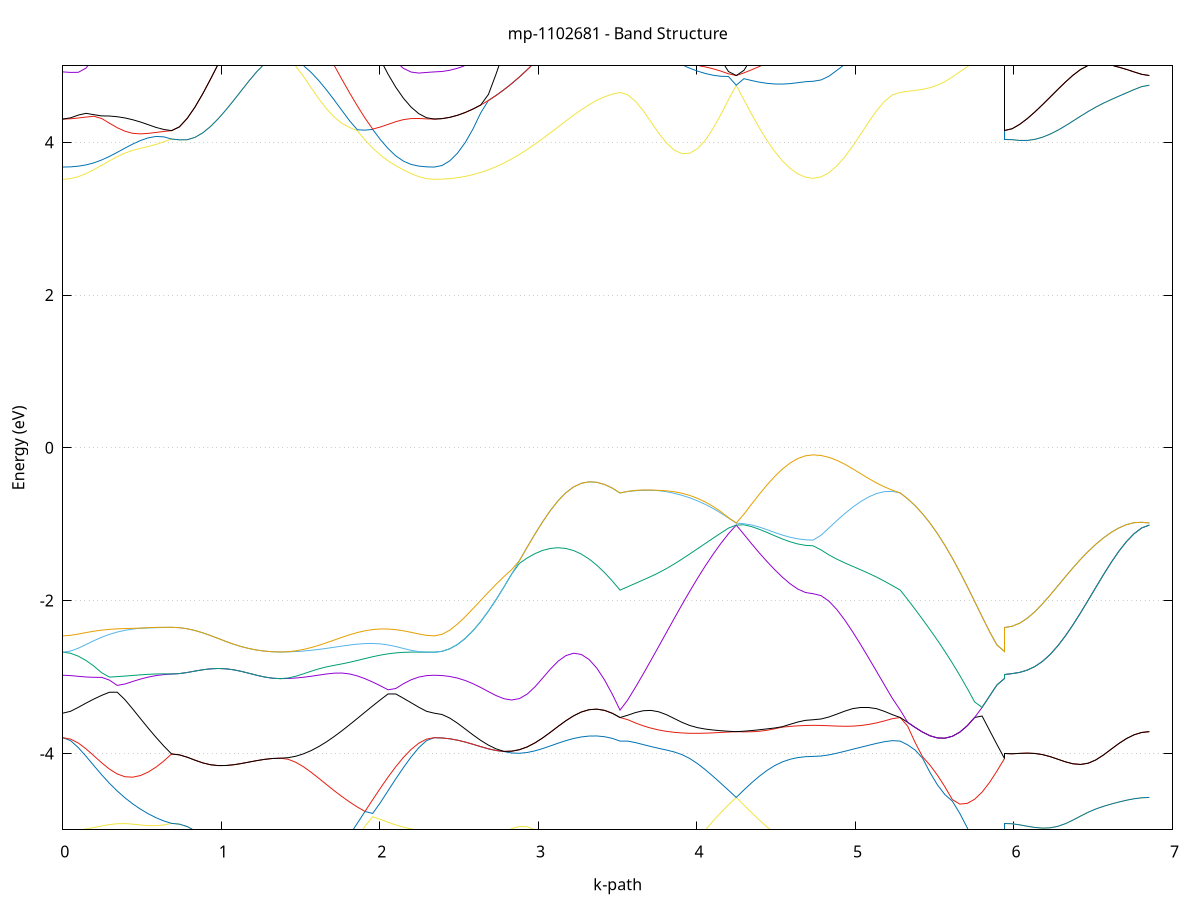 set title 'mp-1102681 - Band Structure'
set xlabel 'k-path'
set ylabel 'Energy (eV)'
set grid y
set yrange [-5:5]
set terminal png size 800,600
set output 'mp-1102681_bands_gnuplot.png'
plot '-' using 1:2 with lines notitle, '-' using 1:2 with lines notitle, '-' using 1:2 with lines notitle, '-' using 1:2 with lines notitle, '-' using 1:2 with lines notitle, '-' using 1:2 with lines notitle, '-' using 1:2 with lines notitle, '-' using 1:2 with lines notitle, '-' using 1:2 with lines notitle, '-' using 1:2 with lines notitle, '-' using 1:2 with lines notitle, '-' using 1:2 with lines notitle, '-' using 1:2 with lines notitle, '-' using 1:2 with lines notitle, '-' using 1:2 with lines notitle, '-' using 1:2 with lines notitle, '-' using 1:2 with lines notitle, '-' using 1:2 with lines notitle, '-' using 1:2 with lines notitle, '-' using 1:2 with lines notitle, '-' using 1:2 with lines notitle, '-' using 1:2 with lines notitle, '-' using 1:2 with lines notitle, '-' using 1:2 with lines notitle, '-' using 1:2 with lines notitle, '-' using 1:2 with lines notitle, '-' using 1:2 with lines notitle, '-' using 1:2 with lines notitle, '-' using 1:2 with lines notitle, '-' using 1:2 with lines notitle, '-' using 1:2 with lines notitle, '-' using 1:2 with lines notitle, '-' using 1:2 with lines notitle, '-' using 1:2 with lines notitle, '-' using 1:2 with lines notitle, '-' using 1:2 with lines notitle, '-' using 1:2 with lines notitle, '-' using 1:2 with lines notitle, '-' using 1:2 with lines notitle, '-' using 1:2 with lines notitle, '-' using 1:2 with lines notitle, '-' using 1:2 with lines notitle, '-' using 1:2 with lines notitle, '-' using 1:2 with lines notitle, '-' using 1:2 with lines notitle, '-' using 1:2 with lines notitle, '-' using 1:2 with lines notitle, '-' using 1:2 with lines notitle, '-' using 1:2 with lines notitle, '-' using 1:2 with lines notitle, '-' using 1:2 with lines notitle, '-' using 1:2 with lines notitle, '-' using 1:2 with lines notitle, '-' using 1:2 with lines notitle, '-' using 1:2 with lines notitle, '-' using 1:2 with lines notitle, '-' using 1:2 with lines notitle, '-' using 1:2 with lines notitle, '-' using 1:2 with lines notitle, '-' using 1:2 with lines notitle, '-' using 1:2 with lines notitle, '-' using 1:2 with lines notitle, '-' using 1:2 with lines notitle, '-' using 1:2 with lines notitle
0.000000 -25.592953
0.049020 -25.586953
0.098040 -25.568953
0.147060 -25.538953
0.196080 -25.497253
0.245100 -25.443553
0.294120 -25.378353
0.343140 -25.301553
0.392160 -25.213553
0.441180 -25.114353
0.490200 -25.004453
0.539219 -24.884053
0.588239 -24.753753
0.637259 -24.613753
0.686279 -24.464853
0.686279 -24.464853
0.735299 -24.459353
0.784319 -24.442853
0.833339 -24.415553
0.882359 -24.377553
0.931379 -24.329053
0.980399 -24.270553
1.029419 -24.202353
1.078439 -24.125553
1.127459 -24.041153
1.176479 -23.951353
1.225499 -23.859553
1.274519 -23.773053
1.323539 -23.705453
1.372559 -23.678553
1.372559 -23.678553
1.421086 -23.733953
1.469613 -23.861653
1.518140 -24.015453
1.566668 -24.175353
1.615195 -24.333553
1.663722 -24.486353
1.712250 -24.632053
1.760777 -24.769353
1.809304 -24.897253
1.857831 -25.015553
1.906359 -25.123453
1.954886 -25.220753
2.003413 -25.307153
2.051940 -25.382453
2.100468 -25.446553
2.148995 -25.499053
2.197522 -25.540053
2.246050 -25.569453
2.294577 -25.587053
2.343104 -25.592953
2.343104 -25.592953
2.391936 -25.586453
2.440768 -25.567053
2.489599 -25.534653
2.538431 -25.489453
2.587263 -25.431253
2.636095 -25.360353
2.684926 -25.276653
2.733758 -25.180353
2.782590 -25.071453
2.831422 -24.950053
2.880254 -24.816353
2.929085 -24.670353
2.977917 -24.512453
3.026749 -24.342653
3.075581 -24.161153
3.124412 -23.968453
3.173244 -23.764753
3.222076 -23.550453
3.270908 -23.325953
3.319739 -23.092053
3.368571 -22.850053
3.417403 -22.602453
3.466235 -22.611153
3.515066 -22.738253
3.515066 -22.738253
3.563934 -22.718453
3.612801 -22.730153
3.661668 -22.751553
3.710535 -22.772253
3.759402 -22.788053
3.808269 -22.797153
3.857136 -22.798453
3.906003 -22.791453
3.954870 -22.775953
4.003737 -22.751753
4.052604 -22.718953
4.101471 -22.677753
4.150338 -22.628553
4.199205 -22.571753
4.248072 -22.512553
4.248072 -22.512553
4.296600 -22.580353
4.345127 -22.650553
4.393654 -22.714353
4.442182 -22.771153
4.490709 -22.820053
4.539236 -22.860753
4.587763 -22.892753
4.636291 -22.915853
4.684818 -22.929753
4.733345 -22.934353
4.733345 -22.934353
4.783288 -22.936653
4.833231 -22.936453
4.883174 -22.928353
4.933116 -22.911753
4.983059 -22.886953
5.033002 -22.854753
5.082945 -22.816753
5.132887 -22.775753
5.182830 -22.737253
5.232773 -22.714553
5.282716 -22.738253
5.282716 -22.738253
5.329638 -22.856653
5.376561 -22.970153
5.423483 -23.077353
5.470406 -23.177553
5.517328 -23.269853
5.564251 -23.353653
5.611173 -23.428453
5.658096 -23.494053
5.705018 -23.549953
5.751941 -23.596053
5.798863 -23.632053
5.845786 -23.657853
5.892708 -23.673353
5.939631 -23.678553
5.939631 -24.464853
5.987759 -24.458953
6.035888 -24.441253
6.084016 -24.411753
6.132144 -24.370553
6.180273 -24.317753
6.228401 -24.253353
6.276529 -24.177653
6.324658 -24.090753
6.372786 -23.992753
6.420914 -23.884053
6.469043 -23.764853
6.517171 -23.635753
6.565299 -23.496953
6.613428 -23.349153
6.661556 -23.193053
6.709685 -23.029553
6.757813 -22.859753
6.805941 -22.685253
6.854070 -22.512553
e
0.000000 -22.364753
0.049020 -22.392253
0.098040 -22.470053
0.147060 -22.586953
0.196080 -22.731253
0.245100 -22.893653
0.294120 -23.067553
0.343140 -23.247853
0.392160 -23.430953
0.441180 -23.613853
0.490200 -23.794553
0.539219 -23.971353
0.588239 -24.142753
0.637259 -24.307553
0.686279 -24.464853
0.686279 -24.464853
0.735299 -24.459353
0.784319 -24.442853
0.833339 -24.415553
0.882359 -24.377553
0.931379 -24.329053
0.980399 -24.270553
1.029419 -24.202353
1.078439 -24.125553
1.127459 -24.041153
1.176479 -23.951353
1.225499 -23.859553
1.274519 -23.773053
1.323539 -23.705453
1.372559 -23.678553
1.372559 -23.678553
1.421086 -23.673553
1.469613 -23.658453
1.518140 -23.633453
1.566668 -23.598553
1.615195 -23.554153
1.663722 -23.500353
1.712250 -23.437353
1.760777 -23.365853
1.809304 -23.286353
1.857831 -23.199353
1.906359 -23.105853
1.954886 -23.006953
2.003413 -22.904153
2.051940 -22.799353
2.100468 -22.695253
2.148995 -22.595553
2.197522 -22.505353
2.246050 -22.431553
2.294577 -22.382153
2.343104 -22.364753
2.343104 -22.364753
2.391936 -22.360253
2.440768 -22.346853
2.489599 -22.325053
2.538431 -22.294853
2.587263 -22.256953
2.636095 -22.212153
2.684926 -22.161453
2.733758 -22.106453
2.782590 -22.049053
2.831422 -21.991753
2.880254 -21.937853
2.929085 -21.891453
2.977917 -21.857553
3.026749 -21.841553
3.075581 -21.847953
3.124412 -21.879853
3.173244 -21.937453
3.222076 -22.018453
3.270908 -22.118453
3.319739 -22.232253
3.368571 -22.355053
3.417403 -22.482553
3.466235 -22.611153
3.515066 -22.738253
3.515066 -22.738253
3.563934 -22.707053
3.612801 -22.697453
3.661668 -22.701753
3.710535 -22.712753
3.759402 -22.725153
3.808269 -22.735253
3.857136 -22.740853
3.906003 -22.740053
3.954870 -22.732053
4.003737 -22.715953
4.052604 -22.691553
4.101471 -22.658453
4.150338 -22.616553
4.199205 -22.566353
4.248072 -22.512553
4.248072 -22.512553
4.296600 -22.578853
4.345127 -22.641853
4.393654 -22.699053
4.442182 -22.749853
4.490709 -22.793753
4.539236 -22.830253
4.587763 -22.858953
4.636291 -22.879653
4.684818 -22.892253
4.733345 -22.896353
4.733345 -22.896353
4.783288 -22.883653
4.833231 -22.852953
4.883174 -22.809553
4.933116 -22.755153
4.983059 -22.690153
5.033002 -22.615553
5.082945 -22.535553
5.132887 -22.532553
5.182830 -22.604553
5.232773 -22.674553
5.282716 -22.738253
5.282716 -22.738253
5.329638 -22.856653
5.376561 -22.970153
5.423483 -23.077353
5.470406 -23.177553
5.517328 -23.269853
5.564251 -23.353653
5.611173 -23.428453
5.658096 -23.494053
5.705018 -23.549953
5.751941 -23.596053
5.798863 -23.632053
5.845786 -23.657853
5.892708 -23.673353
5.939631 -23.678553
5.939631 -24.464853
5.987759 -24.458953
6.035888 -24.441253
6.084016 -24.411753
6.132144 -24.370553
6.180273 -24.317753
6.228401 -24.253353
6.276529 -24.177653
6.324658 -24.090753
6.372786 -23.992753
6.420914 -23.884053
6.469043 -23.764853
6.517171 -23.635753
6.565299 -23.496953
6.613428 -23.349153
6.661556 -23.193053
6.709685 -23.029553
6.757813 -22.859753
6.805941 -22.685253
6.854070 -22.512553
e
0.000000 -22.364753
0.049020 -22.359953
0.098040 -22.345953
0.147060 -22.322653
0.196080 -22.290253
0.245100 -22.248853
0.294120 -22.198953
0.343140 -22.140953
0.392160 -22.075253
0.441180 -22.002553
0.490200 -21.923653
0.539219 -21.839553
0.588239 -21.751453
0.637259 -21.660653
0.686279 -21.569053
0.686279 -21.569053
0.735299 -21.585453
0.784319 -21.633553
0.833339 -21.710353
0.882359 -21.811453
0.931379 -21.931753
0.980399 -22.066453
1.029419 -22.210653
1.078439 -22.359953
1.127459 -22.510053
1.176479 -22.656653
1.225499 -22.794153
1.274519 -22.914453
1.323539 -23.002553
1.372559 -23.036353
1.372559 -23.036353
1.421086 -23.032953
1.469613 -23.022653
1.518140 -23.005653
1.566668 -22.982253
1.615195 -22.952653
1.663722 -22.917453
1.712250 -22.877053
1.760777 -22.832353
1.809304 -22.783953
1.857831 -22.732953
1.906359 -22.680453
1.954886 -22.627653
2.003413 -22.575853
2.051940 -22.526553
2.100468 -22.481353
2.148995 -22.441653
2.197522 -22.409153
2.246050 -22.384753
2.294577 -22.369753
2.343104 -22.364753
2.343104 -22.364753
2.391936 -22.360253
2.440768 -22.346853
2.489599 -22.325053
2.538431 -22.294853
2.587263 -22.256953
2.636095 -22.212153
2.684926 -22.161453
2.733758 -22.106453
2.782590 -22.049053
2.831422 -21.991753
2.880254 -21.937853
2.929085 -21.891453
2.977917 -21.857553
3.026749 -21.841553
3.075581 -21.847953
3.124412 -21.879853
3.173244 -21.937453
3.222076 -22.018453
3.270908 -22.118453
3.319739 -22.232253
3.368571 -22.355053
3.417403 -22.482553
3.466235 -22.355453
3.515066 -22.397853
3.515066 -22.397853
3.563934 -22.336153
3.612801 -22.268553
3.661668 -22.333753
3.710535 -22.393353
3.759402 -22.445653
3.808269 -22.489753
3.857136 -22.525353
3.906003 -22.552153
3.954870 -22.570353
4.003737 -22.579753
4.052604 -22.580953
4.101471 -22.573953
4.150338 -22.559253
4.199205 -22.536953
4.248072 -22.503153
4.248072 -22.503153
4.296600 -22.439453
4.345127 -22.365553
4.393654 -22.290753
4.442182 -22.216953
4.490709 -22.146653
4.539236 -22.082453
4.587763 -22.027553
4.636291 -21.985153
4.684818 -21.958253
4.733345 -21.949053
4.733345 -21.949053
4.783288 -21.977953
4.833231 -22.036553
4.883174 -22.108453
4.933116 -22.188153
4.983059 -22.271853
5.033002 -22.356153
5.082945 -22.435253
5.132887 -22.426053
5.182830 -22.331153
5.232773 -22.326453
5.282716 -22.397853
5.282716 -22.397853
5.329638 -22.491653
5.376561 -22.580553
5.423483 -22.663653
5.470406 -22.740253
5.517328 -22.809753
5.564251 -22.871353
5.611173 -22.924753
5.658096 -22.969453
5.705018 -23.005053
5.751941 -23.031253
5.798863 -23.047653
5.845786 -23.054153
5.892708 -23.050453
5.939631 -23.036353
5.939631 -21.569053
5.987759 -21.566053
6.035888 -21.557253
6.084016 -21.543253
6.132144 -21.524653
6.180273 -21.502653
6.228401 -21.479053
6.276529 -21.456353
6.324658 -21.437753
6.372786 -21.427953
6.420914 -21.432353
6.469043 -21.457253
6.517171 -21.508453
6.565299 -21.589153
6.613428 -21.699153
6.661556 -21.834153
6.709685 -21.988453
6.757813 -22.155553
6.805941 -22.330053
6.854070 -22.503153
e
0.000000 -21.234653
0.049020 -21.223453
0.098040 -21.194353
0.147060 -21.158053
0.196080 -21.124953
0.245100 -21.102653
0.294120 -21.095553
0.343140 -21.106053
0.392160 -21.134453
0.441180 -21.179453
0.490200 -21.239053
0.539219 -21.310753
0.588239 -21.391553
0.637259 -21.478453
0.686279 -21.569053
0.686279 -21.569053
0.735299 -21.585453
0.784319 -21.633553
0.833339 -21.710353
0.882359 -21.811453
0.931379 -21.931753
0.980399 -22.066453
1.029419 -22.210653
1.078439 -22.359953
1.127459 -22.510053
1.176479 -22.656653
1.225499 -22.794153
1.274519 -22.914453
1.323539 -23.002553
1.372559 -23.036353
1.372559 -23.036353
1.421086 -22.975853
1.469613 -22.833153
1.518140 -22.655053
1.566668 -22.462453
1.615195 -22.264953
1.663722 -22.067953
1.712250 -21.876553
1.760777 -21.695253
1.809304 -21.529253
1.857831 -21.383653
1.906359 -21.263853
1.954886 -21.174153
2.003413 -21.116853
2.051940 -21.091453
2.100468 -21.094153
2.148995 -21.118353
2.197522 -21.155153
2.246050 -21.193953
2.294577 -21.223553
2.343104 -21.234653
2.343104 -21.234653
2.391936 -21.233853
2.440768 -21.231553
2.489599 -21.228053
2.538431 -21.224053
2.587263 -21.220553
2.636095 -21.218653
2.684926 -21.219653
2.733758 -21.225153
2.782590 -21.236853
2.831422 -21.256153
2.880254 -21.284653
2.929085 -21.323253
2.977917 -21.372853
3.026749 -21.433553
3.075581 -21.504953
3.124412 -21.586053
3.173244 -21.675653
3.222076 -21.772153
3.270908 -21.873653
3.319739 -21.978453
3.368571 -22.084953
3.417403 -22.191353
3.466235 -22.296053
3.515066 -22.132153
3.515066 -22.132153
3.563934 -22.200253
3.612801 -22.239753
3.661668 -22.133553
3.710535 -22.031253
3.759402 -21.941253
3.808269 -21.870353
3.857136 -21.824353
3.906003 -21.808453
3.954870 -21.825753
4.003737 -21.876953
4.052604 -21.959953
4.101471 -22.070153
4.150338 -22.201953
4.199205 -22.349553
4.248072 -22.503153
4.248072 -22.503153
4.296600 -22.424853
4.345127 -22.342553
4.393654 -22.259553
4.442182 -22.177953
4.490709 -22.100553
4.539236 -22.030453
4.587763 -21.970853
4.636291 -21.925253
4.684818 -21.896453
4.733345 -21.886653
4.733345 -21.886653
4.783288 -21.874253
4.833231 -21.864253
4.883174 -21.870453
4.933116 -21.894353
4.983059 -21.934753
5.033002 -21.989953
5.082945 -22.058553
5.132887 -22.139653
5.182830 -22.231153
5.232773 -22.228953
5.282716 -22.132153
5.282716 -22.132153
5.329638 -22.024653
5.376561 -22.080353
5.423483 -22.194153
5.470406 -22.315453
5.517328 -22.432253
5.564251 -22.540753
5.611173 -22.639653
5.658096 -22.728453
5.705018 -22.806553
5.751941 -22.874053
5.798863 -22.930753
5.845786 -22.976653
5.892708 -23.011853
5.939631 -23.036353
5.939631 -21.569053
5.987759 -21.566053
6.035888 -21.557253
6.084016 -21.543253
6.132144 -21.524653
6.180273 -21.502653
6.228401 -21.479053
6.276529 -21.456353
6.324658 -21.437753
6.372786 -21.427953
6.420914 -21.432353
6.469043 -21.457253
6.517171 -21.508453
6.565299 -21.589153
6.613428 -21.699153
6.661556 -21.834153
6.709685 -21.988453
6.757813 -22.155553
6.805941 -22.330053
6.854070 -22.503153
e
0.000000 -17.437553
0.049020 -17.453553
0.098040 -17.514453
0.147060 -17.615453
0.196080 -17.729853
0.245100 -17.839653
0.294120 -17.936053
0.343140 -18.014453
0.392160 -18.072753
0.441180 -18.110253
0.490200 -18.127753
0.539219 -18.126453
0.588239 -18.108453
0.637259 -18.075553
0.686279 -18.030153
0.686279 -18.030153
0.735299 -18.023553
0.784319 -18.004853
0.833339 -17.976953
0.882359 -17.943553
0.931379 -17.908553
0.980399 -17.875153
1.029419 -17.845353
1.078439 -17.820153
1.127459 -17.799853
1.176479 -17.784253
1.225499 -17.772953
1.274519 -17.765253
1.323539 -17.760853
1.372559 -17.759453
1.372559 -17.759453
1.421086 -17.763253
1.469613 -17.774953
1.518140 -17.794153
1.566668 -17.820153
1.615195 -17.852053
1.663722 -17.887953
1.712250 -17.925453
1.760777 -17.960853
1.809304 -17.989553
1.857831 -18.006153
1.906359 -18.004853
1.954886 -17.980253
2.003413 -17.929053
2.051940 -17.850353
2.100468 -17.746453
2.148995 -17.622553
2.197522 -17.509653
2.246050 -17.478253
2.294577 -17.450053
2.343104 -17.437553
2.343104 -17.437553
2.391936 -17.438153
2.440768 -17.439753
2.489599 -17.442353
2.538431 -17.501653
2.587263 -17.653853
2.636095 -17.825053
2.684926 -18.008953
2.733758 -18.199553
2.782590 -18.390953
2.831422 -18.577053
2.880254 -18.751753
2.929085 -18.908253
2.977917 -19.040153
3.026749 -19.243853
3.075581 -19.534753
3.124412 -19.814653
3.173244 -20.083153
3.222076 -20.339953
3.270908 -20.584653
3.319739 -20.816653
3.368571 -21.034853
3.417403 -21.237253
3.466235 -21.417753
3.515066 -21.553653
3.515066 -21.553653
3.563934 -21.495553
3.612801 -21.393153
3.661668 -21.258453
3.710535 -21.102453
3.759402 -20.934253
3.808269 -20.760753
3.857136 -20.588153
3.906003 -20.421953
3.954870 -20.266953
4.003737 -20.127353
4.052604 -20.005753
4.101471 -19.903053
4.150338 -19.817953
4.199205 -19.748253
4.248072 -19.690953
4.248072 -19.690953
4.296600 -19.748253
4.345127 -19.809253
4.393654 -19.872353
4.442182 -19.935953
4.490709 -19.997753
4.539236 -20.055053
4.587763 -20.104753
4.636291 -20.143453
4.684818 -20.168153
4.733345 -20.176653
4.733345 -20.176653
4.783288 -20.203453
4.833231 -20.277853
4.883174 -20.388553
4.933116 -20.526653
4.983059 -20.685253
5.033002 -20.856953
5.082945 -21.033453
5.132887 -21.204553
5.182830 -21.358153
5.232773 -21.479853
5.282716 -21.553653
5.282716 -21.553653
5.329638 -21.557853
5.376561 -21.380253
5.423483 -21.126553
5.470406 -20.847953
5.517328 -20.557053
5.564251 -20.258153
5.611173 -19.953453
5.658096 -19.644353
5.705018 -19.332053
5.751941 -19.017653
5.798863 -18.702153
5.845786 -18.386453
5.892708 -18.071853
5.939631 -17.759453
5.939631 -18.030153
5.987759 -18.049553
6.035888 -18.106953
6.084016 -18.199553
6.132144 -18.322953
6.180273 -18.471253
6.228401 -18.637653
6.276529 -18.814653
6.324658 -18.994153
6.372786 -19.168053
6.420914 -19.327953
6.469043 -19.465453
6.517171 -19.573753
6.565299 -19.649253
6.613428 -19.693253
6.661556 -19.711153
6.709685 -19.711453
6.757813 -19.703253
6.805941 -19.694553
6.854070 -19.690953
e
0.000000 -17.198953
0.049020 -17.210053
0.098040 -17.230853
0.147060 -17.269153
0.196080 -17.320053
0.245100 -17.381453
0.294120 -17.450853
0.343140 -17.525953
0.392160 -17.604353
0.441180 -17.683853
0.490200 -17.762553
0.539219 -17.838453
0.588239 -17.909653
0.637259 -17.974153
0.686279 -18.030153
0.686279 -18.030153
0.735299 -18.023553
0.784319 -18.004853
0.833339 -17.976953
0.882359 -17.943553
0.931379 -17.908553
0.980399 -17.875153
1.029419 -17.845353
1.078439 -17.820153
1.127459 -17.799853
1.176479 -17.784253
1.225499 -17.772953
1.274519 -17.765253
1.323539 -17.760853
1.372559 -17.759453
1.372559 -17.759453
1.421086 -17.758253
1.469613 -17.754953
1.518140 -17.749453
1.566668 -17.741953
1.615195 -17.732653
1.663722 -17.721653
1.712250 -17.709353
1.760777 -17.695753
1.809304 -17.680953
1.857831 -17.665253
1.906359 -17.648553
1.954886 -17.630553
2.003413 -17.611153
2.051940 -17.589753
2.100468 -17.565953
2.148995 -17.539253
2.197522 -17.487153
2.246050 -17.353253
2.294577 -17.244153
2.343104 -17.198953
2.343104 -17.198953
2.391936 -17.219253
2.440768 -17.278853
2.489599 -17.374753
2.538431 -17.501653
2.587263 -17.653853
2.636095 -17.825053
2.684926 -18.008953
2.733758 -18.199553
2.782590 -18.390953
2.831422 -18.577053
2.880254 -18.751753
2.929085 -18.908253
2.977917 -19.040153
3.026749 -19.140353
3.075581 -19.202853
3.124412 -19.223753
3.173244 -19.201853
3.222076 -19.138953
3.270908 -19.039053
3.319739 -18.906853
3.368571 -18.747253
3.417403 -18.564653
3.466235 -18.362553
3.515066 -18.144053
3.515066 -18.144053
3.563934 -18.235853
3.612801 -18.350553
3.661668 -18.483553
3.710535 -18.628853
3.759402 -18.779353
3.808269 -18.928053
3.857136 -19.068253
3.906003 -19.194453
3.954870 -19.303253
4.003737 -19.393853
4.052604 -19.468553
4.101471 -19.531353
4.150338 -19.586853
4.199205 -19.639153
4.248072 -19.690953
4.248072 -19.690953
4.296600 -19.638253
4.345127 -19.590653
4.393654 -19.548753
4.442182 -19.512553
4.490709 -19.482253
4.539236 -19.457653
4.587763 -19.438753
4.636291 -19.425453
4.684818 -19.417453
4.733345 -19.414853
4.733345 -19.414853
4.783288 -19.388353
4.833231 -19.316253
4.883174 -19.212653
4.933116 -19.088753
4.983059 -18.952553
5.033002 -18.809653
5.082945 -18.664853
5.132887 -18.522353
5.182830 -18.385953
5.232773 -18.258953
5.282716 -18.144053
5.282716 -18.144053
5.329638 -17.920853
5.376561 -17.686753
5.423483 -17.443653
5.470406 -17.193053
5.517328 -16.936553
5.564251 -16.675953
5.611173 -16.412953
5.658096 -16.149553
5.705018 -16.269753
5.751941 -16.553453
5.798863 -16.845853
5.845786 -17.145053
5.892708 -17.450053
5.939631 -17.759453
5.939631 -18.030153
5.987759 -18.049553
6.035888 -18.106953
6.084016 -18.199553
6.132144 -18.322953
6.180273 -18.471253
6.228401 -18.637653
6.276529 -18.814653
6.324658 -18.994153
6.372786 -19.168053
6.420914 -19.327953
6.469043 -19.465453
6.517171 -19.573753
6.565299 -19.649253
6.613428 -19.693253
6.661556 -19.711153
6.709685 -19.711453
6.757813 -19.703253
6.805941 -19.694553
6.854070 -19.690953
e
0.000000 -17.198953
0.049020 -17.207053
0.098040 -17.208653
0.147060 -17.165953
0.196080 -17.090153
0.245100 -16.991253
0.294120 -16.876353
0.343140 -16.751053
0.392160 -16.619753
0.441180 -16.486353
0.490200 -16.353753
0.539219 -16.223853
0.588239 -16.097653
0.637259 -15.975053
0.686279 -15.855753
0.686279 -15.855753
0.735299 -15.843953
0.784319 -15.808853
0.833339 -15.751353
0.882359 -15.673253
0.931379 -15.577353
0.980399 -15.468253
1.029419 -15.351953
1.078439 -15.235953
1.127459 -15.128453
1.176479 -15.036753
1.225499 -14.966153
1.274519 -14.917953
1.323539 -14.890453
1.372559 -14.881553
1.372559 -14.881553
1.421086 -14.898553
1.469613 -14.948353
1.518140 -15.027953
1.566668 -15.133153
1.615195 -15.259053
1.663722 -15.401053
1.712250 -15.554653
1.760777 -15.715853
1.809304 -15.881253
1.857831 -16.047653
1.906359 -16.212153
1.954886 -16.372153
2.003413 -16.525253
2.051940 -16.669253
2.100468 -16.802253
2.148995 -16.922053
2.197522 -17.026753
2.246050 -17.113253
2.294577 -17.175053
2.343104 -17.198953
2.343104 -17.198953
2.391936 -17.219253
2.440768 -17.278853
2.489599 -17.374753
2.538431 -17.445553
2.587263 -17.448853
2.636095 -17.451453
2.684926 -17.452253
2.733758 -17.449653
2.782590 -17.635553
2.831422 -17.976653
2.880254 -18.308353
2.929085 -18.630353
2.977917 -18.942253
3.026749 -19.140353
3.075581 -19.202853
3.124412 -19.223753
3.173244 -19.201853
3.222076 -19.138953
3.270908 -19.039053
3.319739 -18.906853
3.368571 -18.747253
3.417403 -18.564653
3.466235 -18.362553
3.515066 -18.144053
3.515066 -18.144053
3.563934 -18.218553
3.612801 -18.282653
3.661668 -18.335353
3.710535 -18.375453
3.759402 -18.401453
3.808269 -18.411553
3.857136 -18.403753
3.906003 -18.375853
3.954870 -18.325853
4.003737 -18.252453
4.052604 -18.155953
4.101471 -18.038453
4.150338 -17.904253
4.199205 -17.758753
4.248072 -17.608353
4.248072 -17.608353
4.296600 -17.768453
4.345127 -17.926953
4.393654 -18.080553
4.442182 -18.225753
4.490709 -18.359053
4.539236 -18.476153
4.587763 -18.573153
4.636291 -18.646053
4.684818 -18.691353
4.733345 -18.706653
4.733345 -18.706653
4.783288 -18.708853
4.833231 -18.712453
4.883174 -18.709853
4.933116 -18.693653
4.983059 -18.659053
5.033002 -18.605253
5.082945 -18.534153
5.132887 -18.449153
5.182830 -18.353553
5.232773 -18.250953
5.282716 -18.144053
5.282716 -18.144053
5.329638 -17.920853
5.376561 -17.686753
5.423483 -17.443653
5.470406 -17.193053
5.517328 -16.936553
5.564251 -16.675953
5.611173 -16.412953
5.658096 -16.149553
5.705018 -15.887753
5.751941 -15.630853
5.798863 -15.383053
5.845786 -15.153353
5.892708 -14.964953
5.939631 -14.881553
5.939631 -15.855753
5.987759 -15.867553
6.035888 -15.900853
6.084016 -15.950853
6.132144 -16.012953
6.180273 -16.085053
6.228401 -16.167553
6.276529 -16.262353
6.324658 -16.370853
6.372786 -16.493553
6.420914 -16.629053
6.469043 -16.773853
6.517171 -16.923253
6.565299 -17.071753
6.613428 -17.213553
6.661556 -17.342553
6.709685 -17.452353
6.757813 -17.536753
6.805941 -17.590053
6.854070 -17.608353
e
0.000000 -16.460453
0.049020 -16.410853
0.098040 -16.284753
0.147060 -16.117453
0.196080 -15.930953
0.245100 -15.737053
0.294120 -15.542753
0.343140 -15.352653
0.392160 -15.170253
0.441180 -15.277353
0.490200 -15.393753
0.539219 -15.508853
0.588239 -15.623653
0.637259 -15.738953
0.686279 -15.855753
0.686279 -15.855753
0.735299 -15.843953
0.784319 -15.808853
0.833339 -15.751353
0.882359 -15.673253
0.931379 -15.577353
0.980399 -15.468253
1.029419 -15.351953
1.078439 -15.235953
1.127459 -15.128453
1.176479 -15.036753
1.225499 -14.966153
1.274519 -14.917953
1.323539 -14.890453
1.372559 -14.881553
1.372559 -14.881553
1.421086 -14.881653
1.469613 -14.881853
1.518140 -14.881753
1.566668 -14.880953
1.615195 -14.878553
1.663722 -14.873953
1.712250 -14.866253
1.760777 -14.854553
1.809304 -14.893153
1.857831 -15.029253
1.906359 -15.173253
1.954886 -15.324653
2.003413 -15.482253
2.051940 -15.645053
2.100468 -15.811453
2.148995 -15.978953
2.197522 -16.142953
2.246050 -16.294253
2.294577 -16.412453
2.343104 -16.460453
2.343104 -16.460453
2.391936 -16.454653
2.440768 -16.437153
2.489599 -16.408253
2.538431 -16.368053
2.587263 -16.316653
2.636095 -16.561653
2.684926 -16.927553
2.733758 -17.285753
2.782590 -17.441853
2.831422 -17.426553
2.880254 -17.401153
2.929085 -17.363353
2.977917 -17.310853
3.026749 -17.241753
3.075581 -17.154653
3.124412 -17.048853
3.173244 -16.924053
3.222076 -16.780353
3.270908 -16.618453
3.319739 -16.439053
3.368571 -16.243453
3.417403 -16.033453
3.466235 -15.811053
3.515066 -15.580753
3.515066 -15.580753
3.563934 -15.659453
3.612801 -15.733853
3.661668 -15.808753
3.710535 -15.891953
3.759402 -15.991453
3.808269 -16.112353
3.857136 -16.255053
3.906003 -16.415453
3.954870 -16.587553
4.003737 -16.765553
4.052604 -16.944253
4.101471 -17.120053
4.150338 -17.290353
4.199205 -17.453353
4.248072 -17.608353
4.248072 -17.608353
4.296600 -17.449453
4.345127 -17.294553
4.393654 -17.146153
4.442182 -17.006953
4.490709 -16.879753
4.539236 -16.767453
4.587763 -16.673753
4.636291 -16.602553
4.684818 -16.557553
4.733345 -16.542253
4.733345 -16.542253
4.783288 -16.522653
4.833231 -16.467453
4.883174 -16.385853
4.933116 -16.288853
4.983059 -16.186353
5.033002 -16.084753
5.082945 -15.986253
5.132887 -15.889553
5.182830 -15.791553
5.232773 -15.689053
5.282716 -15.580753
5.282716 -15.580753
5.329638 -15.360653
5.376561 -15.166353
5.423483 -15.066153
5.470406 -15.123453
5.517328 -15.285653
5.564251 -15.497853
5.611173 -15.738053
5.658096 -15.996953
5.705018 -15.887753
5.751941 -15.630853
5.798863 -15.383053
5.845786 -15.153353
5.892708 -14.964953
5.939631 -14.881553
5.939631 -15.855753
5.987759 -15.867553
6.035888 -15.900853
6.084016 -15.950853
6.132144 -16.012953
6.180273 -16.085053
6.228401 -16.167553
6.276529 -16.262353
6.324658 -16.370853
6.372786 -16.493553
6.420914 -16.629053
6.469043 -16.773853
6.517171 -16.923253
6.565299 -17.071753
6.613428 -17.213553
6.661556 -17.342553
6.709685 -17.452353
6.757813 -17.536753
6.805941 -17.590053
6.854070 -17.608353
e
0.000000 -14.354953
0.049020 -14.376153
0.098040 -14.444453
0.147060 -14.548753
0.196080 -14.668253
0.245100 -14.792153
0.294120 -14.916253
0.343140 -15.038753
0.392160 -15.159153
0.441180 -14.997853
0.490200 -14.837253
0.539219 -14.689753
0.588239 -14.556253
0.637259 -14.437553
0.686279 -14.334353
0.686279 -14.334353
0.735299 -14.335653
0.784319 -14.339653
0.833339 -14.345353
0.882359 -14.351753
0.931379 -14.357253
0.980399 -14.360253
1.029419 -14.358653
1.078439 -14.350553
1.127459 -14.334353
1.176479 -14.309553
1.225499 -14.278753
1.274519 -14.247953
1.323539 -14.225053
1.372559 -14.216553
1.372559 -14.216553
1.421086 -14.226653
1.469613 -14.256253
1.518140 -14.304253
1.566668 -14.369053
1.615195 -14.449053
1.663722 -14.542853
1.712250 -14.648953
1.760777 -14.766053
1.809304 -14.837853
1.857831 -14.815453
1.906359 -14.786853
1.954886 -14.751353
2.003413 -14.708853
2.051940 -14.659453
2.100468 -14.603853
2.148995 -14.543253
2.197522 -14.480353
2.246050 -14.420453
2.294577 -14.373553
2.343104 -14.354953
2.343104 -14.354953
2.391936 -14.648353
2.440768 -15.035353
2.489599 -15.424053
2.538431 -15.808853
2.587263 -16.188453
2.636095 -16.254553
2.684926 -16.181853
2.733758 -16.099153
2.782590 -16.006553
2.831422 -15.904853
2.880254 -15.794353
2.929085 -15.675753
2.977917 -15.549953
3.026749 -15.418053
3.075581 -15.281053
3.124412 -15.140853
3.173244 -14.999353
3.222076 -14.859553
3.270908 -14.725153
3.319739 -14.601553
3.368571 -14.495753
3.417403 -14.416553
3.466235 -14.373253
3.515066 -14.372253
3.515066 -14.372253
3.563934 -14.385153
3.612801 -14.432653
3.661668 -14.501353
3.710535 -14.574253
3.759402 -14.634353
3.808269 -14.669653
3.857136 -14.673653
3.906003 -14.645853
3.954870 -14.588153
4.003737 -14.503253
4.052604 -14.393753
4.101471 -14.262253
4.150338 -14.111553
4.199205 -13.946253
4.248072 -13.774353
4.248072 -13.774353
4.296600 -13.955353
4.345127 -14.129753
4.393654 -14.293453
4.442182 -14.443553
4.490709 -14.577953
4.539236 -14.694453
4.587763 -14.790353
4.636291 -14.862553
4.684818 -14.907653
4.733345 -14.923053
4.733345 -14.923053
4.783288 -14.917553
4.833231 -14.900153
4.883174 -14.868953
4.933116 -14.822053
4.983059 -14.758453
5.033002 -14.680053
5.082945 -14.592753
5.132887 -14.505853
5.182830 -14.431753
5.232773 -14.383553
5.282716 -14.372253
5.282716 -14.372253
5.329638 -14.407753
5.376561 -14.453553
5.423483 -14.436053
5.470406 -14.284353
5.517328 -14.044653
5.564251 -13.766853
5.611173 -13.469453
5.658096 -13.237353
5.705018 -13.414553
5.751941 -13.600253
5.798863 -13.790953
5.845786 -13.978853
5.892708 -14.141753
5.939631 -14.216553
5.939631 -14.334353
5.987759 -14.326253
6.035888 -14.306153
6.084016 -14.284253
6.132144 -14.271453
6.180273 -14.273653
6.228401 -14.289553
6.276529 -14.311653
6.324658 -14.330253
6.372786 -14.337253
6.420914 -14.327253
6.469043 -14.298453
6.517171 -14.251353
6.565299 -14.187753
6.613428 -14.111253
6.661556 -14.026153
6.709685 -13.938553
6.757813 -13.857553
6.805941 -13.797253
6.854070 -13.774353
e
0.000000 -14.103353
0.049020 -14.130553
0.098040 -14.157953
0.147060 -14.156953
0.196080 -14.139053
0.245100 -14.114753
0.294120 -14.090953
0.343140 -14.072753
0.392160 -14.064153
0.441180 -14.068353
0.490200 -14.087753
0.539219 -14.123753
0.588239 -14.176953
0.637259 -14.247253
0.686279 -14.334353
0.686279 -14.334353
0.735299 -14.335653
0.784319 -14.339653
0.833339 -14.345353
0.882359 -14.351753
0.931379 -14.357253
0.980399 -14.360253
1.029419 -14.358653
1.078439 -14.350553
1.127459 -14.334353
1.176479 -14.309553
1.225499 -14.278753
1.274519 -14.247953
1.323539 -14.225053
1.372559 -14.216553
1.372559 -14.216553
1.421086 -14.223553
1.469613 -14.243553
1.518140 -14.274853
1.566668 -14.314153
1.615195 -14.357853
1.663722 -14.401653
1.712250 -14.441853
1.760777 -14.475053
1.809304 -14.498953
1.857831 -14.511653
1.906359 -14.512353
1.954886 -14.500553
2.003413 -14.476353
2.051940 -14.440453
2.100468 -14.393353
2.148995 -14.336253
2.197522 -14.270853
2.246050 -14.200653
2.294577 -14.135153
2.343104 -14.103353
2.343104 -14.103353
2.391936 -13.828053
2.440768 -13.811453
2.489599 -13.784053
2.538431 -13.746653
2.587263 -13.699753
2.636095 -13.643853
2.684926 -13.579653
2.733758 -13.507653
2.782590 -13.428453
2.831422 -13.342753
2.880254 -13.251253
2.929085 -13.154853
2.977917 -13.054653
3.026749 -12.963053
3.075581 -12.898153
3.124412 -12.812853
3.173244 -12.709353
3.222076 -12.589953
3.270908 -12.470753
3.319739 -12.400353
3.368571 -12.347053
3.417403 -12.314953
3.466235 -12.307653
3.515066 -12.327353
3.515066 -12.327353
3.563934 -12.392653
3.612801 -12.484853
3.661668 -12.564653
3.710535 -12.633753
3.759402 -12.696153
3.808269 -12.754753
3.857136 -12.810453
3.906003 -12.862453
3.954870 -12.909553
4.003737 -13.015253
4.052604 -13.154653
4.101471 -13.299153
4.150338 -13.449453
4.199205 -13.607353
4.248072 -13.774353
4.248072 -13.774353
4.296600 -13.595653
4.345127 -13.440053
4.393654 -13.340553
4.442182 -13.297253
4.490709 -13.277753
4.539236 -13.264153
4.587763 -13.251853
4.636291 -13.240953
4.684818 -13.233253
4.733345 -13.230453
4.733345 -13.230453
4.783288 -13.219453
4.833231 -13.186853
4.883174 -13.134053
4.933116 -13.063053
4.983059 -12.976453
5.033002 -12.876553
5.082945 -12.765953
5.132887 -12.647253
5.182830 -12.523553
5.232773 -12.401553
5.282716 -12.327353
5.282716 -12.327353
5.329638 -12.372253
5.376561 -12.441553
5.423483 -12.533053
5.470406 -12.644053
5.517328 -12.771953
5.564251 -12.914653
5.611173 -13.070153
5.658096 -13.237353
5.705018 -13.414553
5.751941 -13.600253
5.798863 -13.790953
5.845786 -13.978853
5.892708 -14.141753
5.939631 -14.216553
5.939631 -14.334353
5.987759 -14.326253
6.035888 -14.306153
6.084016 -14.284253
6.132144 -14.271453
6.180273 -14.273653
6.228401 -14.289553
6.276529 -14.311653
6.324658 -14.330253
6.372786 -14.337253
6.420914 -14.327253
6.469043 -14.298453
6.517171 -14.251353
6.565299 -14.187753
6.613428 -14.111253
6.661556 -14.026153
6.709685 -13.938553
6.757813 -13.857553
6.805941 -13.797253
6.854070 -13.774353
e
0.000000 -13.833753
0.049020 -13.825053
0.098040 -13.798753
0.147060 -13.754453
0.196080 -13.691353
0.245100 -13.608853
0.294120 -13.506653
0.343140 -13.385053
0.392160 -13.245553
0.441180 -13.091653
0.490200 -12.929053
0.539219 -12.766653
0.588239 -12.617053
0.637259 -12.495453
0.686279 -12.416353
0.686279 -12.416353
0.735299 -12.405053
0.784319 -12.371453
0.833339 -12.316353
0.882359 -12.240953
0.931379 -12.146753
0.980399 -12.035553
1.029419 -11.909453
1.078439 -11.771253
1.127459 -11.625253
1.176479 -11.483153
1.225499 -11.393853
1.274519 -11.390553
1.323539 -11.403053
1.372559 -11.408353
1.372559 -11.408353
1.421086 -11.411353
1.469613 -11.429853
1.518140 -11.492553
1.566668 -11.610953
1.615195 -11.759853
1.663722 -11.920153
1.712250 -12.084253
1.760777 -12.248953
1.809304 -12.412553
1.857831 -12.588753
1.906359 -12.763853
1.954886 -12.931953
2.003413 -13.092353
2.051940 -13.244353
2.100468 -13.387053
2.148995 -13.518853
2.197522 -13.637153
2.246050 -13.736653
2.294577 -13.807253
2.343104 -13.833753
2.343104 -13.833753
2.391936 -13.828053
2.440768 -13.811453
2.489599 -13.784053
2.538431 -13.746653
2.587263 -13.699753
2.636095 -13.643853
2.684926 -13.579653
2.733758 -13.507653
2.782590 -13.428453
2.831422 -13.342753
2.880254 -13.251253
2.929085 -13.154853
2.977917 -13.054653
3.026749 -12.952053
3.075581 -12.848453
3.124412 -12.746153
3.173244 -12.647153
3.222076 -12.554253
3.270908 -12.470753
3.319739 -12.400353
3.368571 -12.347053
3.417403 -12.314953
3.466235 -12.307653
3.515066 -12.327353
3.515066 -12.327353
3.563934 -12.323753
3.612801 -12.336253
3.661668 -12.364653
3.710535 -12.409253
3.759402 -12.470953
3.808269 -12.549953
3.857136 -12.646053
3.906003 -12.757753
3.954870 -12.881953
4.003737 -12.949953
4.052604 -12.981453
4.101471 -13.002053
4.150338 -13.008853
4.199205 -12.997653
4.248072 -12.961853
4.248072 -12.961853
4.296600 -12.999653
4.345127 -12.988853
4.393654 -12.899553
4.442182 -12.736453
4.490709 -12.538453
4.539236 -12.333853
4.587763 -12.154553
4.636291 -12.019353
4.684818 -11.911553
4.733345 -11.881353
4.733345 -11.881353
4.783288 -11.929653
4.833231 -11.975053
4.883174 -12.012053
4.933116 -12.042453
4.983059 -12.069953
5.033002 -12.100553
5.082945 -12.141153
5.132887 -12.193653
5.182830 -12.250453
5.232773 -12.298853
5.282716 -12.327353
5.282716 -12.327353
5.329638 -12.372253
5.376561 -12.441553
5.423483 -12.533053
5.470406 -12.644053
5.517328 -12.771953
5.564251 -12.914653
5.611173 -13.070153
5.658096 -13.159653
5.705018 -12.841553
5.751941 -12.518453
5.798863 -12.194653
5.845786 -11.879653
5.892708 -11.599453
5.939631 -11.408353
5.939631 -12.416353
5.987759 -12.425453
6.035888 -12.448853
6.084016 -12.476253
6.132144 -12.495753
6.180273 -12.499053
6.228401 -12.485253
6.276529 -12.459653
6.324658 -12.430953
6.372786 -12.408653
6.420914 -12.400753
6.469043 -12.413353
6.517171 -12.449553
6.565299 -12.509153
6.613428 -12.588753
6.661556 -12.681853
6.709685 -12.779553
6.757813 -12.869753
6.805941 -12.936553
6.854070 -12.961853
e
0.000000 -13.833753
0.049020 -13.777253
0.098040 -13.658053
0.147060 -13.518553
0.196080 -13.371453
0.245100 -13.222153
0.294120 -13.073753
0.343140 -12.929353
0.392160 -12.791953
0.441180 -12.665353
0.490200 -12.554453
0.539219 -12.465353
0.588239 -12.406453
0.637259 -12.387353
0.686279 -12.416353
0.686279 -12.416353
0.735299 -12.405053
0.784319 -12.371453
0.833339 -12.316353
0.882359 -12.240953
0.931379 -12.146753
0.980399 -12.035553
1.029419 -11.909453
1.078439 -11.771253
1.127459 -11.625253
1.176479 -11.483153
1.225499 -11.393853
1.274519 -11.390553
1.323539 -11.403053
1.372559 -11.408353
1.372559 -11.408353
1.421086 -11.395353
1.469613 -11.358553
1.518140 -11.318253
1.566668 -11.461453
1.615195 -11.646553
1.663722 -11.837853
1.712250 -12.030253
1.760777 -12.220753
1.809304 -12.407353
1.857831 -12.574253
1.906359 -12.733353
1.954886 -12.889053
2.003413 -13.040853
2.051940 -13.187753
2.100468 -13.328953
2.148995 -13.463153
2.197522 -13.588753
2.246050 -13.701953
2.294577 -13.793253
2.343104 -13.833753
2.343104 -13.833753
2.391936 -13.807453
2.440768 -13.412853
2.489599 -13.012053
2.538431 -12.610453
2.587263 -12.415753
2.636095 -12.576953
2.684926 -12.716453
2.733758 -12.831553
2.782590 -12.920353
2.831422 -12.981853
2.880254 -13.016153
2.929085 -13.023553
2.977917 -13.005353
3.026749 -12.952053
3.075581 -12.848453
3.124412 -12.746153
3.173244 -12.647153
3.222076 -12.554253
3.270908 -12.458153
3.319739 -12.319653
3.368571 -12.189253
3.417403 -12.116453
3.466235 -12.139553
3.515066 -12.178753
3.515066 -12.178753
3.563934 -12.072553
3.612801 -11.906253
3.661668 -11.743053
3.710535 -11.648253
3.759402 -11.595353
3.808269 -11.734453
3.857136 -11.918453
3.906003 -12.092253
3.954870 -12.256253
4.003737 -12.410853
4.052604 -12.555453
4.101471 -12.687753
4.150338 -12.803053
4.199205 -12.895953
4.248072 -12.961853
4.248072 -12.961853
4.296600 -12.894253
4.345127 -12.804553
4.393654 -12.696753
4.442182 -12.574053
4.490709 -12.439653
4.539236 -12.297953
4.587763 -12.144153
4.636291 -11.994853
4.684818 -11.907753
4.733345 -11.866953
4.733345 -11.866953
4.783288 -11.809153
4.833231 -11.735753
4.883174 -11.654853
4.933116 -11.572753
4.983059 -11.559353
5.033002 -11.629953
5.082945 -11.696053
5.132887 -11.801753
5.182830 -11.936853
5.232773 -12.078753
5.282716 -12.178753
5.282716 -12.178753
5.329638 -12.187053
5.376561 -12.159953
5.423483 -12.102653
5.470406 -12.023953
5.517328 -11.932653
5.564251 -11.835753
5.611173 -11.738453
5.658096 -11.644453
5.705018 -11.555253
5.751941 -11.471053
5.798863 -11.389453
5.845786 -11.302453
5.892708 -11.305753
5.939631 -11.408353
5.939631 -12.416353
5.987759 -12.425453
6.035888 -12.448853
6.084016 -12.476253
6.132144 -12.495753
6.180273 -12.499053
6.228401 -12.485253
6.276529 -12.459653
6.324658 -12.430953
6.372786 -12.408653
6.420914 -12.400753
6.469043 -12.413353
6.517171 -12.449553
6.565299 -12.509153
6.613428 -12.588753
6.661556 -12.681853
6.709685 -12.779553
6.757813 -12.869753
6.805941 -12.936553
6.854070 -12.961853
e
0.000000 -11.656753
0.049020 -11.652053
0.098040 -11.637853
0.147060 -11.613953
0.196080 -11.579853
0.245100 -11.535653
0.294120 -11.482153
0.343140 -11.421353
0.392160 -11.357253
0.441180 -11.295453
0.490200 -11.241553
0.539219 -11.197653
0.588239 -11.160053
0.637259 -11.121453
0.686279 -11.077253
0.686279 -11.077253
0.735299 -11.078953
0.784319 -11.084353
0.833339 -11.093653
0.882359 -11.107353
0.931379 -11.125753
0.980399 -11.149253
1.029419 -11.177853
1.078439 -11.210353
1.127459 -11.243753
1.176479 -11.268053
1.225499 -11.237553
1.274519 -11.126853
1.323539 -11.024153
1.372559 -10.982453
1.372559 -10.982453
1.421086 -11.022953
1.469613 -11.129653
1.518140 -11.263153
1.566668 -11.224853
1.615195 -11.158953
1.663722 -11.124653
1.712250 -11.084553
1.760777 -11.105953
1.809304 -11.161053
1.857831 -11.230453
1.906359 -11.302853
1.954886 -11.372753
2.003413 -11.436953
2.051940 -11.494053
2.100468 -11.543253
2.148995 -11.583853
2.197522 -11.615653
2.246050 -11.638453
2.294577 -11.652153
2.343104 -11.656753
2.343104 -11.656753
2.391936 -11.719053
2.440768 -11.868153
2.489599 -12.050653
2.538431 -12.237753
2.587263 -12.210853
2.636095 -11.815053
2.684926 -11.424953
2.733758 -11.042553
2.782590 -10.670053
2.831422 -10.309953
2.880254 -9.965553
2.929085 -10.025153
2.977917 -10.187453
3.026749 -10.370353
3.075581 -10.567853
3.124412 -10.774253
3.173244 -10.984553
3.222076 -11.193153
3.270908 -11.393653
3.319739 -11.576253
3.368571 -11.720653
3.417403 -11.770353
3.466235 -11.679253
3.515066 -11.520553
3.515066 -11.520553
3.563934 -11.570553
3.612801 -11.596353
3.661668 -11.582353
3.710535 -11.472453
3.759402 -11.541653
3.808269 -11.532353
3.857136 -11.452553
3.906003 -11.356953
3.954870 -11.248253
4.003737 -11.129953
4.052604 -11.005453
4.101471 -10.878053
4.150338 -10.750353
4.199205 -10.624853
4.248072 -10.502553
4.248072 -10.502553
4.296600 -10.633853
4.345127 -10.767453
4.393654 -10.897353
4.442182 -11.018153
4.490709 -11.123453
4.539236 -11.204253
4.587763 -11.246453
4.636291 -11.229053
4.684818 -11.195853
4.733345 -11.240053
4.733345 -11.240053
4.783288 -11.263253
4.833231 -11.321253
4.883174 -11.396853
4.933116 -11.478753
4.983059 -11.514353
5.033002 -11.542253
5.082945 -11.621653
5.132887 -11.655353
5.182830 -11.639353
5.232773 -11.592253
5.282716 -11.520553
5.282716 -11.520553
5.329638 -11.347753
5.376561 -11.166853
5.423483 -10.982753
5.470406 -10.871853
5.517328 -10.923353
5.564251 -10.971653
5.611173 -11.017153
5.658096 -11.060553
5.705018 -11.102853
5.751941 -11.145353
5.798863 -11.190153
5.845786 -11.240853
5.892708 -11.184553
5.939631 -10.982453
5.939631 -11.077253
5.987759 -11.082353
6.035888 -11.089853
6.084016 -11.085953
6.132144 -11.062853
6.180273 -11.019053
6.228401 -10.957253
6.276529 -10.882953
6.324658 -10.804553
6.372786 -10.734053
6.420914 -10.683753
6.469043 -10.657253
6.517171 -10.644653
6.565299 -10.632753
6.613428 -10.614353
6.661556 -10.588553
6.709685 -10.558753
6.757813 -10.530553
6.805941 -10.510053
6.854070 -10.502553
e
0.000000 -10.724353
0.049020 -10.723153
0.098040 -10.719753
0.147060 -10.714053
0.196080 -10.706353
0.245100 -10.715853
0.294120 -10.770253
0.343140 -10.818853
0.392160 -10.860053
0.441180 -10.894053
0.490200 -10.923553
0.539219 -10.952953
0.588239 -10.987553
0.637259 -11.030153
0.686279 -11.077253
0.686279 -11.077253
0.735299 -11.078953
0.784319 -11.084353
0.833339 -11.093653
0.882359 -11.107353
0.931379 -11.125753
0.980399 -11.149253
1.029419 -11.177853
1.078439 -11.210353
1.127459 -11.243753
1.176479 -11.268053
1.225499 -11.237553
1.274519 -11.126853
1.323539 -11.024153
1.372559 -10.982453
1.372559 -10.982453
1.421086 -11.022653
1.469613 -11.107253
1.518140 -11.168953
1.566668 -11.179653
1.615195 -11.156453
1.663722 -11.102553
1.712250 -11.082653
1.760777 -11.042053
1.809304 -10.998353
1.857831 -10.953653
1.906359 -10.907953
1.954886 -10.861053
2.003413 -10.813553
2.051940 -10.768253
2.100468 -10.732653
2.148995 -10.717353
2.197522 -10.716753
2.246050 -10.720253
2.294577 -10.723253
2.343104 -10.724353
2.343104 -10.724353
2.391936 -10.660753
2.440768 -10.508653
2.489599 -10.357053
2.538431 -10.241853
2.587263 -10.106953
2.636095 -9.960253
2.684926 -9.810453
2.733758 -9.720153
2.782590 -9.731453
2.831422 -9.790053
2.880254 -9.890253
2.929085 -9.665453
2.977917 -9.735053
3.026749 -9.816153
3.075581 -9.899453
3.124412 -9.983953
3.173244 -10.069153
3.222076 -10.154253
3.270908 -10.238553
3.319739 -10.321653
3.368571 -10.402753
3.417403 -10.481353
3.466235 -10.557153
3.515066 -10.629553
3.515066 -10.629553
3.563934 -10.755553
3.612801 -10.942953
3.661668 -11.141253
3.710535 -11.342553
3.759402 -11.298653
3.808269 -11.118153
3.857136 -10.942453
3.906003 -10.774453
3.954870 -10.614153
4.003737 -10.460653
4.052604 -10.312453
4.101471 -10.213453
4.150338 -10.296953
4.199205 -10.391653
4.248072 -10.502553
4.248072 -10.502553
4.296600 -10.383353
4.345127 -10.307153
4.393654 -10.353553
4.442182 -10.489453
4.490709 -10.644553
4.539236 -10.800653
4.587763 -10.951053
4.636291 -11.088253
4.684818 -11.140053
4.733345 -11.045953
4.733345 -11.045953
4.783288 -11.057553
4.833231 -11.093853
4.883174 -11.152353
4.933116 -11.223253
4.983059 -11.276153
5.033002 -11.244153
5.082945 -11.142853
5.132887 -11.016253
5.182830 -10.877253
5.232773 -10.732653
5.282716 -10.629553
5.282716 -10.629553
5.329638 -10.695553
5.376561 -10.758053
5.423483 -10.816753
5.470406 -10.798453
5.517328 -10.616453
5.564251 -10.594453
5.611173 -10.570753
5.658096 -10.538353
5.705018 -10.497553
5.751941 -10.449053
5.798863 -10.394353
5.845786 -10.382553
5.892708 -10.697553
5.939631 -10.982453
5.939631 -11.077253
5.987759 -11.082353
6.035888 -11.089853
6.084016 -11.085953
6.132144 -11.062853
6.180273 -11.019053
6.228401 -10.957253
6.276529 -10.882953
6.324658 -10.804553
6.372786 -10.734053
6.420914 -10.683753
6.469043 -10.657253
6.517171 -10.644653
6.565299 -10.632753
6.613428 -10.614353
6.661556 -10.588553
6.709685 -10.558753
6.757813 -10.530553
6.805941 -10.510053
6.854070 -10.502553
e
0.000000 -10.519553
0.049020 -10.530253
0.098040 -10.560553
0.147060 -10.605553
0.196080 -10.659353
0.245100 -10.696353
0.294120 -10.683453
0.343140 -10.665753
0.392160 -10.640653
0.441180 -10.604953
0.490200 -10.557053
0.539219 -10.500053
0.588239 -10.438553
0.637259 -10.371453
0.686279 -10.288053
0.686279 -10.288053
0.735299 -10.286753
0.784319 -10.282953
0.833339 -10.276553
0.882359 -10.267853
0.931379 -10.256553
0.980399 -10.242553
1.029419 -10.225553
1.078439 -10.205953
1.127459 -10.185353
1.176479 -10.169353
1.225499 -10.171153
1.274519 -10.201853
1.323539 -10.245953
1.372559 -10.267753
1.372559 -10.267753
1.421086 -10.277853
1.469613 -10.305353
1.518140 -10.343653
1.566668 -10.386253
1.615195 -10.434553
1.663722 -10.519353
1.712250 -10.566053
1.760777 -10.570853
1.809304 -10.558853
1.857831 -10.581353
1.906359 -10.600853
1.954886 -10.617953
2.003413 -10.632053
2.051940 -10.641353
2.100468 -10.639153
2.148995 -10.616753
2.197522 -10.582253
2.246050 -10.549853
2.294577 -10.527453
2.343104 -10.519553
2.343104 -10.519553
2.391936 -10.500653
2.440768 -10.445253
2.489599 -10.357053
2.538431 -10.241853
2.587263 -10.106953
2.636095 -9.960253
2.684926 -9.810453
2.733758 -9.666053
2.782590 -9.535853
2.831422 -9.507353
2.880254 -9.578953
2.929085 -9.629153
2.977917 -9.336953
3.026749 -9.384553
3.075581 -9.478253
3.124412 -9.596553
3.173244 -9.727853
3.222076 -9.863953
3.270908 -9.998553
3.319739 -10.127053
3.368571 -10.245153
3.417403 -10.349553
3.466235 -10.437353
3.515066 -10.506853
3.515066 -10.506853
3.563934 -10.475853
3.612801 -10.424453
3.661668 -10.351953
3.710535 -10.258553
3.759402 -10.145253
3.808269 -10.013853
3.857136 -9.867353
3.906003 -9.913653
3.954870 -9.985853
4.003737 -10.060553
4.052604 -10.135953
4.101471 -10.168253
4.150338 -10.027453
4.199205 -9.890153
4.248072 -9.757253
4.248072 -9.757253
4.296600 -9.898253
4.345127 -10.013653
4.393654 -10.020753
4.442182 -9.952753
4.490709 -9.881753
4.539236 -10.079953
4.587763 -10.295553
4.636291 -10.514953
4.684818 -10.724553
4.733345 -10.856553
4.733345 -10.856553
4.783288 -10.838453
4.833231 -10.792653
4.883174 -10.734353
4.933116 -10.673853
4.983059 -10.617053
5.033002 -10.567553
5.082945 -10.528053
5.132887 -10.500353
5.182830 -10.486353
5.232773 -10.487753
5.282716 -10.506853
5.282716 -10.506853
5.329638 -10.556053
5.376561 -10.589153
5.423483 -10.607753
5.470406 -10.613853
5.517328 -10.609053
5.564251 -10.594453
5.611173 -10.570753
5.658096 -10.538353
5.705018 -10.497553
5.751941 -10.449053
5.798863 -10.394353
5.845786 -10.337653
5.892708 -10.288853
5.939631 -10.267753
5.939631 -10.288053
5.987759 -10.251153
6.035888 -10.153653
6.084016 -10.027653
6.132144 -9.924253
6.180273 -9.900853
6.228401 -9.937753
6.276529 -9.994453
6.324658 -10.048953
6.372786 -10.083853
6.420914 -10.083953
6.469043 -10.045053
6.517171 -9.979053
6.565299 -9.904953
6.613428 -9.838853
6.661556 -9.791253
6.709685 -9.765253
6.757813 -9.756353
6.805941 -9.756253
6.854070 -9.757253
e
0.000000 -10.519553
0.049020 -10.514953
0.098040 -10.501453
0.147060 -10.479853
0.196080 -10.451253
0.245100 -10.416953
0.294120 -10.378153
0.343140 -10.335353
0.392160 -10.288053
0.441180 -10.233253
0.490200 -10.164453
0.539219 -10.072153
0.588239 -10.021653
0.637259 -10.174353
0.686279 -10.288053
0.686279 -10.288053
0.735299 -10.286753
0.784319 -10.282953
0.833339 -10.276553
0.882359 -10.267853
0.931379 -10.256553
0.980399 -10.242553
1.029419 -10.225553
1.078439 -10.205953
1.127459 -10.185353
1.176479 -10.169353
1.225499 -10.171153
1.274519 -10.201853
1.323539 -10.245953
1.372559 -10.267753
1.372559 -10.267753
1.421086 -10.213753
1.469613 -10.080653
1.518140 -10.201253
1.566668 -10.324853
1.615195 -10.428553
1.663722 -10.467753
1.712250 -10.502653
1.760777 -10.532853
1.809304 -10.549453
1.857831 -10.521153
1.906359 -10.497553
1.954886 -10.482753
2.003413 -10.476953
2.051940 -10.478553
2.100468 -10.485153
2.148995 -10.494353
2.197522 -10.504053
2.246050 -10.512153
2.294577 -10.517653
2.343104 -10.519553
2.343104 -10.519553
2.391936 -10.500653
2.440768 -10.445253
2.489599 -10.324253
2.538431 -10.140453
2.587263 -9.976653
2.636095 -9.846253
2.684926 -9.758853
2.733758 -9.666053
2.782590 -9.535853
2.831422 -9.428553
2.880254 -9.352953
2.929085 -9.317353
2.977917 -9.327953
3.026749 -9.384553
3.075581 -9.478253
3.124412 -9.596553
3.173244 -9.727853
3.222076 -9.863953
3.270908 -9.998553
3.319739 -10.127053
3.368571 -10.245153
3.417403 -10.349553
3.466235 -10.437353
3.515066 -10.506853
3.515066 -10.506853
3.563934 -10.354753
3.612801 -10.180353
3.661668 -10.032053
3.710535 -9.916053
3.759402 -9.841253
3.808269 -9.820653
3.857136 -9.852353
3.906003 -9.709553
3.954870 -9.545053
4.003737 -9.399553
4.052604 -9.422353
4.101471 -9.469453
4.150338 -9.541753
4.199205 -9.638253
4.248072 -9.757253
4.248072 -9.757253
4.296600 -9.632853
4.345127 -9.561653
4.393654 -9.585753
4.442182 -9.704153
4.490709 -9.878053
4.539236 -9.827153
4.587763 -9.793153
4.636291 -9.777153
4.684818 -9.772153
4.733345 -9.771453
4.733345 -9.771453
4.783288 -9.762653
4.833231 -9.737353
4.883174 -9.698753
4.933116 -9.652753
4.983059 -9.614053
5.033002 -9.627253
5.082945 -9.742353
5.132887 -9.921153
5.182830 -10.125653
5.232773 -10.338453
5.282716 -10.506853
5.282716 -10.506853
5.329638 -10.556053
5.376561 -10.589153
5.423483 -10.607753
5.470406 -10.613853
5.517328 -10.609053
5.564251 -10.439353
5.611173 -10.269753
5.658096 -10.110553
5.705018 -9.964353
5.751941 -9.833853
5.798863 -10.064853
5.845786 -10.337653
5.892708 -10.288853
5.939631 -10.267753
5.939631 -10.288053
5.987759 -10.251153
6.035888 -10.153653
6.084016 -10.027653
6.132144 -9.924253
6.180273 -9.900853
6.228401 -9.937753
6.276529 -9.994453
6.324658 -10.048953
6.372786 -10.083853
6.420914 -10.083953
6.469043 -10.045053
6.517171 -9.979053
6.565299 -9.904953
6.613428 -9.838853
6.661556 -9.791253
6.709685 -9.765253
6.757813 -9.756353
6.805941 -9.756253
6.854070 -9.757253
e
0.000000 -9.120053
0.049020 -9.111553
0.098040 -9.088553
0.147060 -9.057253
0.196080 -9.027453
0.245100 -9.012253
0.294120 -9.029053
0.343140 -9.098353
0.392160 -9.230953
0.441180 -9.414953
0.490200 -9.624253
0.539219 -9.833453
0.588239 -9.946853
0.637259 -9.786453
0.686279 -9.596053
0.686279 -9.596053
0.735299 -9.600553
0.784319 -9.613753
0.833339 -9.635053
0.882359 -9.663453
0.931379 -9.697753
0.980399 -9.736953
1.029419 -9.779953
1.078439 -9.825653
1.127459 -9.872253
1.176479 -9.914553
1.225499 -9.940353
1.274519 -9.937553
1.323539 -9.916553
1.372559 -9.904253
1.372559 -9.904253
1.421086 -9.958753
1.469613 -10.073453
1.518140 -9.909153
1.566668 -9.721753
1.615195 -9.532053
1.663722 -9.353653
1.712250 -9.203753
1.760777 -9.092153
1.809304 -9.013553
1.857831 -8.960453
1.906359 -8.928953
1.954886 -8.917153
2.003413 -8.922953
2.051940 -8.943753
2.100468 -8.975853
2.148995 -9.014453
2.197522 -9.053853
2.246050 -9.088253
2.294577 -9.111653
2.343104 -9.120053
2.343104 -9.120053
2.391936 -9.124353
2.440768 -9.137253
2.489599 -9.158653
2.538431 -9.187953
2.587263 -9.225053
2.636095 -9.269353
2.684926 -9.320253
2.733758 -9.377253
2.782590 -9.439853
2.831422 -9.428553
2.880254 -9.352953
2.929085 -9.317353
2.977917 -9.327953
3.026749 -9.067253
3.075581 -8.840153
3.124412 -8.693553
3.173244 -8.736753
3.222076 -8.779253
3.270908 -8.821353
3.319739 -8.862453
3.368571 -8.901353
3.417403 -8.937253
3.466235 -8.970153
3.515066 -9.000653
3.515066 -9.000653
3.563934 -9.071553
3.612801 -9.168553
3.661668 -9.262253
3.710535 -9.346553
3.759402 -9.410753
3.808269 -9.439753
3.857136 -9.433153
3.906003 -9.412953
3.954870 -9.398253
4.003737 -9.378553
4.052604 -9.214353
4.101471 -9.055753
4.150338 -8.904953
4.199205 -8.763053
4.248072 -8.631253
4.248072 -8.631253
4.296600 -8.758153
4.345127 -8.846853
4.393654 -8.858253
4.442182 -8.796353
4.490709 -8.794453
4.539236 -8.868653
4.587763 -8.921553
4.636291 -8.953753
4.684818 -8.969653
4.733345 -8.974353
4.733345 -8.974353
4.783288 -8.986653
4.833231 -9.023053
4.883174 -9.082753
4.933116 -9.164153
4.983059 -9.258153
5.033002 -9.322453
5.082945 -9.304853
5.132887 -9.237953
5.182830 -9.153553
5.232773 -9.063953
5.282716 -9.000653
5.282716 -9.000653
5.329638 -9.029353
5.376561 -9.059853
5.423483 -9.105853
5.470406 -9.162853
5.517328 -9.215953
5.564251 -9.266953
5.611173 -9.330953
5.658096 -9.418253
5.705018 -9.521953
5.751941 -9.764153
5.798863 -9.720853
5.845786 -9.804853
5.892708 -9.875553
5.939631 -9.904253
5.939631 -9.596053
5.987759 -9.601053
6.035888 -9.614053
6.084016 -9.626053
6.132144 -9.606453
6.180273 -9.512653
6.228401 -9.373153
6.276529 -9.232353
6.324658 -9.110253
6.372786 -9.015653
6.420914 -8.950353
6.469043 -8.910753
6.517171 -8.888653
6.565299 -8.873253
6.613428 -8.853353
6.661556 -8.819953
6.709685 -8.770353
6.757813 -8.710253
6.805941 -8.655253
6.854070 -8.631253
e
0.000000 -7.272353
0.049020 -7.327853
0.098040 -7.436353
0.147060 -7.576953
0.196080 -7.741653
0.245100 -7.919953
0.294120 -8.097153
0.343140 -8.257853
0.392160 -8.401553
0.441180 -8.552053
0.490200 -8.732353
0.539219 -8.940453
0.588239 -9.162353
0.637259 -9.384653
0.686279 -9.596053
0.686279 -9.596053
0.735299 -9.600553
0.784319 -9.613753
0.833339 -9.635053
0.882359 -9.663453
0.931379 -9.697753
0.980399 -9.736953
1.029419 -9.779953
1.078439 -9.825653
1.127459 -9.872253
1.176479 -9.914553
1.225499 -9.940353
1.274519 -9.937553
1.323539 -9.916553
1.372559 -9.904253
1.372559 -9.904253
1.421086 -9.870853
1.469613 -9.783753
1.518140 -9.666753
1.566668 -9.537253
1.615195 -9.403653
1.663722 -9.268853
1.712250 -9.131853
1.760777 -8.990653
1.809304 -8.842753
1.857831 -8.686653
1.906359 -8.522553
1.954886 -8.352453
2.003413 -8.179353
2.051940 -8.007253
2.100468 -7.840853
2.148995 -7.684653
2.197522 -7.543353
2.246050 -7.421653
2.294577 -7.324653
2.343104 -7.272353
2.343104 -7.272353
2.391936 -7.272153
2.440768 -7.271853
2.489599 -7.329253
2.538431 -7.412453
2.587263 -7.513953
2.636095 -7.630453
2.684926 -7.758553
2.733758 -7.894553
2.782590 -8.034253
2.831422 -8.172753
2.880254 -8.304253
2.929085 -8.421353
2.977917 -8.517553
3.026749 -8.591053
3.075581 -8.647053
3.124412 -8.693553
3.173244 -8.736753
3.222076 -8.779253
3.270908 -8.821353
3.319739 -8.862453
3.368571 -8.901353
3.417403 -8.937253
3.466235 -8.970153
3.515066 -9.000653
3.515066 -9.000653
3.563934 -8.989253
3.612801 -8.976753
3.661668 -8.963753
3.710535 -8.949053
3.759402 -8.930853
3.808269 -8.907053
3.857136 -8.875153
3.906003 -8.833153
3.954870 -8.779553
4.003737 -8.713553
4.052604 -8.635553
4.101471 -8.547053
4.150338 -8.451153
4.199205 -8.503953
4.248072 -8.631253
4.248072 -8.631253
4.296600 -8.501653
4.345127 -8.496053
4.393654 -8.599153
4.442182 -8.702453
4.490709 -8.702453
4.539236 -8.605653
4.587763 -8.520853
4.636291 -8.455953
4.684818 -8.415253
4.733345 -8.401453
4.733345 -8.401453
4.783288 -8.419153
4.833231 -8.470253
4.883174 -8.547753
4.933116 -8.638953
4.983059 -8.729453
5.033002 -8.808353
5.082945 -8.871653
5.132887 -8.920253
5.182830 -8.956453
5.232773 -8.982653
5.282716 -9.000653
5.282716 -9.000653
5.329638 -9.029353
5.376561 -9.059853
5.423483 -9.094853
5.470406 -9.137453
5.517328 -9.190153
5.564251 -9.254553
5.611173 -9.330953
5.658096 -9.418253
5.705018 -9.513753
5.751941 -9.613853
5.798863 -9.713353
5.845786 -9.804853
5.892708 -9.875553
5.939631 -9.904253
5.939631 -9.596053
5.987759 -9.601053
6.035888 -9.614053
6.084016 -9.626053
6.132144 -9.606453
6.180273 -9.512653
6.228401 -9.373153
6.276529 -9.232353
6.324658 -9.110253
6.372786 -9.015653
6.420914 -8.950353
6.469043 -8.910753
6.517171 -8.888653
6.565299 -8.873253
6.613428 -8.853353
6.661556 -8.819953
6.709685 -8.770353
6.757813 -8.710253
6.805941 -8.655253
6.854070 -8.631253
e
0.000000 -7.216153
0.049020 -7.222353
0.098040 -7.240653
0.147060 -7.270353
0.196080 -7.310253
0.245100 -7.409453
0.294120 -7.539453
0.343140 -7.682253
0.392160 -7.816453
0.441180 -7.915953
0.490200 -7.967153
0.539219 -7.978353
0.588239 -7.963853
0.637259 -7.933753
0.686279 -7.893253
0.686279 -7.893253
0.735299 -7.905153
0.784319 -7.940653
0.833339 -8.000153
0.882359 -8.083853
0.931379 -8.191653
0.980399 -8.322553
1.029419 -8.474453
1.078439 -8.643453
1.127459 -8.823853
1.176479 -9.007053
1.225499 -9.182153
1.274519 -9.334253
1.323539 -9.443853
1.372559 -9.485653
1.372559 -9.485653
1.421086 -9.469053
1.469613 -9.422553
1.518140 -9.352753
1.566668 -9.266453
1.615195 -9.166653
1.663722 -9.050953
1.712250 -8.910553
1.760777 -8.742353
1.809304 -8.557553
1.857831 -8.368353
1.906359 -8.182253
1.954886 -8.004053
2.003413 -7.837153
2.051940 -7.684753
2.100468 -7.549353
2.148995 -7.433853
2.197522 -7.340653
2.246050 -7.272153
2.294577 -7.230253
2.343104 -7.216153
2.343104 -7.216153
2.391936 -7.229053
2.440768 -7.267253
2.489599 -7.329253
2.538431 -7.412453
2.587263 -7.513953
2.636095 -7.630453
2.684926 -7.758553
2.733758 -7.894553
2.782590 -8.034253
2.831422 -8.172753
2.880254 -8.304253
2.929085 -8.421353
2.977917 -8.517553
3.026749 -8.591053
3.075581 -8.647053
3.124412 -8.671153
3.173244 -8.574053
3.222076 -8.546353
3.270908 -8.568753
3.319739 -8.620353
3.368571 -8.686953
3.417403 -8.760453
3.466235 -8.835853
3.515066 -8.910353
3.515066 -8.910353
3.563934 -8.794653
3.612801 -8.639053
3.661668 -8.480053
3.710535 -8.329553
3.759402 -8.199153
3.808269 -8.099753
3.857136 -8.039153
3.906003 -8.020753
3.954870 -8.041953
4.003737 -8.095753
4.052604 -8.174253
4.101471 -8.270953
4.150338 -8.381753
4.199205 -8.351353
4.248072 -8.251753
4.248072 -8.251753
4.296600 -8.352153
4.345127 -8.333853
4.393654 -8.214353
4.442182 -8.100253
4.490709 -7.999653
4.539236 -7.914853
4.587763 -7.847453
4.636291 -7.798653
4.684818 -7.768953
4.733345 -7.759053
4.733345 -7.759053
4.783288 -7.799053
4.833231 -7.864853
4.883174 -7.937353
4.933116 -8.018853
4.983059 -8.113853
5.033002 -8.224753
5.082945 -8.351453
5.132887 -8.491653
5.182830 -8.641053
5.232773 -8.792253
5.282716 -8.910353
5.282716 -8.910353
5.329638 -8.979253
5.376561 -9.044653
5.423483 -9.094853
5.470406 -9.137453
5.517328 -9.190153
5.564251 -9.254553
5.611173 -9.319953
5.658096 -9.389353
5.705018 -9.513753
5.751941 -9.613853
5.798863 -9.713353
5.845786 -9.625853
5.892708 -9.548253
5.939631 -9.485653
5.939631 -7.893253
5.987759 -7.896653
6.035888 -7.906053
6.084016 -7.919753
6.132144 -7.935153
6.180273 -7.949853
6.228401 -7.961253
6.276529 -7.967953
6.324658 -7.968853
6.372786 -7.964553
6.420914 -7.957853
6.469043 -7.953353
6.517171 -7.956653
6.565299 -7.972453
6.613428 -8.003553
6.661556 -8.049853
6.709685 -8.108253
6.757813 -8.172053
6.805941 -8.227753
6.854070 -8.251753
e
0.000000 -7.216153
0.049020 -7.197253
0.098040 -7.197353
0.147060 -7.233253
0.196080 -7.305053
0.245100 -7.358753
0.294120 -7.414253
0.343140 -7.475053
0.392160 -7.538953
0.441180 -7.604353
0.490200 -7.669153
0.539219 -7.731953
0.588239 -7.791053
0.637259 -7.845153
0.686279 -7.893253
0.686279 -7.893253
0.735299 -7.905153
0.784319 -7.940653
0.833339 -8.000153
0.882359 -8.083853
0.931379 -8.191653
0.980399 -8.322553
1.029419 -8.474453
1.078439 -8.643453
1.127459 -8.823853
1.176479 -9.007053
1.225499 -9.182153
1.274519 -9.334253
1.323539 -9.443853
1.372559 -9.485653
1.372559 -9.485653
1.421086 -9.425053
1.469613 -9.292053
1.518140 -9.132653
1.566668 -8.962053
1.615195 -8.785753
1.663722 -8.606953
1.712250 -8.428353
1.760777 -8.252053
1.809304 -8.080453
1.857831 -7.916053
1.906359 -7.761353
1.954886 -7.618953
2.003413 -7.491753
2.051940 -7.382353
2.100468 -7.293853
2.148995 -7.228753
2.197522 -7.189353
2.246050 -7.177053
2.294577 -7.191653
2.343104 -7.216153
2.343104 -7.216153
2.391936 -7.229053
2.440768 -7.267253
2.489599 -7.272153
2.538431 -7.274253
2.587263 -7.279553
2.636095 -7.289653
2.684926 -7.306153
2.733758 -7.330453
2.782590 -7.363253
2.831422 -7.404753
2.880254 -7.453853
2.929085 -7.508253
2.977917 -7.563953
3.026749 -7.614353
3.075581 -7.648853
3.124412 -7.653053
3.173244 -7.614453
3.222076 -7.537353
3.270908 -7.443253
3.319739 -7.355853
3.368571 -7.291953
3.417403 -7.262353
3.466235 -7.273653
3.515066 -7.329053
3.515066 -7.329053
3.563934 -7.308753
3.612801 -7.302453
3.661668 -7.309153
3.710535 -7.327953
3.759402 -7.357453
3.808269 -7.396653
3.857136 -7.445453
3.906003 -7.505053
3.954870 -7.578753
4.003737 -7.669753
4.052604 -7.778353
4.101471 -7.900153
4.150338 -8.026153
4.199205 -8.145653
4.248072 -8.251753
4.248072 -8.251753
4.296600 -8.148953
4.345127 -8.052953
4.393654 -7.965853
4.442182 -7.889153
4.490709 -7.823553
4.539236 -7.769553
4.587763 -7.727253
4.636291 -7.696953
4.684818 -7.678753
4.733345 -7.672653
4.733345 -7.672653
4.783288 -7.633353
4.833231 -7.570953
4.883174 -7.508553
4.933116 -7.449953
4.983059 -7.397253
5.033002 -7.352653
5.082945 -7.318553
5.132887 -7.297153
5.182830 -7.290653
5.232773 -7.300853
5.282716 -7.329053
5.282716 -7.329053
5.329638 -7.424553
5.376561 -7.559953
5.423483 -7.732453
5.470406 -7.937853
5.517328 -8.171453
5.564251 -8.427353
5.611173 -8.697053
5.658096 -8.963253
5.705018 -9.176053
5.751941 -9.287053
5.798863 -9.345353
5.845786 -9.389953
5.892708 -9.434453
5.939631 -9.485653
5.939631 -7.893253
5.987759 -7.896653
6.035888 -7.906053
6.084016 -7.919753
6.132144 -7.935153
6.180273 -7.949853
6.228401 -7.961253
6.276529 -7.967953
6.324658 -7.968853
6.372786 -7.964553
6.420914 -7.957853
6.469043 -7.953353
6.517171 -7.956653
6.565299 -7.972453
6.613428 -8.003553
6.661556 -8.049853
6.709685 -8.108253
6.757813 -8.172053
6.805941 -8.227753
6.854070 -8.251753
e
0.000000 -5.018353
0.049020 -5.014853
0.098040 -5.004753
0.147060 -4.989153
0.196080 -4.969853
0.245100 -4.949653
0.294120 -4.932053
0.343140 -4.920853
0.392160 -4.919053
0.441180 -4.926053
0.490200 -4.936953
0.539219 -4.945453
0.588239 -4.946353
0.637259 -4.936953
0.686279 -4.916153
0.686279 -4.916153
0.735299 -4.926353
0.784319 -4.957553
0.833339 -5.011553
0.882359 -5.088253
0.931379 -5.184353
0.980399 -5.292453
1.029419 -5.403953
1.078439 -5.510753
1.127459 -5.606953
1.176479 -5.688453
1.225499 -5.753053
1.274519 -5.799453
1.323539 -5.827453
1.372559 -5.836753
1.372559 -5.836753
1.421086 -5.828953
1.469613 -5.805653
1.518140 -5.766953
1.566668 -5.713053
1.615195 -5.644153
1.663722 -5.560753
1.712250 -5.463353
1.760777 -5.352653
1.809304 -5.229853
1.857831 -5.096153
1.906359 -4.953953
1.954886 -4.829853
2.003413 -4.863153
2.051940 -4.902553
2.100468 -4.936653
2.148995 -4.965253
2.197522 -4.988053
2.246050 -5.004653
2.294577 -5.014853
2.343104 -5.018353
2.343104 -5.018353
2.391936 -5.026053
2.440768 -5.047153
2.489599 -5.076353
2.538431 -5.106053
2.587263 -5.127453
2.636095 -5.132753
2.684926 -5.117053
2.733758 -5.081053
2.782590 -5.032253
2.831422 -4.984953
2.880254 -4.956353
2.929085 -4.960153
2.977917 -5.000753
3.026749 -5.073953
3.075581 -5.171053
3.124412 -5.283453
3.173244 -5.404153
3.222076 -5.527353
3.270908 -5.648853
3.319739 -5.765153
3.368571 -5.873553
3.417403 -5.971753
3.466235 -6.057853
3.515066 -6.130353
3.515066 -6.130353
3.563934 -6.095953
3.612801 -6.039253
3.661668 -5.962153
3.710535 -5.867253
3.759402 -5.758053
3.808269 -5.638253
3.857136 -5.511853
3.906003 -5.382253
3.954870 -5.252653
4.003737 -5.125753
4.052604 -5.003453
4.101471 -4.886953
4.150338 -4.776853
4.199205 -4.673453
4.248072 -4.576553
4.248072 -4.576553
4.296600 -4.676553
4.345127 -4.775953
4.393654 -4.872353
4.442182 -4.962953
4.490709 -5.045353
4.539236 -5.116953
4.587763 -5.175453
4.636291 -5.218953
4.684818 -5.245653
4.733345 -5.254653
4.733345 -5.254653
4.783288 -5.273153
4.833231 -5.326053
4.883174 -5.406553
4.933116 -5.506153
4.983059 -5.616453
5.033002 -5.729853
5.082945 -5.839353
5.132887 -5.938753
5.182830 -6.022853
5.232773 -6.087553
5.282716 -6.130353
5.282716 -6.130353
5.329638 -6.186153
5.376561 -6.228153
5.423483 -6.256453
5.470406 -6.272053
5.517328 -6.276753
5.564251 -6.272853
5.611173 -6.262353
5.658096 -6.245953
5.705018 -6.222053
5.751941 -6.186453
5.798863 -6.133653
5.845786 -6.059153
5.892708 -5.960153
5.939631 -5.836753
5.939631 -4.916153
5.987759 -4.921353
6.035888 -4.935353
6.084016 -4.953553
6.132144 -4.969853
6.180273 -4.978453
6.228401 -4.974353
6.276529 -4.954853
6.324658 -4.919853
6.372786 -4.872653
6.420914 -4.819853
6.469043 -4.769553
6.517171 -4.726953
6.565299 -4.692453
6.613428 -4.663253
6.661556 -4.636853
6.709685 -4.613253
6.757813 -4.593853
6.805941 -4.581053
6.854070 -4.576553
e
0.000000 -3.794353
0.049020 -3.833053
0.098040 -3.924753
0.147060 -4.039253
0.196080 -4.160653
0.245100 -4.279853
0.294120 -4.391253
0.343140 -4.492153
0.392160 -4.581853
0.441180 -4.661053
0.490200 -4.730453
0.539219 -4.790853
0.588239 -4.842253
0.637259 -4.884353
0.686279 -4.916153
0.686279 -4.916153
0.735299 -4.926353
0.784319 -4.957553
0.833339 -5.011553
0.882359 -5.088253
0.931379 -5.184353
0.980399 -5.292453
1.029419 -5.403953
1.078439 -5.510753
1.127459 -5.606953
1.176479 -5.688453
1.225499 -5.753053
1.274519 -5.799453
1.323539 -5.827453
1.372559 -5.836753
1.372559 -5.836753
1.421086 -5.826253
1.469613 -5.794953
1.518140 -5.742953
1.566668 -5.670953
1.615195 -5.580053
1.663722 -5.471753
1.712250 -5.348353
1.760777 -5.212553
1.809304 -5.067153
1.857831 -4.915453
1.906359 -4.760753
1.954886 -4.786153
2.003413 -4.644053
2.051940 -4.488253
2.100468 -4.333653
2.148995 -4.184753
2.197522 -4.046253
2.246050 -3.924753
2.294577 -3.832353
2.343104 -3.794353
2.343104 -3.794353
2.391936 -3.797953
2.440768 -3.808753
2.489599 -3.826753
2.538431 -3.851353
2.587263 -3.880653
2.636095 -3.911653
2.684926 -3.940353
2.733758 -3.962453
2.782590 -3.975953
2.831422 -3.994953
2.880254 -3.998653
2.929085 -3.988453
2.977917 -3.966953
3.026749 -3.937053
3.075581 -3.902453
3.124412 -3.866753
3.173244 -3.833353
3.222076 -3.805253
3.270908 -3.784653
3.319739 -3.773253
3.368571 -3.772053
3.417403 -3.781753
3.466235 -3.803553
3.515066 -3.839153
3.515066 -3.839153
3.563934 -3.839253
3.612801 -3.858853
3.661668 -3.884953
3.710535 -3.910653
3.759402 -3.933953
3.808269 -3.956053
3.857136 -3.981353
3.906003 -4.016453
3.954870 -4.067053
4.003737 -4.133953
4.052604 -4.213153
4.101471 -4.299553
4.150338 -4.390153
4.199205 -4.482853
4.248072 -4.576553
4.248072 -4.576553
4.296600 -4.478553
4.345127 -4.385253
4.393654 -4.299153
4.442182 -4.223153
4.490709 -4.159853
4.539236 -4.111153
4.587763 -4.076753
4.636291 -4.055053
4.684818 -4.043253
4.733345 -4.039653
4.733345 -4.039653
4.783288 -4.034153
4.833231 -4.019153
4.883174 -3.997453
4.933116 -3.972353
4.983059 -3.946053
5.033002 -3.919853
5.082945 -3.894153
5.132887 -3.869353
5.182830 -3.847153
5.232773 -3.833253
5.282716 -3.839153
5.282716 -3.839153
5.329638 -3.888853
5.376561 -3.956453
5.423483 -4.062553
5.470406 -4.250353
5.517328 -4.412253
5.564251 -4.539553
5.611173 -4.624953
5.658096 -4.785053
5.705018 -4.972553
5.751941 -5.162353
5.798863 -5.348853
5.845786 -5.526853
5.892708 -5.691053
5.939631 -5.836753
5.939631 -4.916153
5.987759 -4.921353
6.035888 -4.935353
6.084016 -4.953553
6.132144 -4.969853
6.180273 -4.978453
6.228401 -4.974353
6.276529 -4.954853
6.324658 -4.919853
6.372786 -4.872653
6.420914 -4.819853
6.469043 -4.769553
6.517171 -4.726953
6.565299 -4.692453
6.613428 -4.663253
6.661556 -4.636853
6.709685 -4.613253
6.757813 -4.593853
6.805941 -4.581053
6.854070 -4.576553
e
0.000000 -3.794353
0.049020 -3.812753
0.098040 -3.864553
0.147060 -3.941153
0.196080 -4.031053
0.245100 -4.122953
0.294120 -4.205653
0.343140 -4.269153
0.392160 -4.305553
0.441180 -4.311553
0.490200 -4.289553
0.539219 -4.244053
0.588239 -4.179753
0.637259 -4.100053
0.686279 -4.007453
0.686279 -4.007453
0.735299 -4.019153
0.784319 -4.049753
0.833339 -4.088553
0.882359 -4.124053
0.931379 -4.148553
0.980399 -4.159653
1.029419 -4.158653
1.078439 -4.148453
1.127459 -4.132253
1.176479 -4.113053
1.225499 -4.093953
1.274519 -4.077653
1.323539 -4.066753
1.372559 -4.062953
1.372559 -4.062953
1.421086 -4.076853
1.469613 -4.116253
1.518140 -4.175353
1.566668 -4.247453
1.615195 -4.326653
1.663722 -4.408153
1.712250 -4.488453
1.760777 -4.565153
1.809304 -4.636653
1.857831 -4.701953
1.906359 -4.759953
1.954886 -4.606153
2.003413 -4.454753
2.051940 -4.309753
2.100468 -4.174353
2.148995 -4.052153
2.197522 -3.947553
2.246050 -3.865653
2.294577 -3.812853
2.343104 -3.794353
2.343104 -3.794353
2.391936 -3.797953
2.440768 -3.808753
2.489599 -3.826753
2.538431 -3.851353
2.587263 -3.880653
2.636095 -3.911653
2.684926 -3.940353
2.733758 -3.962453
2.782590 -3.973953
2.831422 -3.971153
2.880254 -3.951953
2.929085 -3.915653
2.977917 -3.863353
3.026749 -3.797953
3.075581 -3.724053
3.124412 -3.646953
3.173244 -3.572953
3.222076 -3.508153
3.270908 -3.458353
3.319739 -3.428153
3.368571 -3.420753
3.417403 -3.436953
3.466235 -3.474953
3.515066 -3.530553
3.515066 -3.530553
3.563934 -3.558853
3.612801 -3.602053
3.661668 -3.639353
3.710535 -3.669753
3.759402 -3.693553
3.808269 -3.711553
3.857136 -3.724253
3.906003 -3.732453
3.954870 -3.736653
4.003737 -3.737453
4.052604 -3.735453
4.101471 -3.731353
4.150338 -3.725953
4.199205 -3.720453
4.248072 -3.715553
4.248072 -3.715553
4.296600 -3.718253
4.345127 -3.716853
4.393654 -3.710453
4.442182 -3.697753
4.490709 -3.677653
4.539236 -3.656453
4.587763 -3.646753
4.636291 -3.639253
4.684818 -3.634453
4.733345 -3.632853
4.733345 -3.632853
4.783288 -3.634353
4.833231 -3.638253
4.883174 -3.642653
4.933116 -3.645153
4.983059 -3.643453
5.033002 -3.635553
5.082945 -3.621153
5.132887 -3.600653
5.182830 -3.574853
5.232773 -3.545553
5.282716 -3.530553
5.282716 -3.530553
5.329638 -3.644953
5.376561 -3.857753
5.423483 -4.044453
5.470406 -4.154253
5.517328 -4.285753
5.564251 -4.437053
5.611173 -4.604953
5.658096 -4.663753
5.705018 -4.654653
5.751941 -4.600453
5.798863 -4.506953
5.845786 -4.381353
5.892708 -4.230953
5.939631 -4.062953
5.939631 -4.007453
5.987759 -4.005053
6.035888 -3.999853
6.084016 -3.996553
6.132144 -4.000753
6.180273 -4.015953
6.228401 -4.042453
6.276529 -4.076253
6.324658 -4.110453
6.372786 -4.136453
6.420914 -4.144853
6.469043 -4.128253
6.517171 -4.084653
6.565299 -4.019953
6.613428 -3.944953
6.661556 -3.870753
6.709685 -3.806053
6.757813 -3.756653
6.805941 -3.725953
6.854070 -3.715553
e
0.000000 -3.473553
0.049020 -3.449053
0.098040 -3.397153
0.147060 -3.341253
0.196080 -3.288553
0.245100 -3.240553
0.294120 -3.199653
0.343140 -3.198953
0.392160 -3.297153
0.441180 -3.419253
0.490200 -3.545353
0.539219 -3.670153
0.588239 -3.790453
0.637259 -3.903553
0.686279 -4.007453
0.686279 -4.007453
0.735299 -4.019153
0.784319 -4.049753
0.833339 -4.088553
0.882359 -4.124053
0.931379 -4.148553
0.980399 -4.159653
1.029419 -4.158653
1.078439 -4.148453
1.127459 -4.132253
1.176479 -4.113053
1.225499 -4.093953
1.274519 -4.077653
1.323539 -4.066753
1.372559 -4.062953
1.372559 -4.062953
1.421086 -4.056453
1.469613 -4.037353
1.518140 -4.005953
1.566668 -3.963253
1.615195 -3.910253
1.663722 -3.848253
1.712250 -3.778953
1.760777 -3.703753
1.809304 -3.624553
1.857831 -3.542853
1.906359 -3.460253
1.954886 -3.378253
2.003413 -3.298253
2.051940 -3.221753
2.100468 -3.222153
2.148995 -3.278653
2.197522 -3.337253
2.246050 -3.396453
2.294577 -3.449253
2.343104 -3.473553
2.343104 -3.473553
2.391936 -3.490753
2.440768 -3.537653
2.489599 -3.604353
2.538431 -3.680353
2.587263 -3.757553
2.636095 -3.829553
2.684926 -3.891853
2.733758 -3.941353
2.782590 -3.973953
2.831422 -3.971153
2.880254 -3.951953
2.929085 -3.915653
2.977917 -3.863353
3.026749 -3.797953
3.075581 -3.724053
3.124412 -3.646953
3.173244 -3.572953
3.222076 -3.508153
3.270908 -3.458353
3.319739 -3.428153
3.368571 -3.420753
3.417403 -3.436953
3.466235 -3.474953
3.515066 -3.530553
3.515066 -3.530553
3.563934 -3.500253
3.612801 -3.465453
3.661668 -3.441453
3.710535 -3.437353
3.759402 -3.455753
3.808269 -3.493853
3.857136 -3.543553
3.906003 -3.593853
3.954870 -3.634853
4.003737 -3.663053
4.052604 -3.681353
4.101471 -3.693753
4.150338 -3.703053
4.199205 -3.710353
4.248072 -3.715553
4.248072 -3.715553
4.296600 -3.709553
4.345127 -3.701053
4.393654 -3.690753
4.442182 -3.679253
4.490709 -3.667553
4.539236 -3.650553
4.587763 -3.619353
4.636291 -3.589353
4.684818 -3.567553
4.733345 -3.559553
4.733345 -3.559553
4.783288 -3.549853
4.833231 -3.523253
4.883174 -3.485953
4.933116 -3.446553
4.983059 -3.413853
5.033002 -3.395153
5.082945 -3.395153
5.132887 -3.414453
5.182830 -3.449753
5.232773 -3.492853
5.282716 -3.530553
5.282716 -3.530553
5.329638 -3.594153
5.376561 -3.660453
5.423483 -3.721453
5.470406 -3.769453
5.517328 -3.797753
5.564251 -3.801153
5.611173 -3.776253
5.658096 -3.722053
5.705018 -3.639053
5.751941 -3.529653
5.798863 -3.510953
5.845786 -3.697753
5.892708 -3.883353
5.939631 -4.062953
5.939631 -4.007453
5.987759 -4.005053
6.035888 -3.999853
6.084016 -3.996553
6.132144 -4.000753
6.180273 -4.015953
6.228401 -4.042453
6.276529 -4.076253
6.324658 -4.110453
6.372786 -4.136453
6.420914 -4.144853
6.469043 -4.128253
6.517171 -4.084653
6.565299 -4.019953
6.613428 -3.944953
6.661556 -3.870753
6.709685 -3.806053
6.757813 -3.756653
6.805941 -3.725953
6.854070 -3.715553
e
0.000000 -2.976953
0.049020 -2.981553
0.098040 -2.991253
0.147060 -2.999853
0.196080 -3.004353
0.245100 -3.004553
0.294120 -3.040353
0.343140 -3.110053
0.392160 -3.091853
0.441180 -3.058353
0.490200 -3.027253
0.539219 -3.001253
0.588239 -2.981653
0.637259 -2.968353
0.686279 -2.960953
0.686279 -2.960953
0.735299 -2.955453
0.784319 -2.941153
0.833339 -2.922753
0.882359 -2.905453
0.931379 -2.893153
0.980399 -2.888553
1.029419 -2.892953
1.078439 -2.906153
1.127459 -2.926953
1.176479 -2.952253
1.225499 -2.978253
1.274519 -3.000853
1.323539 -3.016053
1.372559 -3.021453
1.372559 -3.021453
1.421086 -3.019353
1.469613 -3.013253
1.518140 -3.003353
1.566668 -2.990253
1.615195 -2.975353
1.663722 -2.960553
1.712250 -2.949753
1.760777 -2.948253
1.809304 -2.960153
1.857831 -2.985653
1.906359 -3.022053
1.954886 -3.066253
2.003413 -3.115353
2.051940 -3.167753
2.100468 -3.150653
2.148995 -3.087653
2.197522 -3.036353
2.246050 -3.000853
2.294577 -2.982253
2.343104 -2.976953
2.343104 -2.976953
2.391936 -2.980853
2.440768 -2.992953
2.489599 -3.014253
2.538431 -3.045653
2.587263 -3.087253
2.636095 -3.137153
2.684926 -3.191453
2.733758 -3.243653
2.782590 -3.284253
2.831422 -3.301153
2.880254 -3.283053
2.929085 -3.224353
2.977917 -3.130053
3.026749 -3.014653
3.075581 -2.896453
3.124412 -2.793253
3.173244 -2.720353
3.222076 -2.688653
3.270908 -2.704953
3.319739 -2.771053
3.368571 -2.884253
3.417403 -3.038553
3.466235 -3.224953
3.515066 -3.433553
3.515066 -3.433553
3.563934 -3.298753
3.612801 -3.133053
3.661668 -2.959153
3.710535 -2.780153
3.759402 -2.598153
3.808269 -2.415053
3.857136 -2.232753
3.906003 -2.052853
3.954870 -1.877553
4.003737 -1.708353
4.052604 -1.547053
4.101471 -1.395053
4.150338 -1.253853
4.199205 -1.124353
4.248072 -1.011353
4.248072 -1.011353
4.296600 -1.132553
4.345127 -1.256853
4.393654 -1.375853
4.442182 -1.488753
4.490709 -1.595153
4.539236 -1.693253
4.587763 -1.779553
4.636291 -1.848753
4.684818 -1.893953
4.733345 -1.909753
4.733345 -1.909753
4.783288 -1.935153
4.833231 -2.007953
4.883174 -2.118653
4.933116 -2.255953
4.983059 -2.410753
5.033002 -2.576453
5.082945 -2.748953
5.132887 -2.925353
5.182830 -3.103353
5.232773 -3.279553
5.282716 -3.433553
5.282716 -3.433553
5.329638 -3.594153
5.376561 -3.660453
5.423483 -3.721453
5.470406 -3.769453
5.517328 -3.797753
5.564251 -3.801153
5.611173 -3.776253
5.658096 -3.722053
5.705018 -3.639053
5.751941 -3.529653
5.798863 -3.397953
5.845786 -3.250553
5.892708 -3.103453
5.939631 -3.021453
5.939631 -2.960953
5.987759 -2.955853
6.035888 -2.939653
6.084016 -2.909953
6.132144 -2.862853
6.180273 -2.794853
6.228401 -2.704353
6.276529 -2.592253
6.324658 -2.461153
6.372786 -2.314653
6.420914 -2.156853
6.469043 -1.991853
6.517171 -1.824153
6.565299 -1.658453
6.613428 -1.499953
6.661556 -1.354353
6.709685 -1.227253
6.757813 -1.123853
6.805941 -1.048453
6.854070 -1.011353
e
0.000000 -2.675453
0.049020 -2.689353
0.098040 -2.727453
0.147060 -2.784353
0.196080 -2.857353
0.245100 -2.944253
0.294120 -3.001153
0.343140 -2.995253
0.392160 -2.987853
0.441180 -2.979653
0.490200 -2.971753
0.539219 -2.964953
0.588239 -2.960253
0.637259 -2.958553
0.686279 -2.960953
0.686279 -2.960953
0.735299 -2.955453
0.784319 -2.941153
0.833339 -2.922753
0.882359 -2.905453
0.931379 -2.893153
0.980399 -2.888553
1.029419 -2.892953
1.078439 -2.906153
1.127459 -2.926953
1.176479 -2.952253
1.225499 -2.978253
1.274519 -3.000853
1.323539 -3.016053
1.372559 -3.021453
1.372559 -3.021453
1.421086 -3.013053
1.469613 -2.990053
1.518140 -2.958353
1.566668 -2.924353
1.615195 -2.893153
1.663722 -2.867653
1.712250 -2.847253
1.760777 -2.828353
1.809304 -2.807353
1.857831 -2.783653
1.906359 -2.758753
1.954886 -2.734853
2.003413 -2.713653
2.051940 -2.696653
2.100468 -2.684453
2.148995 -2.677253
2.197522 -2.674253
2.246050 -2.674153
2.294577 -2.675053
2.343104 -2.675453
2.343104 -2.675453
2.391936 -2.664353
2.440768 -2.630653
2.489599 -2.574353
2.538431 -2.495353
2.587263 -2.394953
2.636095 -2.274753
2.684926 -2.137353
2.733758 -1.985553
2.782590 -1.822653
2.831422 -1.651953
2.880254 -1.512753
2.929085 -1.442553
2.977917 -1.385453
3.026749 -1.343053
3.075581 -1.316853
3.124412 -1.307953
3.173244 -1.317153
3.222076 -1.344853
3.270908 -1.391153
3.319739 -1.455353
3.368571 -1.536653
3.417403 -1.633153
3.466235 -1.742853
3.515066 -1.862953
3.515066 -1.862953
3.563934 -1.818453
3.612801 -1.773653
3.661668 -1.729153
3.710535 -1.683553
3.759402 -1.634453
3.808269 -1.580253
3.857136 -1.520453
3.906003 -1.456353
3.954870 -1.389453
4.003737 -1.321253
4.052604 -1.252753
4.101471 -1.184253
4.150338 -1.116653
4.199205 -1.050953
4.248072 -1.011353
4.248072 -1.011353
4.296600 -1.007353
4.345127 -1.031753
4.393654 -1.066653
4.442182 -1.107853
4.490709 -1.151353
4.539236 -1.193253
4.587763 -1.230053
4.636291 -1.258553
4.684818 -1.276653
4.733345 -1.282753
4.733345 -1.282753
4.783288 -1.336653
4.833231 -1.402453
4.883174 -1.458053
4.933116 -1.506653
4.983059 -1.551953
5.033002 -1.596653
5.082945 -1.642753
5.132887 -1.692053
5.182830 -1.745653
5.232773 -1.803253
5.282716 -1.862953
5.282716 -1.862953
5.329638 -1.985753
5.376561 -2.113653
5.423483 -2.245253
5.470406 -2.380353
5.517328 -2.519653
5.564251 -2.664853
5.611173 -2.817353
5.658096 -2.978653
5.705018 -3.148853
5.751941 -3.326953
5.798863 -3.397953
5.845786 -3.250553
5.892708 -3.103453
5.939631 -3.021453
5.939631 -2.960953
5.987759 -2.955853
6.035888 -2.939653
6.084016 -2.909953
6.132144 -2.862853
6.180273 -2.794853
6.228401 -2.704353
6.276529 -2.592253
6.324658 -2.461153
6.372786 -2.314653
6.420914 -2.156853
6.469043 -1.991853
6.517171 -1.824153
6.565299 -1.658453
6.613428 -1.499953
6.661556 -1.354353
6.709685 -1.227253
6.757813 -1.123853
6.805941 -1.048453
6.854070 -1.011353
e
0.000000 -2.675453
0.049020 -2.660653
0.098040 -2.622853
0.147060 -2.574253
0.196080 -2.524653
0.245100 -2.479653
0.294120 -2.441853
0.343140 -2.411853
0.392160 -2.389153
0.441180 -2.372653
0.490200 -2.361353
0.539219 -2.357653
0.588239 -2.354753
0.637259 -2.351853
0.686279 -2.349653
0.686279 -2.349653
0.735299 -2.354353
0.784319 -2.368353
0.833339 -2.391053
0.882359 -2.421253
0.931379 -2.457053
0.980399 -2.495953
1.029419 -2.534953
1.078439 -2.571253
1.127459 -2.602853
1.176479 -2.628453
1.225499 -2.648053
1.274519 -2.661753
1.323539 -2.669853
1.372559 -2.672453
1.372559 -2.672453
1.421086 -2.671053
1.469613 -2.666853
1.518140 -2.659953
1.566668 -2.650453
1.615195 -2.638653
1.663722 -2.625153
1.712250 -2.610453
1.760777 -2.595453
1.809304 -2.581453
1.857831 -2.569953
1.906359 -2.562453
1.954886 -2.560853
2.003413 -2.566653
2.051940 -2.580453
2.100468 -2.601453
2.148995 -2.626653
2.197522 -2.650753
2.246050 -2.667453
2.294577 -2.674353
2.343104 -2.675453
2.343104 -2.675453
2.391936 -2.664353
2.440768 -2.630653
2.489599 -2.574353
2.538431 -2.495353
2.587263 -2.394953
2.636095 -2.274753
2.684926 -2.137353
2.733758 -1.985553
2.782590 -1.822653
2.831422 -1.651953
2.880254 -1.476953
2.929085 -1.301653
2.977917 -1.130553
3.026749 -0.968553
3.075581 -0.820853
3.124412 -0.692653
3.173244 -0.588553
3.222076 -0.511953
3.270908 -0.464353
3.319739 -0.444953
3.368571 -0.451253
3.417403 -0.479653
3.466235 -0.527053
3.515066 -0.590953
3.515066 -0.590953
3.563934 -0.571553
3.612801 -0.561253
3.661668 -0.556453
3.710535 -0.555153
3.759402 -0.560453
3.808269 -0.574753
3.857136 -0.595153
3.906003 -0.621853
3.954870 -0.654753
4.003737 -0.694153
4.052604 -0.740253
4.101471 -0.793153
4.150338 -0.852653
4.199205 -0.917953
4.248072 -0.984153
4.248072 -0.984153
4.296600 -0.994153
4.345127 -1.010153
4.393654 -1.037053
4.442182 -1.071353
4.490709 -1.107953
4.539236 -1.142253
4.587763 -1.170753
4.636291 -1.191553
4.684818 -1.204053
4.733345 -1.208253
4.733345 -1.208253
4.783288 -1.143553
4.833231 -1.048253
4.883174 -0.951953
4.933116 -0.860353
4.983059 -0.776753
5.033002 -0.703553
5.082945 -0.643253
5.132887 -0.598753
5.182830 -0.573153
5.232773 -0.569653
5.282716 -0.590953
5.282716 -0.590953
5.329638 -0.667153
5.376561 -0.757853
5.423483 -0.863653
5.470406 -0.985353
5.517328 -1.122953
5.564251 -1.276153
5.611173 -1.443653
5.658096 -1.623753
5.705018 -1.813753
5.751941 -2.010653
5.798863 -2.210053
5.845786 -2.405253
5.892708 -2.580953
5.939631 -2.672453
5.939631 -2.349653
5.987759 -2.336053
6.035888 -2.295753
6.084016 -2.230653
6.132144 -2.144153
6.180273 -2.041153
6.228401 -1.927053
6.276529 -1.807353
6.324658 -1.686753
6.372786 -1.569153
6.420914 -1.457653
6.469043 -1.354353
6.517171 -1.260753
6.565299 -1.177953
6.613428 -1.106853
6.661556 -1.048753
6.709685 -1.005553
6.757813 -0.979853
6.805941 -0.974453
6.854070 -0.984153
e
0.000000 -2.461653
0.049020 -2.454553
0.098040 -2.437653
0.147060 -2.418053
0.196080 -2.400353
0.245100 -2.386353
0.294120 -2.376353
0.343140 -2.369853
0.392160 -2.365753
0.441180 -2.362853
0.490200 -2.360353
0.539219 -2.354053
0.588239 -2.350153
0.637259 -2.348953
0.686279 -2.349653
0.686279 -2.349653
0.735299 -2.354353
0.784319 -2.368353
0.833339 -2.391053
0.882359 -2.421253
0.931379 -2.457053
0.980399 -2.495953
1.029419 -2.534953
1.078439 -2.571253
1.127459 -2.602853
1.176479 -2.628453
1.225499 -2.648053
1.274519 -2.661753
1.323539 -2.669853
1.372559 -2.672453
1.372559 -2.672453
1.421086 -2.668653
1.469613 -2.657453
1.518140 -2.639253
1.566668 -2.614753
1.615195 -2.585153
1.663722 -2.551753
1.712250 -2.516353
1.760777 -2.480853
1.809304 -2.447453
1.857831 -2.418153
1.906359 -2.394853
1.954886 -2.379053
2.003413 -2.371353
2.051940 -2.371853
2.100468 -2.380253
2.148995 -2.395353
2.197522 -2.415353
2.246050 -2.436953
2.294577 -2.454553
2.343104 -2.461653
2.343104 -2.461653
2.391936 -2.441953
2.440768 -2.387153
2.489599 -2.306953
2.538431 -2.210653
2.587263 -2.105853
2.636095 -1.997553
2.684926 -1.889553
2.733758 -1.784953
2.782590 -1.685853
2.831422 -1.594553
2.880254 -1.476953
2.929085 -1.301653
2.977917 -1.130553
3.026749 -0.968553
3.075581 -0.820853
3.124412 -0.692653
3.173244 -0.588553
3.222076 -0.511953
3.270908 -0.464353
3.319739 -0.444953
3.368571 -0.451253
3.417403 -0.479653
3.466235 -0.527053
3.515066 -0.590953
3.515066 -0.590953
3.563934 -0.569853
3.612801 -0.556753
3.661668 -0.551053
3.710535 -0.552453
3.759402 -0.556853
3.808269 -0.562653
3.857136 -0.574653
3.906003 -0.594553
3.954870 -0.623353
4.003737 -0.661453
4.052604 -0.709153
4.101471 -0.766753
4.150338 -0.835053
4.199205 -0.914753
4.248072 -0.984153
4.248072 -0.984153
4.296600 -0.868353
4.345127 -0.736753
4.393654 -0.608053
4.442182 -0.486053
4.490709 -0.374853
4.539236 -0.278053
4.587763 -0.198953
4.636291 -0.140353
4.684818 -0.104253
4.733345 -0.092053
4.733345 -0.092053
4.783288 -0.100453
4.833231 -0.124953
4.883174 -0.164153
4.933116 -0.215353
4.983059 -0.274953
5.033002 -0.338553
5.082945 -0.401653
5.132887 -0.460053
5.182830 -0.511153
5.232773 -0.554253
5.282716 -0.590953
5.282716 -0.590953
5.329638 -0.667153
5.376561 -0.757853
5.423483 -0.863653
5.470406 -0.985353
5.517328 -1.122953
5.564251 -1.276153
5.611173 -1.443653
5.658096 -1.623753
5.705018 -1.813753
5.751941 -2.010653
5.798863 -2.210053
5.845786 -2.405253
5.892708 -2.580953
5.939631 -2.672453
5.939631 -2.349653
5.987759 -2.336053
6.035888 -2.295753
6.084016 -2.230653
6.132144 -2.144153
6.180273 -2.041153
6.228401 -1.927053
6.276529 -1.807353
6.324658 -1.686753
6.372786 -1.569153
6.420914 -1.457653
6.469043 -1.354353
6.517171 -1.260753
6.565299 -1.177953
6.613428 -1.106853
6.661556 -1.048753
6.709685 -1.005553
6.757813 -0.979853
6.805941 -0.974453
6.854070 -0.984153
e
0.000000 3.514747
0.049020 3.523747
0.098040 3.549847
0.147060 3.590447
0.196080 3.641647
0.245100 3.698847
0.294120 3.756947
0.343140 3.811447
0.392160 3.858147
0.441180 3.894247
0.490200 3.920947
0.539219 3.944447
0.588239 3.971947
0.637259 4.005847
0.686279 4.042547
0.686279 4.042547
0.735299 4.031947
0.784319 4.033147
0.833339 4.063547
0.882359 4.122547
0.931379 4.205847
0.980399 4.308047
1.029419 4.424147
1.078439 4.549447
1.127459 4.679047
1.176479 4.807847
1.225499 4.928347
1.274519 5.030347
1.323539 5.100447
1.372559 5.125647
1.372559 5.125647
1.421086 5.090247
1.469613 4.994447
1.518140 4.861147
1.566668 4.713347
1.615195 4.568247
1.663722 4.437747
1.712250 4.329347
1.760777 4.247247
1.809304 4.192447
1.857831 4.150447
1.906359 4.030347
1.954886 3.923547
2.003413 3.832147
2.051940 3.756247
2.100468 3.693447
2.148995 3.638847
2.197522 3.589447
2.246050 3.549347
2.294577 3.523547
2.343104 3.514747
2.343104 3.514747
2.391936 3.517047
2.440768 3.524047
2.489599 3.535947
2.538431 3.553147
2.587263 3.575847
2.636095 3.604447
2.684926 3.639347
2.733758 3.680547
2.782590 3.727847
2.831422 3.781447
2.880254 3.840847
2.929085 3.905647
2.977917 3.974947
3.026749 4.048047
3.075581 4.123847
3.124412 4.201047
3.173244 4.278247
3.222076 4.353747
3.270908 4.425647
3.319739 4.491647
3.368571 4.549047
3.417403 4.595547
3.466235 4.629847
3.515066 4.652547
3.515066 4.652547
3.563934 4.620247
3.612801 4.536447
3.661668 4.411647
3.710535 4.264947
3.759402 4.117847
3.808269 3.989947
3.857136 3.897147
3.906003 3.850747
3.954870 3.856647
4.003737 3.916347
4.052604 4.026047
4.101471 4.177947
4.150338 4.360047
4.199205 4.556747
4.248072 4.746847
4.248072 4.746847
4.296600 4.556147
4.345127 4.367147
4.393654 4.188347
4.442182 4.024747
4.490709 3.880047
4.539236 3.757247
4.587763 3.658647
4.636291 3.586547
4.684818 3.542647
4.733345 3.527847
4.733345 3.527847
4.783288 3.546747
4.833231 3.602447
4.883174 3.691847
4.933116 3.810247
4.983059 3.950847
5.033002 4.105547
5.082945 4.263447
5.132887 4.411947
5.182830 4.535547
5.232773 4.618947
5.282716 4.652547
5.282716 4.652547
5.329638 4.666847
5.376561 4.678547
5.423483 4.692847
5.470406 4.714447
5.517328 4.747647
5.564251 4.794447
5.611173 4.854247
5.658096 4.922247
5.705018 4.988847
5.751941 5.042947
5.798863 5.079447
5.845786 5.101747
5.892708 5.115447
5.939631 5.125647
5.939631 4.042547
5.987759 4.034147
6.035888 4.023747
6.084016 4.024147
6.132144 4.038347
6.180273 4.066347
6.228401 4.106847
6.276529 4.157547
6.324658 4.215947
6.372786 4.278747
6.420914 4.342547
6.469043 4.404247
6.517171 4.461247
6.565299 4.512847
6.613428 4.559447
6.661556 4.603347
6.709685 4.646747
6.757813 4.689947
6.805941 4.728647
6.854070 4.746847
e
0.000000 3.675347
0.049020 3.678047
0.098040 3.686847
0.147060 3.703747
0.196080 3.730647
0.245100 3.768147
0.294120 3.814747
0.343140 3.867747
0.392160 3.923247
0.441180 3.976547
0.490200 4.022947
0.539219 4.057847
0.588239 4.076247
0.637259 4.070947
0.686279 4.042547
0.686279 4.042547
0.735299 4.031947
0.784319 4.033147
0.833339 4.063547
0.882359 4.122547
0.931379 4.205847
0.980399 4.308047
1.029419 4.424147
1.078439 4.549447
1.127459 4.679047
1.176479 4.807847
1.225499 4.928347
1.274519 5.030347
1.323539 5.100447
1.372559 5.125647
1.372559 5.125647
1.421086 5.111547
1.469613 5.070147
1.518140 5.003347
1.566668 4.914247
1.615195 4.806447
1.663722 4.684347
1.712250 4.552447
1.760777 4.416147
1.809304 4.280447
1.857831 4.163947
1.906359 4.158747
1.954886 4.168447
2.003413 4.034447
2.051940 3.917647
2.100468 3.822047
2.148995 3.752447
2.197522 3.709847
2.246050 3.687847
2.294577 3.678147
2.343104 3.675347
2.343104 3.675347
2.391936 3.695647
2.440768 3.756547
2.489599 3.857047
2.538431 3.996447
2.587263 4.172747
2.636095 4.383647
2.684926 4.547247
2.733758 4.614047
2.782590 4.687547
2.831422 4.767847
2.880254 4.854947
2.929085 4.948547
2.977917 5.047647
3.026749 5.149847
3.075581 5.247647
3.124412 5.312347
3.173244 5.310047
3.222076 5.282947
3.270908 5.266447
3.319739 5.204747
3.368571 5.154747
3.417403 5.123547
3.466235 5.113047
3.515066 5.122147
3.515066 5.122147
3.563934 5.118247
3.612801 5.125747
3.661668 5.147847
3.710535 5.170247
3.759402 5.121047
3.808269 5.082947
3.857136 5.054947
3.906003 5.013747
3.954870 4.969447
4.003737 4.931447
4.052604 4.900547
4.101471 4.877747
4.150338 4.864047
4.199205 4.861047
4.248072 4.746847
4.248072 4.746847
4.296600 4.832547
4.345127 4.808047
4.393654 4.786847
4.442182 4.771447
4.490709 4.762847
4.539236 4.761747
4.587763 4.767847
4.636291 4.779747
4.684818 4.792647
4.733345 4.798547
4.733345 4.798547
4.783288 4.815847
4.833231 4.865647
4.883174 4.941747
4.933116 5.020547
4.983059 5.040947
5.033002 5.078147
5.082945 5.129547
5.132887 5.140847
5.182830 5.123647
5.232773 5.116947
5.282716 5.122147
5.282716 5.122147
5.329638 5.145447
5.376561 5.178047
5.423483 5.215047
5.470406 5.252747
5.517328 5.289147
5.564251 5.292447
5.611173 5.260247
5.658096 5.230347
5.705018 5.203947
5.751941 5.181147
5.798863 5.162347
5.845786 5.147447
5.892708 5.135647
5.939631 5.125647
5.939631 4.042547
5.987759 4.034147
6.035888 4.023747
6.084016 4.024147
6.132144 4.038347
6.180273 4.066347
6.228401 4.106847
6.276529 4.157547
6.324658 4.215947
6.372786 4.278747
6.420914 4.342547
6.469043 4.404247
6.517171 4.461247
6.565299 4.512847
6.613428 4.559447
6.661556 4.603347
6.709685 4.646747
6.757813 4.689947
6.805941 4.728647
6.854070 4.746847
e
0.000000 4.303647
0.049020 4.307547
0.098040 4.317747
0.147060 4.330047
0.196080 4.340247
0.245100 4.311147
0.294120 4.249547
0.343140 4.190647
0.392160 4.144447
0.441180 4.117147
0.490200 4.109847
0.539219 4.116447
0.588239 4.128847
0.637259 4.141347
0.686279 4.152447
0.686279 4.152447
0.735299 4.201047
0.784319 4.311447
0.833339 4.458847
0.882359 4.633047
0.931379 4.824447
0.980399 5.023247
1.029419 5.220147
1.078439 5.407947
1.127459 5.583047
1.176479 5.744447
1.225499 5.892347
1.274519 6.026547
1.323539 6.143647
1.372559 6.209947
1.372559 6.209947
1.421086 6.100647
1.469613 5.932547
1.518140 5.752347
1.566668 5.566847
1.615195 5.378947
1.663722 5.191147
1.712250 5.005347
1.760777 4.823047
1.809304 4.646247
1.857831 4.476747
1.906359 4.316647
1.954886 4.172547
2.003413 4.199947
2.051940 4.234547
2.100468 4.269347
2.148995 4.296547
2.197522 4.310447
2.246050 4.311247
2.294577 4.306347
2.343104 4.303647
2.343104 4.303647
2.391936 4.309247
2.440768 4.326047
2.489599 4.353147
2.538431 4.389747
2.587263 4.434747
2.636095 4.487347
2.684926 4.547247
2.733758 4.614047
2.782590 4.687547
2.831422 4.767847
2.880254 4.854947
2.929085 4.948547
2.977917 5.047647
3.026749 5.149847
3.075581 5.247647
3.124412 5.312347
3.173244 5.310047
3.222076 5.282947
3.270908 5.266447
3.319739 5.270247
3.368571 5.294447
3.417403 5.335147
3.466235 5.386847
3.515066 5.444347
3.515066 5.444347
3.563934 5.376447
3.612801 5.300047
3.661668 5.230347
3.710535 5.173447
3.759402 5.163447
3.808269 5.116147
3.857136 5.063347
3.906003 5.034947
3.954870 5.019547
4.003737 5.004747
4.052604 4.986447
4.101471 4.962247
4.150338 4.932147
4.199205 4.896147
4.248072 4.873447
4.248072 4.873447
4.296600 4.908447
4.345127 4.948947
4.393654 4.991647
4.442182 5.033347
4.490709 5.070247
4.539236 5.099347
4.587763 5.119447
4.636291 5.120647
4.684818 5.077847
4.733345 5.061547
4.733345 5.061547
4.783288 5.049247
4.833231 5.030147
4.883174 5.019147
4.933116 5.032747
4.983059 5.113647
5.033002 5.162647
5.082945 5.169647
5.132887 5.208347
5.182830 5.286947
5.232773 5.371347
5.282716 5.444347
5.282716 5.444347
5.329638 5.455947
5.376561 5.425647
5.423483 5.393747
5.470406 5.360347
5.517328 5.326247
5.564251 5.324647
5.611173 5.362547
5.658096 5.410047
5.705018 5.479047
5.751941 5.581947
5.798863 5.724747
5.845786 5.903947
5.892708 6.112947
5.939631 6.209947
5.939631 4.152447
5.987759 4.176747
6.035888 4.234247
6.084016 4.309947
6.132144 4.397447
6.180273 4.492647
6.228401 4.591847
6.276529 4.691647
6.324658 4.788747
6.372786 4.878447
6.420914 4.954147
6.469043 5.006347
6.517171 5.028747
6.565299 5.025847
6.613428 5.008147
6.661556 4.983147
6.709685 4.953447
6.757813 4.920747
6.805941 4.889247
6.854070 4.873447
e
0.000000 4.303647
0.049020 4.319747
0.098040 4.356047
0.147060 4.378747
0.196080 4.360947
0.245100 4.345247
0.294120 4.343547
0.343140 4.334547
0.392160 4.318247
0.441180 4.294947
0.490200 4.264947
0.539219 4.229847
0.588239 4.194247
0.637259 4.167147
0.686279 4.152447
0.686279 4.152447
0.735299 4.201047
0.784319 4.311447
0.833339 4.458847
0.882359 4.633047
0.931379 4.824447
0.980399 5.023247
1.029419 5.220147
1.078439 5.407947
1.127459 5.583047
1.176479 5.744447
1.225499 5.892347
1.274519 6.026547
1.323539 6.143647
1.372559 6.209947
1.372559 6.209947
1.421086 6.213547
1.469613 6.222247
1.518140 6.230547
1.566668 6.229947
1.615195 6.196747
1.663722 6.142547
1.712250 6.072647
1.760777 5.983647
1.809304 5.869747
1.857831 5.705547
1.906359 5.503947
1.954886 5.289947
2.003413 5.082447
2.051940 4.890847
2.100468 4.720647
2.148995 4.575847
2.197522 4.459247
2.246050 4.373747
2.294577 4.321247
2.343104 4.303647
2.343104 4.303647
2.391936 4.309247
2.440768 4.326047
2.489599 4.353147
2.538431 4.389747
2.587263 4.434747
2.636095 4.487347
2.684926 4.626447
2.733758 4.897347
2.782590 5.191847
2.831422 5.348247
2.880254 5.408747
2.929085 5.460447
2.977917 5.497347
3.026749 5.513147
3.075581 5.503447
3.124412 5.467347
3.173244 5.410047
3.222076 5.340447
3.270908 5.268947
3.319739 5.270247
3.368571 5.294447
3.417403 5.335147
3.466235 5.386847
3.515066 5.444347
3.515066 5.444347
3.563934 5.421147
3.612801 5.387247
3.661668 5.340947
3.710535 5.297347
3.759402 5.300147
3.808269 5.351847
3.857136 5.418547
3.906003 5.487747
3.954870 5.553247
4.003737 5.522747
4.052604 5.384147
4.101471 5.239047
4.150338 5.085347
4.199205 4.925547
4.248072 4.873447
4.248072 4.873447
4.296600 4.941247
4.345127 5.101047
4.393654 5.218647
4.442182 5.275547
4.490709 5.274047
4.539236 5.234047
4.587763 5.177247
4.636291 5.131447
4.684818 5.137447
4.733345 5.139247
4.733345 5.139247
4.783288 5.157947
4.833231 5.196647
4.883174 5.241447
4.933116 5.284147
4.983059 5.310447
5.033002 5.320147
5.082945 5.338747
5.132887 5.366647
5.182830 5.394047
5.232773 5.418647
5.282716 5.444347
5.282716 5.444347
5.329638 5.501547
5.376561 5.558647
5.423483 5.615347
5.470406 5.672347
5.517328 5.730747
5.564251 5.791347
5.611173 5.854547
5.658096 5.919647
5.705018 5.985647
5.751941 6.050247
5.798863 6.110347
5.845786 6.161547
5.892708 6.197047
5.939631 6.209947
5.939631 4.152447
5.987759 4.176747
6.035888 4.234247
6.084016 4.309947
6.132144 4.397447
6.180273 4.492647
6.228401 4.591847
6.276529 4.691647
6.324658 4.788747
6.372786 4.878447
6.420914 4.954147
6.469043 5.006347
6.517171 5.028747
6.565299 5.025847
6.613428 5.008147
6.661556 4.983147
6.709685 4.953447
6.757813 4.920747
6.805941 4.889247
6.854070 4.873447
e
0.000000 4.921247
0.049020 4.914547
0.098040 4.915747
0.147060 4.971747
0.196080 5.114547
0.245100 5.332647
0.294120 5.557247
0.343140 5.669847
0.392160 5.755947
0.441180 5.835647
0.490200 5.910847
0.539219 5.982847
0.588239 6.054147
0.637259 6.128847
0.686279 6.211947
0.686279 6.211947
0.735299 6.209247
0.784319 6.203347
0.833339 6.200647
0.882359 6.208847
0.931379 6.234147
0.980399 6.279347
1.029419 6.341847
1.078439 6.411447
1.127459 6.472247
1.176479 6.507547
1.225499 6.506047
1.274519 6.466047
1.323539 6.397447
1.372559 6.345347
1.372559 6.345347
1.421086 6.333847
1.469613 6.307547
1.518140 6.275947
1.566668 6.239947
1.615195 6.210447
1.663722 6.165147
1.712250 6.092647
1.760777 5.995047
1.809304 5.874047
1.857831 5.745247
1.906359 5.602347
1.954886 5.452547
2.003413 5.304547
2.051940 5.167847
2.100468 5.052147
2.148995 4.967047
2.197522 4.918947
2.246050 4.905847
2.294577 4.914047
2.343104 4.921247
2.343104 4.921247
2.391936 4.926547
2.440768 4.942447
2.489599 4.968447
2.538431 5.003847
2.587263 5.047847
2.636095 5.099247
2.684926 5.157047
2.733758 5.219247
2.782590 5.283947
2.831422 5.505647
2.880254 5.742147
2.929085 5.720547
2.977917 5.675347
3.026749 5.615547
3.075581 5.557547
3.124412 5.539647
3.173244 5.605347
3.222076 5.719747
3.270908 5.809347
3.319739 5.696447
3.368571 5.616147
3.417403 5.560047
3.466235 5.518947
3.515066 5.485647
3.515066 5.485647
3.563934 5.542147
3.612801 5.605647
3.661668 5.663347
3.710535 5.714147
3.759402 5.757747
3.808269 5.793647
3.857136 5.817047
3.906003 5.775047
3.954870 5.655247
4.003737 5.611647
4.052604 5.662147
4.101471 5.705847
4.150338 5.745247
4.199205 5.783047
4.248072 5.821547
4.248072 5.821547
4.296600 5.778947
4.345127 5.738347
4.393654 5.704147
4.442182 5.679847
4.490709 5.667447
4.539236 5.667247
4.587763 5.676047
4.636291 5.688747
4.684818 5.699347
4.733345 5.703547
4.733345 5.703547
4.783288 5.686547
4.833231 5.646747
4.883174 5.604047
4.933116 5.580547
4.983059 5.609847
5.033002 5.711147
5.082945 5.703747
5.132887 5.650847
5.182830 5.597247
5.232773 5.539547
5.282716 5.485647
5.282716 5.485647
5.329638 5.501547
5.376561 5.558647
5.423483 5.615347
5.470406 5.672347
5.517328 5.730747
5.564251 5.791347
5.611173 5.854547
5.658096 5.919647
5.705018 5.985647
5.751941 6.050247
5.798863 6.110347
5.845786 6.161547
5.892708 6.197047
5.939631 6.345347
5.939631 6.211947
5.987759 6.200847
6.035888 6.167347
6.084016 6.112547
6.132144 6.038947
6.180273 5.950947
6.228401 5.854447
6.276529 5.755947
6.324658 5.662847
6.372786 5.582847
6.420914 5.525747
6.469043 5.502547
6.517171 5.520047
6.565299 5.571147
6.613428 5.639847
6.661556 5.710247
6.709685 5.768647
6.757813 5.804847
6.805941 5.819147
6.854070 5.821547
e
0.000000 5.225647
0.049020 5.240547
0.098040 5.285347
0.147060 5.359547
0.196080 5.445247
0.245100 5.533247
0.294120 5.675647
0.343140 5.898747
0.392160 6.074447
0.441180 6.257947
0.490200 6.440847
0.539219 6.530647
0.588239 6.421447
0.637259 6.308747
0.686279 6.211947
0.686279 6.211947
0.735299 6.209247
0.784319 6.203347
0.833339 6.200647
0.882359 6.208847
0.931379 6.234147
0.980399 6.279347
1.029419 6.341847
1.078439 6.411447
1.127459 6.472247
1.176479 6.507547
1.225499 6.506047
1.274519 6.466047
1.323539 6.397447
1.372559 6.345347
1.372559 6.345347
1.421086 6.437047
1.469613 6.550747
1.518140 6.637947
1.566668 6.691247
1.615195 6.704147
1.663722 6.658947
1.712250 6.533647
1.760777 6.345547
1.809304 6.139547
1.857831 5.957547
1.906359 5.815347
1.954886 5.699147
2.003413 5.597847
2.051940 5.507647
2.100468 5.427847
2.148995 5.359147
2.197522 5.302847
2.246050 5.260747
2.294577 5.234547
2.343104 5.225647
2.343104 5.225647
2.391936 5.235047
2.440768 5.262847
2.489599 5.307547
2.538431 5.366747
2.587263 5.436647
2.636095 5.512047
2.684926 5.587147
2.733758 5.654247
2.782590 5.706447
2.831422 5.737147
2.880254 5.742147
2.929085 5.720547
2.977917 5.675347
3.026749 5.615547
3.075581 5.557547
3.124412 5.539647
3.173244 5.605347
3.222076 5.719747
3.270908 5.850547
3.319739 5.988347
3.368571 6.128247
3.417403 6.267147
3.466235 6.401847
3.515066 6.529047
3.515066 6.529047
3.563934 6.471447
3.612801 6.403747
3.661668 6.340347
3.710535 6.251647
3.759402 6.151947
3.808269 6.043547
3.857136 5.932747
3.906003 5.875047
3.954870 5.884147
4.003737 5.895447
4.052604 5.900647
4.101471 5.896847
4.150338 5.882347
4.199205 5.856847
4.248072 5.821547
4.248072 5.821547
4.296600 5.861847
4.345127 5.895947
4.393654 5.922847
4.442182 5.943847
4.490709 5.959347
4.539236 5.968747
4.587763 5.972747
4.636291 5.973447
4.684818 5.973047
4.733345 5.972847
4.733345 5.972847
4.783288 5.974647
4.833231 5.968047
4.883174 5.937247
4.933116 5.885047
4.983059 5.823947
5.033002 5.766747
5.082945 5.879247
5.132887 6.068747
5.182830 6.261947
5.232773 6.427947
5.282716 6.529047
5.282716 6.529047
5.329638 6.640747
5.376561 6.738047
5.423483 6.816947
5.470406 6.873547
5.517328 6.906347
5.564251 6.916347
5.611173 6.907047
5.658096 6.882947
5.705018 6.848847
5.751941 6.808847
5.798863 6.767447
5.845786 6.729747
5.892708 6.596447
5.939631 6.345347
5.939631 6.211947
5.987759 6.200847
6.035888 6.167347
6.084016 6.112547
6.132144 6.038947
6.180273 5.950947
6.228401 5.854447
6.276529 5.755947
6.324658 5.662847
6.372786 5.582847
6.420914 5.525747
6.469043 5.502547
6.517171 5.520047
6.565299 5.571147
6.613428 5.639847
6.661556 5.710247
6.709685 5.768647
6.757813 5.804847
6.805941 5.819147
6.854070 5.821547
e
0.000000 5.225647
0.049020 5.246147
0.098040 5.298147
0.147060 5.366947
0.196080 5.461347
0.245100 5.587847
0.294120 5.735047
0.343140 5.972147
0.392160 6.322847
0.441180 6.695447
0.490200 6.750647
0.539219 6.697747
0.588239 6.865447
0.637259 7.056747
0.686279 7.246547
0.686279 7.246547
0.735299 7.253347
0.784319 7.270747
0.833339 7.292847
0.882359 7.311247
0.931379 7.317347
0.980399 7.302547
1.029419 7.259547
1.078439 7.185947
1.127459 7.087347
1.176479 6.975347
1.225499 6.864947
1.274519 6.772747
1.323539 6.712747
1.372559 6.692147
1.372559 6.692147
1.421086 6.696047
1.469613 6.706147
1.518140 6.716547
1.566668 6.719547
1.615195 6.706447
1.663722 6.670147
1.712250 6.607447
1.760777 6.519947
1.809304 6.412447
1.857831 6.291047
1.906359 6.161447
1.954886 6.027947
2.003413 5.894047
2.051940 5.762647
2.100468 5.636347
2.148995 5.517747
2.197522 5.409947
2.246050 5.318147
2.294577 5.251447
2.343104 5.225647
2.343104 5.225647
2.391936 5.235047
2.440768 5.262847
2.489599 5.307547
2.538431 5.366747
2.587263 5.436647
2.636095 5.512047
2.684926 5.587147
2.733758 5.654247
2.782590 5.706447
2.831422 5.737147
2.880254 5.832947
2.929085 6.164747
2.977917 6.479347
3.026749 6.586647
3.075581 6.605047
3.124412 6.378547
3.173244 6.153147
3.222076 5.961047
3.270908 5.850547
3.319739 5.988347
3.368571 6.128247
3.417403 6.267147
3.466235 6.401847
3.515066 6.529047
3.515066 6.529047
3.563934 6.479547
3.612801 6.416547
3.661668 6.351047
3.710535 6.319847
3.759402 6.305547
3.808269 6.302947
3.857136 6.310247
3.906003 6.328347
3.954870 6.358847
4.003737 6.403247
4.052604 6.461847
4.101471 6.534347
4.150338 6.621847
4.199205 6.728147
4.248072 6.855947
4.248072 6.855947
4.296600 6.729647
4.345127 6.640147
4.393654 6.603547
4.442182 6.625347
4.490709 6.690747
4.539236 6.771247
4.587763 6.843347
4.636291 6.896547
4.684818 6.928447
4.733345 6.930347
4.733345 6.930347
4.783288 6.828247
4.833231 6.760547
4.883174 6.732147
4.933116 6.723947
4.983059 6.708747
5.033002 6.669947
5.082945 6.610247
5.132887 6.546747
5.182830 6.501247
5.232773 6.492447
5.282716 6.529047
5.282716 6.529047
5.329638 6.640747
5.376561 6.738047
5.423483 6.816947
5.470406 6.873547
5.517328 6.906347
5.564251 6.916347
5.611173 6.907047
5.658096 6.882947
5.705018 6.848847
5.751941 6.808847
5.798863 6.767447
5.845786 6.729747
5.892708 6.702347
5.939631 6.692147
5.939631 7.246547
5.987759 7.248747
6.035888 7.256847
6.084016 7.275247
6.132144 7.307147
6.180273 7.353247
6.228401 7.408547
6.276529 7.462647
6.324658 7.499347
6.372786 7.501847
6.420914 7.463647
6.469043 7.391047
6.517171 7.293347
6.565299 7.177647
6.613428 7.050547
6.661556 6.926347
6.709685 6.829047
6.757813 6.783047
6.805941 6.799547
6.854070 6.855947
e
0.000000 7.862547
0.049020 7.854347
0.098040 7.827647
0.147060 7.777447
0.196080 7.697947
0.245100 7.585647
0.294120 7.442547
0.343140 7.275847
0.392160 7.096247
0.441180 6.916047
0.490200 7.077947
0.539219 7.458647
0.588239 7.597647
0.637259 7.429347
0.686279 7.246547
0.686279 7.246547
0.735299 7.253347
0.784319 7.270747
0.833339 7.292847
0.882359 7.311247
0.931379 7.317347
0.980399 7.302547
1.029419 7.259547
1.078439 7.185947
1.127459 7.087347
1.176479 6.975347
1.225499 6.864947
1.274519 6.772747
1.323539 6.712747
1.372559 6.692147
1.372559 6.692147
1.421086 6.726547
1.469613 6.811247
1.518140 6.915347
1.566668 7.017447
1.615195 7.106947
1.663722 7.181047
1.712250 7.242247
1.760777 7.295247
1.809304 7.345047
1.857831 7.395447
1.906359 7.449047
1.954886 7.506647
2.003413 7.567447
2.051940 7.629547
2.100468 7.690347
2.148995 7.746447
2.197522 7.794547
2.246050 7.831547
2.294577 7.854747
2.343104 7.862547
2.343104 7.862547
2.391936 7.877247
2.440768 7.806747
2.489599 7.629547
2.538431 7.456147
2.587263 7.290447
2.636095 7.135747
2.684926 6.995247
2.733758 6.871347
2.782590 6.766147
2.831422 6.681947
2.880254 6.620947
2.929085 6.584547
2.977917 6.573347
3.026749 6.687547
3.075581 6.621147
3.124412 6.671747
3.173244 6.733947
3.222076 6.806547
3.270908 6.889747
3.319739 6.983547
3.368571 7.086647
3.417403 7.197347
3.466235 7.313847
3.515066 7.435147
3.515066 7.435147
3.563934 7.431847
3.612801 7.491947
3.661668 7.570547
3.710535 7.612647
3.759402 7.590847
3.808269 7.525147
3.857136 7.439347
3.906003 7.346647
3.954870 7.254347
4.003737 7.166947
4.052604 7.083147
4.101471 6.984747
4.150338 6.918147
4.199205 6.886847
4.248072 6.855947
4.248072 6.855947
4.296600 6.879047
4.345127 6.880447
4.393654 6.887647
4.442182 6.897547
4.490709 6.907647
4.539236 6.916347
4.587763 6.922847
4.636291 6.927147
4.684818 6.929547
4.733345 6.939047
4.733345 6.939047
4.783288 7.066847
4.833231 7.209347
4.883174 7.347847
4.933116 7.468347
4.983059 7.556647
5.033002 7.597647
5.082945 7.580547
5.132887 7.521347
5.182830 7.454347
5.232773 7.414047
5.282716 7.435147
5.282716 7.435147
5.329638 7.556347
5.376561 7.683147
5.423483 7.778047
5.470406 7.798647
5.517328 7.837247
5.564251 7.890447
5.611173 7.953047
5.658096 7.997447
5.705018 7.708647
5.751941 7.420747
5.798863 7.137447
5.845786 6.861547
5.892708 6.702347
5.939631 6.692147
5.939631 7.246547
5.987759 7.248747
6.035888 7.256847
6.084016 7.275247
6.132144 7.307147
6.180273 7.353247
6.228401 7.408547
6.276529 7.462647
6.324658 7.499347
6.372786 7.501847
6.420914 7.463647
6.469043 7.391047
6.517171 7.293347
6.565299 7.177647
6.613428 7.050547
6.661556 6.926347
6.709685 6.829047
6.757813 6.783047
6.805941 6.799547
6.854070 6.855947
e
0.000000 8.099047
0.049020 8.100347
0.098040 8.104447
0.147060 8.110747
0.196080 8.117947
0.245100 8.122747
0.294120 8.119547
0.343140 8.100847
0.392160 8.059047
0.441180 7.988147
0.490200 7.886747
0.539219 7.758547
0.588239 7.838447
0.637259 8.186847
0.686279 8.502547
0.686279 8.502547
0.735299 8.483447
0.784319 8.429347
0.833339 8.349347
0.882359 8.254047
0.931379 8.155547
0.980399 8.066847
1.029419 8.002047
1.078439 7.972547
1.127459 7.983647
1.176479 8.031947
1.225499 8.104147
1.274519 8.179747
1.323539 8.236247
1.372559 8.257247
1.372559 8.257247
1.421086 8.215347
1.469613 8.098847
1.518140 7.929147
1.566668 7.732347
1.615195 7.539147
1.663722 7.392847
1.712250 7.334147
1.760777 7.358547
1.809304 7.433547
1.857831 7.535447
1.906359 7.649847
1.954886 7.766447
2.003413 7.875347
2.051940 7.967847
2.100468 8.036447
2.148995 8.078347
2.197522 8.097247
2.246050 8.101647
2.294577 8.100247
2.343104 8.099047
2.343104 8.099047
2.391936 7.979647
2.440768 7.921347
2.489599 7.991747
2.538431 8.085447
2.587263 8.197147
2.636095 8.319547
2.684926 8.442247
2.733758 8.354047
2.782590 8.183047
2.831422 7.996847
2.880254 7.807747
2.929085 7.627047
2.977917 7.466847
3.026749 7.340047
3.075581 7.258947
3.124412 7.232747
3.173244 7.263247
3.222076 7.343647
3.270908 7.462447
3.319739 7.608247
3.368571 7.770947
3.417403 7.942547
3.466235 7.883047
3.515066 7.827847
3.515066 7.827847
3.563934 7.838147
3.612801 7.834947
3.661668 7.815947
3.710535 7.779847
3.759402 7.725247
3.808269 7.651847
3.857136 7.559747
3.906003 7.450847
3.954870 7.329047
4.003737 7.202647
4.052604 7.087447
4.101471 7.017947
4.150338 6.960447
4.199205 6.916547
4.248072 6.891347
4.248072 6.891347
4.296600 6.912247
4.345127 6.954247
4.393654 7.020247
4.442182 7.115747
4.490709 7.246547
4.539236 7.416447
4.587763 7.620447
4.636291 7.843847
4.684818 8.058147
4.733345 8.158147
4.733345 8.158147
4.783288 8.154847
4.833231 8.073247
4.883174 7.980447
4.933116 7.906747
4.983059 7.864747
5.033002 7.856747
5.082945 7.868347
5.132887 7.873447
5.182830 7.864847
5.232773 7.848547
5.282716 7.827847
5.282716 7.827847
5.329638 7.793047
5.376561 7.776147
5.423483 7.778047
5.470406 7.798647
5.517328 7.837247
5.564251 7.890447
5.611173 7.953047
5.658096 8.019047
5.705018 8.083547
5.751941 8.141547
5.798863 8.190247
5.845786 8.226847
5.892708 8.249647
5.939631 8.257247
5.939631 8.502547
5.987759 8.504447
6.035888 8.507147
6.084016 8.503647
6.132144 8.486547
6.180273 8.452747
6.228401 8.404847
6.276529 8.352347
6.324658 8.306947
6.372786 8.270247
6.420914 8.220447
6.469043 8.122747
6.517171 7.971047
6.565299 7.790447
6.613428 7.606647
6.661556 7.432747
6.709685 7.270947
6.757813 7.120947
6.805941 6.986547
6.854070 6.891347
e
0.000000 8.234447
0.049020 8.243347
0.098040 8.270147
0.147060 8.314747
0.196080 8.377047
0.245100 8.456247
0.294120 8.550747
0.343140 8.658547
0.392160 8.776747
0.441180 8.902547
0.490200 9.032647
0.539219 9.093947
0.588239 8.967647
0.637259 8.768247
0.686279 8.502547
0.686279 8.502547
0.735299 8.483447
0.784319 8.429347
0.833339 8.349347
0.882359 8.254047
0.931379 8.155547
0.980399 8.066847
1.029419 8.002047
1.078439 7.972547
1.127459 7.983647
1.176479 8.031947
1.225499 8.104147
1.274519 8.179747
1.323539 8.236247
1.372559 8.257247
1.372559 8.257247
1.421086 8.258347
1.469613 8.266747
1.518140 8.294947
1.566668 8.354747
1.615195 8.451047
1.663722 8.580347
1.712250 8.733947
1.760777 8.900547
1.809304 9.066647
1.857831 9.026447
1.906359 8.898047
1.954886 8.772547
2.003413 8.654547
2.051940 8.547147
2.100468 8.453347
2.148995 8.374947
2.197522 8.313447
2.246050 8.269447
2.294577 8.243147
2.343104 8.234447
2.343104 8.234447
2.391936 8.341347
2.440768 8.475347
2.489599 8.580847
2.538431 8.642647
2.587263 8.650047
2.636095 8.599647
2.684926 8.497247
2.733758 8.544647
2.782590 8.579147
2.831422 8.459547
2.880254 8.185747
2.929085 7.854247
2.977917 7.536247
3.026749 7.340347
3.075581 7.460247
3.124412 7.752647
3.173244 8.071247
3.222076 8.375247
3.270908 8.259247
3.319739 8.147647
3.368571 8.045347
3.417403 7.956047
3.466235 7.883047
3.515066 7.827847
3.515066 7.827847
3.563934 7.853047
3.612801 7.891647
3.661668 7.940847
3.710535 8.013847
3.759402 8.106047
3.808269 8.164147
3.857136 8.189347
3.906003 8.198747
3.954870 7.990247
4.003737 7.765047
4.052604 7.553047
4.101471 7.355747
4.150338 7.173847
4.199205 7.008447
4.248072 6.891347
4.248072 6.891347
4.296600 7.014047
4.345127 7.184947
4.393654 7.366447
4.442182 7.553947
4.490709 7.743447
4.539236 7.930647
4.587763 8.109447
4.636291 8.176847
4.684818 8.191047
4.733345 8.217747
4.733345 8.217747
4.783288 8.167347
4.833231 8.146047
4.883174 8.130247
4.933116 8.104147
4.983059 8.050947
5.033002 7.979947
5.082945 7.935147
5.132887 7.913247
5.182830 7.887547
5.232773 7.855647
5.282716 7.827847
5.282716 7.827847
5.329638 7.793047
5.376561 7.776147
5.423483 7.817147
5.470406 7.960847
5.517328 8.116247
5.564251 8.284947
5.611173 8.284747
5.658096 8.019047
5.705018 8.083547
5.751941 8.141547
5.798863 8.190247
5.845786 8.226847
5.892708 8.249647
5.939631 8.257247
5.939631 8.502547
5.987759 8.504447
6.035888 8.507147
6.084016 8.503647
6.132144 8.486547
6.180273 8.452747
6.228401 8.404847
6.276529 8.352347
6.324658 8.306947
6.372786 8.270247
6.420914 8.220447
6.469043 8.122747
6.517171 7.971047
6.565299 7.790447
6.613428 7.606647
6.661556 7.432747
6.709685 7.270947
6.757813 7.120947
6.805941 6.986547
6.854070 6.891347
e
0.000000 9.180447
0.049020 9.173947
0.098040 9.156847
0.147060 9.135847
0.196080 9.119647
0.245100 9.115247
0.294120 9.124547
0.343140 9.143547
0.392160 9.163747
0.441180 9.173247
0.490200 9.156147
0.539219 9.164147
0.588239 9.294747
0.637259 9.423047
0.686279 9.549747
0.686279 9.549747
0.735299 9.560447
0.784319 9.589347
0.833339 9.630447
0.882359 9.677047
0.931379 9.724447
0.980399 9.769347
1.029419 9.810047
1.078439 9.845747
1.127459 9.875947
1.176479 9.900147
1.225499 9.917447
1.274519 9.927847
1.323539 9.932747
1.372559 9.934247
1.372559 9.934247
1.421086 9.911347
1.469613 9.848347
1.518140 9.759247
1.566668 9.659747
1.615195 9.561747
1.663722 9.468747
1.712250 9.374547
1.760777 9.269947
1.809304 9.152447
1.857831 9.212147
1.906359 9.304847
1.954886 9.319647
2.003413 9.279747
2.051940 9.226147
2.100468 9.183847
2.148995 9.162447
2.197522 9.159947
2.246050 9.167747
2.294577 9.176747
2.343104 9.180447
2.343104 9.180447
2.391936 9.177747
2.440768 9.169947
2.489599 9.156747
2.538431 9.138547
2.587263 9.115347
2.636095 9.087847
2.684926 9.057047
2.733758 9.023947
2.782590 8.989547
2.831422 8.954847
2.880254 8.919647
2.929085 8.880847
2.977917 8.833347
3.026749 8.771847
3.075581 8.693147
3.124412 8.597947
3.173244 8.490047
3.222076 8.375247
3.270908 8.259247
3.319739 8.147647
3.368571 8.045347
3.417403 7.956047
3.466235 8.117047
3.515066 8.289647
3.515066 8.289647
3.563934 8.235247
3.612801 8.194647
3.661668 8.178247
3.710535 8.198447
3.759402 8.269547
3.808269 8.416147
3.857136 8.462347
3.906003 8.225147
3.954870 8.200847
4.003737 8.202247
4.052604 8.208347
4.101471 8.223947
4.150338 8.252647
4.199205 8.296047
4.248072 8.354547
4.248072 8.354547
4.296600 8.290347
4.345127 8.237647
4.393654 8.197747
4.442182 8.171147
4.490709 8.157747
4.539236 8.156347
4.587763 8.164147
4.636291 8.268647
4.684818 8.387447
4.733345 8.433647
4.733345 8.433647
4.783288 8.476247
4.833231 8.441547
4.883174 8.329447
4.933116 8.215847
4.983059 8.136147
5.033002 8.099647
5.082945 8.084047
5.132887 8.097547
5.182830 8.145347
5.232773 8.212447
5.282716 8.289647
5.282716 8.289647
5.329638 8.452447
5.376561 8.613047
5.423483 8.774747
5.470406 8.941447
5.517328 8.838247
5.564251 8.566447
5.611173 8.467047
5.658096 8.661647
5.705018 8.866647
5.751941 9.078647
5.798863 9.294847
5.845786 9.511647
5.892708 9.725847
5.939631 9.934247
5.939631 9.549747
5.987759 9.542347
6.035888 9.521547
6.084016 9.491747
6.132144 9.457047
6.180273 9.418347
6.228401 9.371847
6.276529 9.311547
6.324658 9.234947
6.372786 9.147647
6.420914 9.062847
6.469043 8.974647
6.517171 8.856147
6.565299 8.722847
6.613428 8.599847
6.661556 8.500547
6.709685 8.429447
6.757813 8.384947
6.805941 8.361747
6.854070 8.354547
e
0.000000 9.180447
0.049020 9.194747
0.098040 9.236647
0.147060 9.303747
0.196080 9.393647
0.245100 9.503647
0.294120 9.631547
0.343140 9.775347
0.392160 9.933247
0.441180 10.099147
0.490200 10.159747
0.539219 9.984547
0.588239 9.823247
0.637259 9.680247
0.686279 9.549747
0.686279 9.549747
0.735299 9.560447
0.784319 9.589347
0.833339 9.630447
0.882359 9.677047
0.931379 9.724447
0.980399 9.769347
1.029419 9.810047
1.078439 9.845747
1.127459 9.875947
1.176479 9.900147
1.225499 9.917447
1.274519 9.927847
1.323539 9.932747
1.372559 9.934247
1.372559 9.934247
1.421086 9.954347
1.469613 10.006747
1.518140 10.073247
1.566668 10.005047
1.615195 9.909547
1.663722 9.827647
1.712250 9.772347
1.760777 9.754147
1.809304 9.768547
1.857831 9.790147
1.906359 9.778747
1.954886 9.718947
2.003413 9.630647
2.051940 9.532947
2.100468 9.437247
2.148995 9.351047
2.197522 9.279147
2.246050 9.225147
2.294577 9.191847
2.343104 9.180447
2.343104 9.180447
2.391936 9.177747
2.440768 9.169947
2.489599 9.156747
2.538431 9.138547
2.587263 9.115347
2.636095 9.087847
2.684926 9.057047
2.733758 9.023947
2.782590 8.989547
2.831422 8.954847
2.880254 8.919647
2.929085 8.880847
2.977917 8.833347
3.026749 8.771847
3.075581 8.693147
3.124412 8.597947
3.173244 8.490047
3.222076 8.377647
3.270908 8.652247
3.319739 8.884147
3.368571 9.075947
3.417403 9.241147
3.466235 9.389647
3.515066 9.510547
3.515066 9.510547
3.563934 9.457347
3.612801 9.368347
3.661668 9.246347
3.710535 9.091647
3.759402 8.905347
3.808269 8.692647
3.857136 8.612447
3.906003 8.830447
3.954870 8.903547
4.003737 8.788147
4.052604 8.683047
4.101471 8.587947
4.150338 8.501847
4.199205 8.424247
4.248072 8.354547
4.248072 8.354547
4.296600 8.429047
4.345127 8.511747
4.393654 8.600347
4.442182 8.691447
4.490709 8.780747
4.539236 8.863247
4.587763 8.932847
4.636291 8.901847
4.684818 8.699047
4.733345 8.582547
4.733345 8.582547
4.783288 8.553747
4.833231 8.591247
4.883174 8.688147
4.933116 8.787747
4.983059 8.890447
5.033002 8.999747
5.082945 9.115547
5.132887 9.233847
5.182830 9.346947
5.232773 9.444047
5.282716 9.510547
5.282716 9.510547
5.329638 9.557947
5.376561 9.488247
5.423483 9.318647
5.470406 9.093247
5.517328 9.116947
5.564251 9.303747
5.611173 9.503247
5.658096 9.715847
5.705018 9.941847
5.751941 10.180547
5.798863 10.302247
5.845786 10.308147
5.892708 10.134047
5.939631 9.934247
5.939631 9.549747
5.987759 9.542347
6.035888 9.521547
6.084016 9.491747
6.132144 9.457047
6.180273 9.418347
6.228401 9.371847
6.276529 9.311547
6.324658 9.234947
6.372786 9.147647
6.420914 9.062847
6.469043 8.974647
6.517171 8.856147
6.565299 8.722847
6.613428 8.599847
6.661556 8.500547
6.709685 8.429447
6.757813 8.384947
6.805941 8.361747
6.854070 8.354547
e
0.000000 10.218547
0.049020 10.232247
0.098040 10.272347
0.147060 10.335047
0.196080 10.408447
0.245100 10.414047
0.294120 10.326047
0.343140 10.249447
0.392160 10.206947
0.441180 10.208547
0.490200 10.220947
0.539219 10.298547
0.588239 10.396347
0.637259 10.513447
0.686279 10.646947
0.686279 10.646947
0.735299 10.631347
0.784319 10.590447
0.833339 10.535247
0.882359 10.473547
0.931379 10.411047
0.980399 10.351547
1.029419 10.299147
1.078439 10.257547
1.127459 10.230547
1.176479 10.222047
1.225499 10.234247
1.274519 10.263547
1.323539 10.296847
1.372559 10.312147
1.372559 10.312147
1.421086 10.280247
1.469613 10.201847
1.518140 10.105047
1.566668 10.133847
1.615195 10.171047
1.663722 10.175047
1.712250 10.144847
1.760777 10.087547
1.809304 10.017347
1.857831 9.956747
1.906359 9.942447
1.954886 10.004447
2.003413 10.126247
2.051940 10.273547
2.100468 10.426647
2.148995 10.397647
2.197522 10.329647
2.246050 10.270747
2.294577 10.231947
2.343104 10.218547
2.343104 10.218547
2.391936 10.221747
2.440768 10.231547
2.489599 10.248847
2.538431 10.277047
2.587263 10.320547
2.636095 10.379747
2.684926 10.061547
2.733758 9.728247
2.782590 9.447147
2.831422 9.306047
2.880254 9.308347
2.929085 9.364447
2.977917 9.425047
3.026749 9.473947
3.075581 9.509747
3.124412 9.537847
3.173244 9.569547
3.222076 9.619347
3.270908 9.701747
3.319739 9.707647
3.368571 9.633447
3.417403 9.586547
3.466235 9.572147
3.515066 9.593047
3.515066 9.593047
3.563934 9.586047
3.612801 9.597047
3.661668 9.635947
3.710535 9.617147
3.759402 9.462047
3.808269 9.310247
3.857136 9.165447
3.906003 9.029647
3.954870 9.057347
4.003737 9.285447
4.052604 9.508447
4.101471 9.721347
4.150338 9.919947
4.199205 10.098547
4.248072 10.238247
4.248072 10.238247
4.296600 10.115147
4.345127 9.976047
4.393654 9.826147
4.442182 9.665247
4.490709 9.492547
4.539236 9.307347
4.587763 9.109347
4.636291 8.983147
4.684818 9.009947
4.733345 9.016847
4.733345 9.016847
4.783288 9.036247
4.833231 9.089347
4.883174 9.171347
4.933116 9.280247
4.983059 9.410747
5.033002 9.553847
5.082945 9.684747
5.132887 9.625247
5.182830 9.591647
5.232773 9.582547
5.282716 9.593047
5.282716 9.593047
5.329638 9.647047
5.376561 9.730947
5.423483 9.839847
5.470406 9.967247
5.517328 10.107547
5.564251 10.207747
5.611173 10.236647
5.658096 10.260647
5.705018 10.279547
5.751941 10.293047
5.798863 10.302247
5.845786 10.308147
5.892708 10.311347
5.939631 10.312147
5.939631 10.646947
5.987759 10.641147
6.035888 10.620347
6.084016 10.574547
6.132144 10.490947
6.180273 10.364447
6.228401 10.200547
6.276529 10.010447
6.324658 9.808147
6.372786 9.610447
6.420914 9.443447
6.469043 9.354447
6.517171 9.380747
6.565299 9.488447
6.613428 9.631247
6.661556 9.782447
6.709685 9.927947
6.757813 10.061347
6.805941 10.176947
6.854070 10.238247
e
0.000000 10.993447
0.049020 10.950147
0.098040 10.847447
0.147060 10.721747
0.196080 10.601047
0.245100 10.572047
0.294120 10.666647
0.343140 10.685747
0.392160 10.515247
0.441180 10.338947
0.490200 10.303547
0.539219 10.482547
0.588239 10.669447
0.637259 10.795547
0.686279 10.646947
0.686279 10.646947
0.735299 10.631347
0.784319 10.590447
0.833339 10.535247
0.882359 10.473547
0.931379 10.411047
0.980399 10.351547
1.029419 10.299147
1.078439 10.257547
1.127459 10.230547
1.176479 10.222047
1.225499 10.234247
1.274519 10.263547
1.323539 10.296847
1.372559 10.312147
1.372559 10.312147
1.421086 10.313347
1.469613 10.315547
1.518140 10.316747
1.566668 10.316647
1.615195 10.314947
1.663722 10.308747
1.712250 10.292747
1.760777 10.263247
1.809304 10.225047
1.857831 10.198547
1.906359 10.218247
1.954886 10.291547
2.003413 10.384547
2.051940 10.450347
2.100468 10.450547
2.148995 10.576847
2.197522 10.719647
2.246050 10.849147
2.294577 10.950947
2.343104 10.993447
2.343104 10.993447
2.391936 10.996147
2.440768 11.008947
2.489599 11.036547
2.538431 11.014247
2.587263 10.720447
2.636095 10.398947
2.684926 10.448047
2.733758 10.512547
2.782590 10.531947
2.831422 10.395247
2.880254 10.275647
2.929085 10.177947
2.977917 10.106347
3.026749 10.062247
3.075581 10.043547
3.124412 10.043547
3.173244 10.032747
3.222076 9.913847
3.270908 9.803147
3.319739 9.824347
3.368571 9.975347
3.417403 10.060847
3.466235 10.056547
3.515066 10.058247
3.515066 10.058247
3.563934 10.010947
3.612801 9.904447
3.661668 9.768247
3.710535 9.711147
3.759402 9.825447
3.808269 9.973347
3.857136 10.139547
3.906003 10.291647
3.954870 10.388947
4.003737 10.438547
4.052604 10.441547
4.101471 10.425247
4.150338 10.395247
4.199205 10.331747
4.248072 10.238247
4.248072 10.238247
4.296600 10.305447
4.345127 10.270047
4.393654 10.191347
4.442182 10.089447
4.490709 9.969947
4.539236 9.838447
4.587763 9.703047
4.636291 9.577647
4.684818 9.484247
4.733345 9.448947
4.733345 9.448947
4.783288 9.476947
4.833231 9.548547
4.883174 9.639147
4.933116 9.726647
4.983059 9.784847
5.033002 9.758347
5.082945 9.698747
5.132887 9.833347
5.182830 9.945947
5.232773 10.025847
5.282716 10.058247
5.282716 10.058247
5.329638 10.068247
5.376561 10.086447
5.423483 10.112347
5.470406 10.143047
5.517328 10.175747
5.564251 10.207747
5.611173 10.236647
5.658096 10.260647
5.705018 10.279547
5.751941 10.293047
5.798863 10.431447
5.845786 10.321747
5.892708 10.311347
5.939631 10.312147
5.939631 10.646947
5.987759 10.641147
6.035888 10.620347
6.084016 10.574547
6.132144 10.490947
6.180273 10.364447
6.228401 10.200547
6.276529 10.010447
6.324658 9.808147
6.372786 9.610447
6.420914 9.443447
6.469043 9.354447
6.517171 9.380747
6.565299 9.488447
6.613428 9.631247
6.661556 9.782447
6.709685 9.927947
6.757813 10.061347
6.805941 10.176947
6.854070 10.238247
e
0.000000 11.580347
0.049020 11.523247
0.098040 11.417447
0.147060 11.291947
0.196080 11.153547
0.245100 11.005547
0.294120 10.849447
0.343140 10.786147
0.392160 10.915647
0.441180 11.054247
0.490200 11.204347
0.539219 11.125547
0.588239 10.956547
0.637259 10.854747
0.686279 11.034947
0.686279 11.034947
0.735299 11.047947
0.784319 11.080247
0.833339 11.119147
0.882359 11.155947
0.931379 11.187247
0.980399 11.212047
1.029419 11.231747
1.078439 11.247447
1.127459 11.260147
1.176479 11.270547
1.225499 11.277947
1.274519 11.280447
1.323539 11.262547
1.372559 11.234847
1.372559 11.234847
1.421086 11.250047
1.469613 11.271047
1.518140 11.279847
1.566668 11.259047
1.615195 11.235747
1.663722 11.215847
1.712250 11.204547
1.760777 11.205547
1.809304 11.214647
1.857831 11.219347
1.906359 11.201947
1.954886 11.151247
2.003413 11.082947
2.051940 11.043147
2.100468 11.075947
2.148995 11.172447
2.197522 11.294547
2.246050 11.416847
2.294577 11.523247
2.343104 11.580347
2.343104 11.580347
2.391936 11.558947
2.440768 11.483947
2.489599 11.271847
2.538431 11.085547
2.587263 11.141547
2.636095 10.990547
2.684926 10.834947
2.733758 10.680147
2.782590 10.531947
2.831422 10.395247
2.880254 10.275647
2.929085 10.177947
2.977917 10.106347
3.026749 10.062247
3.075581 10.043547
3.124412 10.043547
3.173244 10.053447
3.222076 10.064747
3.270908 10.071847
3.319739 10.072347
3.368571 10.067647
3.417403 10.060847
3.466235 10.056547
3.515066 10.058247
3.515066 10.058247
3.563934 10.069547
3.612801 10.104247
3.661668 10.155747
3.710535 10.217347
3.759402 10.284447
3.808269 10.354547
3.857136 10.431047
3.906003 10.459947
3.954870 10.458447
4.003737 10.452147
4.052604 10.461647
4.101471 10.467247
4.150338 10.459447
4.199205 10.443747
4.248072 10.439647
4.248072 10.439647
4.296600 10.449847
4.345127 10.492447
4.393654 10.514047
4.442182 10.530747
4.490709 10.540847
4.539236 10.539347
4.587763 10.515947
4.636291 10.468847
4.684818 10.422547
4.733345 10.404147
4.733345 10.404147
4.783288 10.376947
4.833231 10.300247
4.883174 10.189947
4.933116 10.067747
4.983059 9.965547
5.033002 9.946547
5.082945 9.980447
5.132887 10.013447
5.182830 10.037447
5.232773 10.052147
5.282716 10.058247
5.282716 10.058247
5.329638 10.068247
5.376561 10.086447
5.423483 10.112347
5.470406 10.143047
5.517328 10.175747
5.564251 10.255847
5.611173 10.408247
5.658096 10.560647
5.705018 10.710347
5.751941 10.643147
5.798863 10.493447
5.845786 10.692647
5.892708 10.961947
5.939631 11.234847
5.939631 11.034947
5.987759 11.021147
6.035888 10.984347
6.084016 10.937447
6.132144 10.895947
6.180273 10.868647
6.228401 10.853547
6.276529 10.846847
6.324658 10.846247
6.372786 10.849247
6.420914 10.853947
6.469043 10.858047
6.517171 10.859047
6.565299 10.852547
6.613428 10.829047
6.661556 10.778147
6.709685 10.698047
6.757813 10.598847
6.805941 10.497547
6.854070 10.439647
e
0.000000 11.580347
0.049020 11.624747
0.098040 11.733647
0.147060 11.813047
0.196080 11.828347
0.245100 11.820747
0.294120 11.782747
0.343140 11.707247
0.392160 11.595447
0.441180 11.454747
0.490200 11.294847
0.539219 11.370547
0.588239 11.372747
0.637259 11.208247
0.686279 11.034947
0.686279 11.034947
0.735299 11.047947
0.784319 11.080247
0.833339 11.119147
0.882359 11.155947
0.931379 11.187247
0.980399 11.212047
1.029419 11.231747
1.078439 11.247447
1.127459 11.260147
1.176479 11.270547
1.225499 11.277947
1.274519 11.280447
1.323539 11.262547
1.372559 11.234847
1.372559 11.234847
1.421086 11.280847
1.469613 11.294847
1.518140 11.291447
1.566668 11.322247
1.615195 11.370347
1.663722 11.438347
1.712250 11.523347
1.760777 11.618647
1.809304 11.716647
1.857831 11.810447
1.906359 11.895447
1.954886 11.885347
2.003413 11.845447
2.051940 11.834047
2.100468 11.831547
2.148995 11.825447
2.197522 11.807947
2.246050 11.735447
2.294577 11.625447
2.343104 11.580347
2.343104 11.580347
2.391936 11.558947
2.440768 11.497747
2.489599 11.402247
2.538431 11.281147
2.587263 11.141547
2.636095 10.990547
2.684926 10.834947
2.733758 10.680147
2.782590 10.560347
2.831422 10.582347
2.880254 10.573747
2.929085 10.534547
2.977917 10.467747
3.026749 10.378047
3.075581 10.271447
3.124412 10.154147
3.173244 10.053447
3.222076 10.064747
3.270908 10.071847
3.319739 10.072347
3.368571 10.067647
3.417403 10.119847
3.466235 10.212947
3.515066 10.234447
3.515066 10.234447
3.563934 10.261847
3.612801 10.310247
3.661668 10.355747
3.710535 10.393647
3.759402 10.422847
3.808269 10.443147
3.857136 10.455147
3.906003 10.533447
3.954870 10.691047
4.003737 10.799947
4.052604 10.698647
4.101471 10.600847
4.150338 10.516547
4.199205 10.464947
4.248072 10.439647
4.248072 10.439647
4.296600 10.466447
4.345127 10.541447
4.393654 10.654047
4.442182 10.767047
4.490709 10.876547
4.539236 10.920747
4.587763 10.807147
4.636291 10.746647
4.684818 10.723847
4.733345 10.718447
4.733345 10.718447
4.783288 10.708847
4.833231 10.686147
4.883174 10.657047
4.933116 10.621547
4.983059 10.577247
5.033002 10.522847
5.082945 10.459347
5.132887 10.390047
5.182830 10.320747
5.232773 10.261647
5.282716 10.234447
5.282716 10.234447
5.329638 10.239247
5.376561 10.303847
5.423483 10.428247
5.470406 10.571247
5.517328 10.703347
5.564251 10.802547
5.611173 10.850547
5.658096 10.835547
5.705018 10.761947
5.751941 10.853747
5.798863 10.988047
5.845786 11.110447
5.892708 11.218347
5.939631 11.234847
5.939631 11.034947
5.987759 11.021147
6.035888 10.984347
6.084016 10.937447
6.132144 10.895947
6.180273 10.868647
6.228401 10.853547
6.276529 10.846847
6.324658 10.846247
6.372786 10.849247
6.420914 10.853947
6.469043 10.858047
6.517171 10.859047
6.565299 10.852547
6.613428 10.829047
6.661556 10.778147
6.709685 10.698047
6.757813 10.598847
6.805941 10.497547
6.854070 10.439647
e
0.000000 11.691147
0.049020 11.728847
0.098040 11.778547
0.147060 11.875147
0.196080 12.036047
0.245100 12.082047
0.294120 12.020447
0.343140 11.953647
0.392160 11.876947
0.441180 11.781547
0.490200 11.663747
0.539219 11.525847
0.588239 11.556647
0.637259 11.764147
0.686279 11.988447
0.686279 11.988447
0.735299 12.000347
0.784319 12.034647
0.833339 12.086847
0.882359 12.145347
0.931379 12.189047
0.980399 12.193047
1.029419 12.142647
1.078439 12.040747
1.127459 11.900447
1.176479 11.737447
1.225499 11.568747
1.274519 11.416947
1.323539 11.324047
1.372559 11.309547
1.372559 11.309547
1.421086 11.309347
1.469613 11.412447
1.518140 11.566847
1.566668 11.753347
1.615195 11.960447
1.663722 12.150747
1.712250 12.297847
1.760777 12.352947
1.809304 12.264147
1.857831 12.110747
1.906359 11.973647
1.954886 11.969347
2.003413 12.031047
2.051940 12.081247
2.100468 12.119447
2.148995 12.031447
2.197522 11.876947
2.246050 11.775347
2.294577 11.728047
2.343104 11.691147
2.343104 11.691147
2.391936 11.633547
2.440768 11.497747
2.489599 11.402247
2.538431 11.281147
2.587263 11.159147
2.636095 11.258147
2.684926 11.382247
2.733758 11.531447
2.782590 11.705347
2.831422 11.902947
2.880254 12.050647
2.929085 11.991447
2.977917 11.945547
3.026749 11.913847
3.075581 11.892447
3.124412 11.871047
3.173244 11.837947
3.222076 11.780647
3.270908 11.692547
3.319739 11.577747
3.368571 11.450047
3.417403 11.334647
3.466235 11.267347
3.515066 11.272747
3.515066 11.272747
3.563934 11.261947
3.612801 11.255247
3.661668 11.247047
3.710535 11.230247
3.759402 11.198747
3.808269 11.148447
3.857136 11.079347
3.906003 10.994947
3.954870 10.900147
4.003737 10.889547
4.052604 11.103147
4.101471 11.321047
4.150338 11.538147
4.199205 11.747047
4.248072 11.884347
4.248072 11.884347
4.296600 11.814547
4.345127 11.630847
4.393654 11.441447
4.442182 11.253547
4.490709 11.075747
4.539236 10.979847
4.587763 11.073747
4.636291 11.154347
4.684818 11.214247
4.733345 11.238247
4.733345 11.238247
4.783288 11.241247
4.833231 11.247847
4.883174 11.254647
4.933116 11.260947
4.983059 11.266347
5.033002 11.269747
5.082945 11.269047
5.132887 11.264447
5.182830 11.259447
5.232773 11.260247
5.282716 11.272747
5.282716 11.272747
5.329638 11.331247
5.376561 11.403247
5.423483 11.462347
5.470406 11.496147
5.517328 11.504347
5.564251 11.495047
5.611173 11.482347
5.658096 11.477347
5.705018 11.479247
5.751941 11.477647
5.798863 11.463347
5.845786 11.431247
5.892708 11.379247
5.939631 11.309547
5.939631 11.988447
5.987759 11.996347
6.035888 12.015747
6.084016 12.035447
6.132144 12.042047
6.180273 12.025147
6.228401 11.982147
6.276529 11.918347
6.324658 11.842447
6.372786 11.760647
6.420914 11.677047
6.469043 11.593947
6.517171 11.515247
6.565299 11.449447
6.613428 11.411947
6.661556 11.421547
6.709685 11.487247
6.757813 11.602647
6.805941 11.753047
6.854070 11.884347
e
0.000000 12.229047
0.049020 12.223947
0.098040 12.207347
0.147060 12.178247
0.196080 12.136047
0.245100 12.212047
0.294120 12.401847
0.343140 12.604447
0.392160 12.777247
0.441180 12.722347
0.490200 12.669747
0.539219 12.584347
0.588239 12.429147
0.637259 12.218047
0.686279 11.988447
0.686279 11.988447
0.735299 12.000347
0.784319 12.034647
0.833339 12.086847
0.882359 12.145347
0.931379 12.189047
0.980399 12.193047
1.029419 12.142647
1.078439 12.040747
1.127459 11.900447
1.176479 11.737447
1.225499 11.568747
1.274519 11.417047
1.323539 11.324047
1.372559 11.309547
1.372559 11.309547
1.421086 11.331947
1.469613 11.418947
1.518140 11.582547
1.566668 11.773247
1.615195 11.967747
1.663722 12.173047
1.712250 12.377247
1.760777 12.557447
1.809304 12.693647
1.857831 12.760647
1.906359 12.742547
1.954886 12.651447
2.003413 12.516747
2.051940 12.361647
2.100468 12.201847
2.148995 12.161547
2.197522 12.188147
2.246050 12.209847
2.294577 12.224247
2.343104 12.229047
2.343104 12.229047
2.391936 12.251547
2.440768 12.297447
2.489599 12.337747
2.538431 12.361247
2.587263 12.363747
2.636095 12.345047
2.684926 12.307547
2.733758 12.254047
2.782590 12.188947
2.831422 12.118447
2.880254 12.121247
2.929085 12.355747
2.977917 12.454247
3.026749 12.340247
3.075581 12.246847
3.124412 12.178047
3.173244 12.137847
3.222076 12.129047
3.270908 12.151947
3.319739 12.205447
3.368571 12.285747
3.417403 12.162947
3.466235 12.054447
3.515066 11.997147
3.515066 11.997147
3.563934 12.010747
3.612801 12.023747
3.661668 12.028647
3.710535 12.023447
3.759402 12.011647
3.808269 11.997747
3.857136 11.984947
3.906003 11.974547
3.954870 11.966147
4.003737 11.958647
4.052604 11.950747
4.101471 11.941847
4.150338 11.932847
4.199205 11.920347
4.248072 11.884347
4.248072 11.884347
4.296600 11.840047
4.345127 11.801047
4.393654 11.766547
4.442182 11.733047
4.490709 11.695547
4.539236 11.651347
4.587763 11.600647
4.636291 11.548547
4.684818 11.504547
4.733345 11.485647
4.733345 11.485647
4.783288 11.506047
4.833231 11.561047
4.883174 11.637647
4.933116 11.724747
4.983059 11.816147
5.033002 11.906047
5.082945 11.983547
5.132887 12.029847
5.182830 12.035347
5.232773 12.016947
5.282716 11.997147
5.282716 11.997147
5.329638 11.992047
5.376561 12.035547
5.423483 12.125247
5.470406 12.256747
5.517328 12.424347
5.564251 12.621747
5.611173 12.842447
5.658096 12.687047
5.705018 12.498247
5.751941 12.280347
5.798863 12.038847
5.845786 11.780347
5.892708 11.511347
5.939631 11.309547
5.939631 11.988447
5.987759 11.996347
6.035888 12.015747
6.084016 12.035447
6.132144 12.042047
6.180273 12.025147
6.228401 11.982147
6.276529 11.918347
6.324658 11.842447
6.372786 11.760647
6.420914 11.677047
6.469043 11.593947
6.517171 11.515247
6.565299 11.449447
6.613428 11.411947
6.661556 11.421547
6.709685 11.487247
6.757813 11.602647
6.805941 11.753047
6.854070 11.884347
e
0.000000 13.183147
0.049020 13.175647
0.098040 13.153447
0.147060 13.115847
0.196080 13.062647
0.245100 12.995947
0.294120 12.920647
0.343140 12.844647
0.392160 12.817047
0.441180 13.031947
0.490200 13.221247
0.539219 13.174947
0.588239 13.104847
0.637259 13.111147
0.686279 13.156947
0.686279 13.156947
0.735299 13.155547
0.784319 13.152247
0.833339 13.150647
0.882359 13.159347
0.931379 13.194147
0.980399 13.272747
1.029419 13.403147
1.078439 13.576847
1.127459 13.777547
1.176479 13.989447
1.225499 14.197547
1.274519 14.384547
1.323539 14.505247
1.372559 14.527447
1.372559 14.527447
1.421086 14.507047
1.469613 14.305547
1.518140 14.055947
1.566668 13.791247
1.615195 13.523547
1.663722 13.265347
1.712250 13.038147
1.760777 12.898247
1.809304 12.898547
1.857831 12.967247
1.906359 13.037747
1.954886 13.092047
2.003413 13.128747
2.051940 13.151547
2.100468 13.165247
2.148995 13.173247
2.197522 13.177847
2.246050 13.180847
2.294577 13.182547
2.343104 13.183147
2.343104 13.183147
2.391936 13.192347
2.440768 13.217047
2.489599 13.247347
2.538431 13.271947
2.587263 13.277547
2.636095 13.253747
2.684926 13.196247
2.733758 13.106047
2.782590 12.990247
2.831422 12.858147
2.880254 12.719647
2.929085 12.582647
2.977917 12.454247
3.026749 12.340247
3.075581 12.246847
3.124412 12.178047
3.173244 12.137847
3.222076 12.129047
3.270908 12.151947
3.319739 12.205447
3.368571 12.285747
3.417403 12.388747
3.466235 12.510647
3.515066 12.647047
3.515066 12.647047
3.563934 12.569847
3.612801 12.460547
3.661668 12.346647
3.710535 12.245147
3.759402 12.165447
3.808269 12.110747
3.857136 12.077547
3.906003 12.058647
3.954870 12.045347
4.003737 12.030947
4.052604 12.011147
4.101471 11.984947
4.150338 11.953747
4.199205 11.929047
4.248072 11.992247
4.248072 11.992247
4.296600 11.938247
4.345127 11.991147
4.393654 12.045447
4.442182 12.097647
4.490709 12.145547
4.539236 12.187247
4.587763 12.220947
4.636291 12.245747
4.684818 12.261047
4.733345 12.266347
4.733345 12.266347
4.783288 12.270947
4.833231 12.282747
4.883174 12.296347
4.933116 12.307147
4.983059 12.315147
5.033002 12.324847
5.082945 12.345547
5.132887 12.390547
5.182830 12.467647
5.232773 12.562647
5.282716 12.647047
5.282716 12.647047
5.329638 12.790147
5.376561 12.941947
5.423483 13.100847
5.470406 13.114047
5.517328 13.053447
5.564251 12.964347
5.611173 12.843047
5.658096 13.080347
5.705018 13.330847
5.751941 13.589247
5.798863 13.852847
5.845786 14.118847
5.892708 14.385047
5.939631 14.527447
5.939631 13.156947
5.987759 13.145947
6.035888 13.116547
6.084016 13.079247
6.132144 13.048147
6.180273 13.036247
6.228401 13.047247
6.276529 13.075047
6.324658 13.108447
6.372786 13.132747
6.420914 13.135547
6.469043 13.106947
6.517171 13.043247
6.565299 12.946347
6.613428 12.820547
6.661556 12.670947
6.709685 12.502547
6.757813 12.321147
6.805941 12.135147
6.854070 11.992247
e
0.000000 13.183147
0.049020 13.196847
0.098040 13.235947
0.147060 13.294147
0.196080 13.362347
0.245100 13.429547
0.294120 13.485047
0.343140 13.521247
0.392160 13.535347
0.441180 13.533847
0.490200 13.334847
0.539219 13.302147
0.588239 13.275947
0.637259 13.217947
0.686279 13.156947
0.686279 13.156947
0.735299 13.155547
0.784319 13.152247
0.833339 13.150647
0.882359 13.159347
0.931379 13.194147
0.980399 13.272747
1.029419 13.403147
1.078439 13.576847
1.127459 13.777547
1.176479 13.989447
1.225499 14.197547
1.274519 14.384647
1.323539 14.505247
1.372559 14.527547
1.372559 14.527447
1.421086 14.516547
1.469613 14.452647
1.518140 14.372547
1.566668 14.271447
1.615195 14.153647
1.663722 14.023647
1.712250 13.886347
1.760777 13.748847
1.809304 13.621747
1.857831 13.519647
1.906359 13.452947
1.954886 13.411747
2.003413 13.378947
2.051940 13.345147
2.100468 13.309247
2.148995 13.272947
2.197522 13.238347
2.246050 13.209447
2.294577 13.189947
2.343104 13.183147
2.343104 13.183147
2.391936 13.192347
2.440768 13.217047
2.489599 13.247347
2.538431 13.271947
2.587263 13.277547
2.636095 13.253747
2.684926 13.196247
2.733758 13.106047
2.782590 12.990247
2.831422 12.858147
2.880254 12.719647
2.929085 12.582647
2.977917 12.600447
3.026749 12.850147
3.075581 13.099147
3.124412 13.339747
3.173244 13.249447
3.222076 13.020547
3.270908 12.753347
3.319739 12.517447
3.368571 12.318847
3.417403 12.388747
3.466235 12.510647
3.515066 12.647047
3.515066 12.647047
3.563934 12.609147
3.612801 12.600547
3.661668 12.627047
3.710535 12.688047
3.759402 12.777247
3.808269 12.886047
3.857136 13.007447
3.906003 12.951247
3.954870 12.835647
4.003737 12.711847
4.052604 12.582147
4.101471 12.446447
4.150338 12.303247
4.199205 12.150947
4.248072 11.992247
4.248072 11.992247
4.296600 12.151347
4.345127 12.292147
4.393654 12.411047
4.442182 12.507847
4.490709 12.586347
4.539236 12.653747
4.587763 12.715647
4.636291 12.771747
4.684818 12.814047
4.733345 12.830347
4.733345 12.830347
4.783288 12.822247
4.833231 12.798347
4.883174 12.759647
4.933116 12.707447
4.983059 12.645747
5.033002 12.583547
5.082945 12.535247
5.132887 12.517247
5.182830 12.535947
5.232773 12.583247
5.282716 12.647047
5.282716 12.647047
5.329638 12.790147
5.376561 12.941947
5.423483 13.100847
5.470406 13.264547
5.517328 13.431247
5.564251 13.598247
5.611173 13.762847
5.658096 13.921347
5.705018 14.070947
5.751941 14.207647
5.798863 14.327947
5.845786 14.428047
5.892708 14.499847
5.939631 14.527447
5.939631 13.156947
5.987759 13.145947
6.035888 13.116547
6.084016 13.079247
6.132144 13.048147
6.180273 13.036247
6.228401 13.047247
6.276529 13.075047
6.324658 13.108447
6.372786 13.132747
6.420914 13.135547
6.469043 13.106947
6.517171 13.043247
6.565299 12.946347
6.613428 12.820547
6.661556 12.670947
6.709685 12.502547
6.757813 12.321147
6.805941 12.135147
6.854070 11.992247
e
0.000000 15.054747
0.049020 14.979347
0.098040 14.858647
0.147060 14.718747
0.196080 14.561647
0.245100 14.388247
0.294120 14.197647
0.343140 13.990547
0.392160 13.770647
0.441180 13.545847
0.490200 13.543847
0.539219 13.648447
0.588239 13.847947
0.637259 14.069947
0.686279 14.289147
0.686279 14.289147
0.735299 14.291147
0.784319 14.296347
0.833339 14.305047
0.882359 14.317147
0.931379 14.332947
0.980399 14.352047
1.029419 14.375047
1.078439 14.401247
1.127459 14.430247
1.176479 14.461547
1.225499 14.493547
1.274519 14.526247
1.323539 14.582847
1.372559 14.648147
1.372559 14.648147
1.421086 14.521947
1.469613 14.486447
1.518140 14.442747
1.566668 14.389847
1.615195 14.331247
1.663722 14.271147
1.712250 14.214747
1.760777 14.168747
1.809304 14.142047
1.857831 14.144147
1.906359 14.182647
1.954886 14.256347
2.003413 14.355147
2.051940 14.466447
2.100468 14.580747
2.148995 14.692647
2.197522 14.799147
2.246050 14.899247
2.294577 14.992047
2.343104 15.054747
2.343104 15.054747
2.391936 15.046747
2.440768 15.025147
2.489599 14.994547
2.538431 14.963847
2.587263 14.917347
2.636095 14.816547
2.684926 14.697147
2.733758 14.562147
2.782590 14.417247
2.831422 14.266347
2.880254 14.112247
2.929085 13.955747
2.977917 13.798547
3.026749 13.643447
3.075581 13.495447
3.124412 13.361247
3.173244 13.310047
3.222076 13.168447
3.270908 13.121547
3.319739 13.105147
3.368571 13.110547
3.417403 13.127547
3.466235 13.147747
3.515066 13.164147
3.515066 13.164147
3.563934 13.177847
3.612801 13.207447
3.661668 13.228547
3.710535 13.227247
3.759402 13.197247
3.808269 13.138347
3.857136 13.054247
3.906003 13.136147
3.954870 13.268247
4.003737 13.400447
4.052604 13.529547
4.101471 13.652147
4.150338 13.764647
4.199205 13.864647
4.248072 13.951347
4.248072 13.951347
4.296600 13.864047
4.345127 13.780547
4.393654 13.712347
4.442182 13.667047
4.490709 13.645747
4.539236 13.643047
4.587763 13.648047
4.636291 13.650847
4.684818 13.647247
4.733345 13.644047
4.733345 13.644047
4.783288 13.583647
4.833231 13.488847
4.883174 13.404847
4.933116 13.341347
4.983059 13.299247
5.033002 13.272247
5.082945 13.250847
5.132887 13.227547
5.182830 13.200347
5.232773 13.174147
5.282716 13.164147
5.282716 13.164147
5.329638 13.172347
5.376561 13.168947
5.423483 13.151147
5.470406 13.264547
5.517328 13.431247
5.564251 13.598247
5.611173 13.762847
5.658096 13.921347
5.705018 14.070947
5.751941 14.207647
5.798863 14.327947
5.845786 14.428047
5.892708 14.499847
5.939631 14.648147
5.939631 14.289147
5.987759 14.284547
6.035888 14.269947
6.084016 14.245847
6.132144 14.212247
6.180273 14.170747
6.228401 14.122147
6.276529 14.068747
6.324658 14.014347
6.372786 13.962647
6.420914 13.919647
6.469043 13.890247
6.517171 13.876047
6.565299 13.875447
6.613428 13.884347
6.661556 13.899547
6.709685 13.917547
6.757813 13.934647
6.805941 13.947147
6.854070 13.951347
e
0.000000 15.054747
0.049020 15.059247
0.098040 15.074147
0.147060 15.101647
0.196080 15.145647
0.245100 15.210847
0.294120 15.299747
0.343140 15.268247
0.392160 15.206547
0.441180 15.118047
0.490200 15.001647
0.539219 14.857547
0.588239 14.688147
0.637259 14.497347
0.686279 14.289147
0.686279 14.289147
0.735299 14.291147
0.784319 14.296347
0.833339 14.305047
0.882359 14.317147
0.931379 14.332947
0.980399 14.352047
1.029419 14.375047
1.078439 14.401247
1.127459 14.430247
1.176479 14.461547
1.225499 14.493547
1.274519 14.526247
1.323539 14.582847
1.372559 14.648147
1.372559 14.648147
1.421086 14.661347
1.469613 14.693847
1.518140 14.666247
1.566668 14.613147
1.615195 14.560347
1.663722 14.512647
1.712250 14.474247
1.760777 14.450147
1.809304 14.444547
1.857831 14.460847
1.906359 14.499747
1.954886 14.558447
2.003413 14.631547
2.051940 14.712847
2.100468 14.796347
2.148995 14.876247
2.197522 14.947447
2.246050 15.004447
2.294577 15.041747
2.343104 15.054747
2.343104 15.054747
2.391936 15.046747
2.440768 15.025147
2.489599 14.994547
2.538431 14.963847
2.587263 14.942347
2.636095 14.938647
2.684926 14.957147
2.733758 14.995447
2.782590 15.046947
2.831422 15.045347
2.880254 14.986047
2.929085 14.940747
2.977917 14.627647
3.026749 14.292947
3.075581 13.959347
3.124412 13.635947
3.173244 13.586347
3.222076 13.801547
3.270908 14.001147
3.319739 14.179347
3.368571 14.333447
3.417403 14.462347
3.466235 14.567747
3.515066 14.651947
3.515066 14.651947
3.563934 14.598047
3.612801 14.520947
3.661668 14.446647
3.710535 14.385847
3.759402 14.344547
3.808269 14.327547
3.857136 14.338647
3.906003 14.380047
3.954870 14.328047
4.003737 14.274947
4.052604 14.220047
4.101471 14.161747
4.150338 14.098347
4.199205 14.028447
4.248072 13.951347
4.248072 13.951347
4.296600 14.029747
4.345127 14.084047
4.393654 14.101147
4.442182 14.077147
4.490709 14.023747
4.539236 13.959347
4.587763 13.898347
4.636291 13.850147
4.684818 13.819747
4.733345 13.809347
4.733345 13.809347
4.783288 13.870147
4.833231 13.961647
4.883174 14.038347
4.933116 14.106047
4.983059 14.175147
5.033002 14.249647
5.082945 14.330147
5.132887 14.415947
5.182830 14.504747
5.232773 14.590247
5.282716 14.651947
5.282716 14.651947
5.329638 14.717047
5.376561 14.770247
5.423483 14.816147
5.470406 14.858447
5.517328 14.858747
5.564251 14.854547
5.611173 14.852347
5.658096 14.849747
5.705018 14.845147
5.751941 14.835547
5.798863 14.820147
5.845786 14.799147
5.892708 14.776447
5.939631 14.648147
5.939631 14.289147
5.987759 14.284547
6.035888 14.269947
6.084016 14.245847
6.132144 14.212247
6.180273 14.170747
6.228401 14.122147
6.276529 14.068747
6.324658 14.014347
6.372786 13.962647
6.420914 13.919647
6.469043 13.890247
6.517171 13.876047
6.565299 13.875447
6.613428 13.884347
6.661556 13.899547
6.709685 13.917547
6.757813 13.934647
6.805941 13.947147
6.854070 13.951347
e
0.000000 15.129547
0.049020 15.184947
0.098040 15.246847
0.147060 15.290547
0.196080 15.315147
0.245100 15.320347
0.294120 15.305447
0.343140 15.411447
0.392160 15.539747
0.441180 15.673447
0.490200 15.798147
0.539219 15.900447
0.588239 15.972547
0.637259 16.014547
0.686279 16.034047
0.686279 16.034047
0.735299 15.984647
0.784319 15.867347
0.833339 15.724647
0.882359 15.579447
0.931379 15.443147
0.980399 15.321147
1.029419 15.215447
1.078439 15.125347
1.127459 15.048247
1.176479 14.981447
1.225499 14.921547
1.274519 14.865047
1.323539 14.807347
1.372559 14.765147
1.372559 14.765147
1.421086 14.751047
1.469613 14.714647
1.518140 14.740947
1.566668 14.803647
1.615195 14.883747
1.663722 14.982947
1.712250 15.101247
1.760777 15.237547
1.809304 15.383747
1.857831 15.481947
1.906359 15.586547
1.954886 15.694847
2.003413 15.751947
2.051940 15.663847
2.100468 15.564647
2.148995 15.465447
2.197522 15.369547
2.246050 15.277747
2.294577 15.190347
2.343104 15.129547
2.343104 15.129547
2.391936 15.121347
2.440768 15.097647
2.489599 15.056447
2.538431 14.996947
2.587263 14.942347
2.636095 14.938647
2.684926 14.957147
2.733758 14.995447
2.782590 15.046947
2.831422 15.103347
2.880254 15.156847
2.929085 14.956147
2.977917 14.908447
3.026749 14.887747
3.075581 14.877747
3.124412 14.876147
3.173244 14.882447
3.222076 14.895847
3.270908 14.916047
3.319739 14.943847
3.368571 14.980147
3.417403 15.026147
3.466235 14.986147
3.515066 14.950147
3.515066 14.950147
3.563934 14.928447
3.612801 14.853347
3.661668 14.758847
3.710535 14.663847
3.759402 14.577347
3.808269 14.502547
3.857136 14.438447
3.906003 14.381547
3.954870 14.451947
4.003737 14.551347
4.052604 14.672047
4.101471 14.804547
4.150338 14.937447
4.199205 15.059847
4.248072 15.165547
4.248072 15.165547
4.296600 15.055347
4.345127 14.952447
4.393654 14.879847
4.442182 14.845547
4.490709 14.703447
4.539236 14.508147
4.587763 14.335047
4.636291 14.199147
4.684818 14.113847
4.733345 14.085247
4.733345 14.085247
4.783288 14.102147
4.833231 14.157347
4.883174 14.251847
4.933116 14.369547
4.983059 14.493547
5.033002 14.614947
5.082945 14.728447
5.132887 14.829347
5.182830 14.910747
5.232773 14.953547
5.282716 14.950147
5.282716 14.950147
5.329638 14.920847
5.376561 14.897047
5.423483 14.879147
5.470406 14.866547
5.517328 14.858747
5.564251 14.854547
5.611173 14.852347
5.658096 14.849747
5.705018 14.845147
5.751941 14.835547
5.798863 14.820147
5.845786 14.799147
5.892708 14.776447
5.939631 14.765147
5.939631 16.034047
5.987759 15.983047
6.035888 15.871547
6.084016 15.747947
6.132144 15.631547
6.180273 15.529447
6.228401 15.443947
6.276529 15.376647
6.324658 15.329947
6.372786 15.304647
6.420914 15.301047
6.469043 15.315747
6.517171 15.339747
6.565299 15.357647
6.613428 15.351147
6.661556 15.315147
6.709685 15.262947
6.757813 15.212947
6.805941 15.178247
6.854070 15.165547
e
0.000000 16.244747
0.049020 16.236447
0.098040 16.212147
0.147060 16.175047
0.196080 16.131547
0.245100 16.090747
0.294120 16.060347
0.343140 16.046247
0.392160 16.048447
0.441180 16.058347
0.490200 16.061347
0.539219 16.054147
0.588239 16.046647
0.637259 16.041747
0.686279 16.034047
0.686279 16.034047
0.735299 15.984647
0.784319 15.867347
0.833339 15.724647
0.882359 15.579447
0.931379 15.443147
0.980399 15.321147
1.029419 15.215447
1.078439 15.125347
1.127459 15.048247
1.176479 14.981447
1.225499 14.921547
1.274519 14.865047
1.323539 14.807347
1.372559 14.765147
1.372559 14.765147
1.421086 14.835447
1.469613 14.908247
1.518140 14.966847
1.566668 15.021647
1.615195 15.078447
1.663722 15.141747
1.712250 15.213047
1.760777 15.293747
1.809304 15.388847
1.857831 15.549047
1.906359 15.702547
1.954886 15.789047
2.003413 15.803847
2.051940 15.909447
2.100468 16.007447
2.148995 16.093147
2.197522 16.161447
2.246050 16.209347
2.294577 16.236447
2.343104 16.244747
2.343104 16.244747
2.391936 16.198847
2.440768 16.082447
2.489599 15.928647
2.538431 15.762547
2.587263 15.599647
2.636095 15.450247
2.684926 15.320547
2.733758 15.211047
2.782590 15.119947
2.831422 15.103347
2.880254 15.156847
2.929085 15.201447
2.977917 15.233347
3.026749 15.250447
3.075581 15.253247
3.124412 15.242747
3.173244 15.220647
3.222076 15.189847
3.270908 15.152447
3.319739 15.111447
3.368571 15.068547
3.417403 15.026147
3.466235 14.986147
3.515066 14.950147
3.515066 14.950147
3.563934 14.993847
3.612801 15.069647
3.661668 15.152547
3.710535 15.233747
3.759402 15.301347
3.808269 15.324747
3.857136 15.343147
3.906003 15.357247
3.954870 15.366347
4.003737 15.368647
4.052604 15.361547
4.101471 15.341847
4.150338 15.305647
4.199205 15.248547
4.248072 15.165547
4.248072 15.165547
4.296600 15.243547
4.345127 15.225347
4.393654 15.093947
4.442182 14.905747
4.490709 14.840847
4.539236 14.850347
4.587763 14.862547
4.636291 14.872447
4.684818 14.878447
4.733345 14.880347
4.733345 14.880347
4.783288 14.882147
4.833231 14.887447
4.883174 14.895647
4.933116 14.906347
4.983059 14.919247
5.033002 14.933647
5.082945 14.948447
5.132887 14.961347
5.182830 14.969947
5.232773 14.969447
5.282716 14.950147
5.282716 14.950147
5.329638 14.920847
5.376561 14.897047
5.423483 14.879147
5.470406 14.866547
5.517328 14.901047
5.564251 14.947147
5.611173 14.999247
5.658096 15.059247
5.705018 15.129347
5.751941 15.210247
5.798863 15.302847
5.845786 15.142847
5.892708 14.903447
5.939631 14.765147
5.939631 16.034047
5.987759 15.983047
6.035888 15.871547
6.084016 15.747947
6.132144 15.631547
6.180273 15.529447
6.228401 15.443947
6.276529 15.376647
6.324658 15.329947
6.372786 15.304647
6.420914 15.301047
6.469043 15.315747
6.517171 15.339747
6.565299 15.357647
6.613428 15.351147
6.661556 15.315147
6.709685 15.262947
6.757813 15.212947
6.805941 15.178247
6.854070 15.165547
e
0.000000 16.768947
0.049020 16.774547
0.098040 16.791347
0.147060 16.817447
0.196080 16.756747
0.245100 16.643947
0.294120 16.533247
0.343140 16.431447
0.392160 16.347947
0.441180 16.296047
0.490200 16.291047
0.539219 16.332547
0.588239 16.403447
0.637259 16.489747
0.686279 16.582747
0.686279 16.582747
0.735299 16.612547
0.784319 16.668847
0.833339 16.706147
0.882359 16.703447
0.931379 16.658347
0.980399 16.577647
1.029419 16.470647
1.078439 16.345047
1.127459 16.207347
1.176479 16.063647
1.225499 15.921347
1.274519 15.791747
1.323539 15.694947
1.372559 15.657547
1.372559 15.657547
1.421086 15.672647
1.469613 15.714647
1.518140 15.776747
1.566668 15.850847
1.615195 15.928447
1.663722 16.001047
1.712250 16.059847
1.760777 16.097047
1.809304 16.106147
1.857831 16.086647
1.906359 16.053147
1.954886 16.068947
2.003413 16.196247
2.051940 16.366047
2.100468 16.538947
2.148995 16.701447
2.197522 16.820447
2.246050 16.791947
2.294577 16.774547
2.343104 16.768947
2.343104 16.768947
2.391936 16.762747
2.440768 16.742847
2.489599 16.703747
2.538431 16.641047
2.587263 16.548747
2.636095 16.423347
2.684926 16.262547
2.733758 16.065047
2.782590 15.831447
2.831422 15.564947
2.880254 15.270947
2.929085 15.201447
2.977917 15.233347
3.026749 15.250447
3.075581 15.253247
3.124412 15.242747
3.173244 15.220647
3.222076 15.189847
3.270908 15.152447
3.319739 15.111447
3.368571 15.068547
3.417403 15.027847
3.466235 15.090947
3.515066 15.174647
3.515066 15.174647
3.563934 15.166747
3.612801 15.197147
3.661668 15.236247
3.710535 15.271947
3.759402 15.309747
3.808269 15.378347
3.857136 15.438947
3.906003 15.492547
3.954870 15.541747
4.003737 15.591447
4.052604 15.648647
4.101471 15.722247
4.150338 15.820847
4.199205 15.949647
4.248072 16.106447
4.248072 16.106447
4.296600 15.953747
4.345127 15.894647
4.393654 15.943547
4.442182 16.042447
4.490709 16.149147
4.539236 16.246047
4.587763 16.325047
4.636291 16.382547
4.684818 16.417347
4.733345 16.428947
4.733345 16.428947
4.783288 16.381247
4.833231 16.263647
4.883174 16.113847
4.933116 15.952847
4.983059 15.791147
5.033002 15.634247
5.082945 15.485447
5.132887 15.348647
5.182830 15.231647
5.232773 15.161647
5.282716 15.174647
5.282716 15.174647
5.329638 15.278347
5.376561 15.406147
5.423483 15.553547
5.470406 15.704747
5.517328 15.826447
5.564251 15.878847
5.611173 15.857747
5.658096 15.785947
5.705018 15.677947
5.751941 15.535447
5.798863 15.356447
5.845786 15.408147
5.892708 15.525947
5.939631 15.657547
5.939631 16.582747
5.987759 16.632647
6.035888 16.735347
6.084016 16.829347
6.132144 16.882247
6.180273 16.884547
6.228401 16.840347
6.276529 16.758647
6.324658 16.649447
6.372786 16.521347
6.420914 16.383747
6.469043 16.246847
6.517171 16.123947
6.565299 16.031847
6.613428 15.986447
6.661556 15.989547
6.709685 16.023047
6.757813 16.063947
6.805941 16.095047
6.854070 16.106447
e
0.000000 17.051347
0.049020 17.026347
0.098040 16.959047
0.147060 16.864847
0.196080 16.850347
0.245100 16.886247
0.294120 16.919547
0.343140 16.943347
0.392160 16.950547
0.441180 16.936047
0.490200 16.898147
0.539219 16.838847
0.588239 16.762947
0.637259 16.675747
0.686279 16.582747
0.686279 16.582747
0.735299 16.612547
0.784319 16.668847
0.833339 16.706147
0.882359 16.703447
0.931379 16.658347
0.980399 16.577647
1.029419 16.470647
1.078439 16.345047
1.127459 16.207347
1.176479 16.063647
1.225499 15.921347
1.274519 15.791747
1.323539 15.694947
1.372559 15.657547
1.372559 15.657547
1.421086 15.715347
1.469613 15.858847
1.518140 16.040947
1.566668 16.231047
1.615195 16.412547
1.663722 16.575847
1.712250 16.714447
1.760777 16.824447
1.809304 16.903947
1.857831 16.953547
1.906359 16.976447
1.954886 16.977147
2.003413 16.960947
2.051940 16.932247
2.100468 16.895847
2.148995 16.856747
2.197522 16.842947
2.246050 16.954447
2.294577 17.026447
2.343104 17.051347
2.343104 17.051347
2.391936 17.085847
2.440768 17.170347
2.489599 17.274347
2.538431 17.380247
2.587263 17.480047
2.636095 17.570547
2.684926 17.650947
2.733758 17.720447
2.782590 17.779447
2.831422 17.828047
2.880254 17.821047
2.929085 17.813547
2.977917 17.824547
3.026749 17.846647
3.075581 17.872847
3.124412 17.865747
3.173244 17.817747
3.222076 17.751147
3.270908 17.666347
3.319739 17.565647
3.368571 17.452047
3.417403 17.329647
3.466235 17.202847
3.515066 17.075547
3.515066 17.075547
3.563934 17.121747
3.612801 17.169847
3.661668 17.216547
3.710535 17.257147
3.759402 17.286147
3.808269 17.296847
3.857136 17.282247
3.906003 17.235747
3.954870 17.152647
4.003737 17.031147
4.052604 16.873747
4.101471 16.688547
4.150338 16.487947
4.199205 16.288347
4.248072 16.106447
4.248072 16.106447
4.296600 16.293747
4.345127 16.480447
4.393654 16.646947
4.442182 16.781347
4.490709 16.881647
4.539236 16.955247
4.587763 17.010847
4.636291 17.052847
4.684818 17.079947
4.733345 17.089647
4.733345 17.089647
4.783288 17.123147
4.833231 17.197547
4.883174 17.273347
4.933116 17.327547
4.983059 17.350947
5.033002 17.343547
5.082945 17.310847
5.132887 17.260747
5.182830 17.201047
5.232773 17.137747
5.282716 17.075547
5.282716 17.075547
5.329638 16.957147
5.376561 16.847847
5.423483 16.756947
5.470406 16.702147
5.517328 16.716947
5.564251 16.836047
5.611173 17.045747
5.658096 17.019147
5.705018 16.713947
5.751941 16.430247
5.798863 16.185147
5.845786 15.979747
5.892708 15.806947
5.939631 15.657547
5.939631 16.582747
5.987759 16.632647
6.035888 16.735347
6.084016 16.829347
6.132144 16.882247
6.180273 16.884547
6.228401 16.840347
6.276529 16.758647
6.324658 16.649447
6.372786 16.521347
6.420914 16.383747
6.469043 16.246847
6.517171 16.123947
6.565299 16.031847
6.613428 15.986447
6.661556 15.989547
6.709685 16.023047
6.757813 16.063947
6.805941 16.095047
6.854070 16.106447
e
0.000000 18.017147
0.049020 18.008047
0.098040 17.982547
0.147060 17.944447
0.196080 17.899547
0.245100 17.853347
0.294120 17.810247
0.343140 17.774947
0.392160 17.751247
0.441180 17.743247
0.490200 17.753647
0.539219 17.785447
0.588239 17.840447
0.637259 17.915847
0.686279 18.004047
0.686279 18.004047
0.735299 18.013647
0.784319 18.045347
0.833339 18.105747
0.882359 18.196947
0.931379 18.312347
0.980399 18.437947
1.029419 18.558647
1.078439 18.664347
1.127459 18.757047
1.176479 18.846047
1.225499 18.939547
1.274519 19.040147
1.323539 19.138047
1.372559 19.188247
1.372559 19.188247
1.421086 19.104947
1.469613 18.957947
1.518140 18.812547
1.566668 18.683447
1.615195 18.576547
1.663722 18.495447
1.712250 18.360047
1.760777 18.190447
1.809304 18.056547
1.857831 17.964647
1.906359 17.913547
1.954886 17.895947
2.003413 17.901647
2.051940 17.920847
2.100468 17.945347
2.148995 17.969747
2.197522 17.990347
2.246050 18.005347
2.294577 18.014347
2.343104 18.017147
2.343104 18.017147
2.391936 18.022247
2.440768 18.037747
2.489599 18.062047
2.538431 18.094747
2.587263 18.134647
2.636095 18.180747
2.684926 18.116247
2.733758 18.003147
2.782590 17.914047
2.831422 17.853247
2.880254 17.866147
2.929085 17.892947
2.977917 17.907647
3.026749 17.908847
3.075581 17.895647
3.124412 17.897447
3.173244 17.917547
3.222076 17.933147
3.270908 17.946247
3.319739 17.961747
3.368571 17.984247
3.417403 18.018547
3.466235 18.068047
3.515066 18.134447
3.515066 18.134447
3.563934 18.106047
3.612801 18.072047
3.661668 18.030547
3.710535 17.980247
3.759402 17.921547
3.808269 17.857047
3.857136 17.791047
3.906003 17.728947
3.954870 17.675747
4.003737 17.635947
4.052604 17.612447
4.101471 17.606747
4.150338 17.619447
4.199205 17.650347
4.248072 17.699347
4.248072 17.699347
4.296600 17.646347
4.345127 17.616747
4.393654 17.620647
4.442182 17.663647
4.490709 17.740147
4.539236 17.831047
4.587763 17.913347
4.636291 17.971947
4.684818 18.004147
4.733345 18.014047
4.733345 18.014047
4.783288 18.008447
4.833231 17.994647
4.883174 17.978647
4.933116 17.966747
4.983059 17.963647
5.033002 17.971947
5.082945 17.992247
5.132887 18.022547
5.182830 18.059247
5.232773 18.097647
5.282716 18.134447
5.282716 18.134447
5.329638 18.215147
5.376561 18.278047
5.423483 18.244747
5.470406 18.192247
5.517328 18.036647
5.564251 17.740047
5.611173 17.407447
5.658096 17.381147
5.705018 17.691247
5.751941 18.024747
5.798863 18.354447
5.845786 18.665247
5.892708 18.946447
5.939631 19.188247
5.939631 18.004047
5.987759 18.015347
6.035888 18.052047
6.084016 18.119747
6.132144 18.216147
6.180273 18.321847
6.228401 18.404247
6.276529 18.445847
6.324658 18.453447
6.372786 18.434747
6.420914 18.386547
6.469043 18.304347
6.517171 18.199247
6.565299 18.088347
6.613428 17.982347
6.661556 17.887947
6.709685 17.809247
6.757813 17.749647
6.805941 17.712247
6.854070 17.699347
e
0.000000 18.017147
0.049020 18.037947
0.098040 18.092447
0.147060 18.163647
0.196080 18.235647
0.245100 18.298647
0.294120 18.345147
0.343140 18.371147
0.392160 18.374947
0.441180 18.356447
0.490200 18.316547
0.539219 18.257347
0.588239 18.182247
0.637259 18.095647
0.686279 18.004047
0.686279 18.004047
0.735299 18.013647
0.784319 18.045347
0.833339 18.105747
0.882359 18.196947
0.931379 18.312347
0.980399 18.437947
1.029419 18.558647
1.078439 18.664347
1.127459 18.757047
1.176479 18.846047
1.225499 18.939547
1.274519 19.040147
1.323539 19.138047
1.372559 19.188247
1.372559 19.188247
1.421086 19.178147
1.469613 19.141647
1.518140 19.063247
1.566668 18.930047
1.615195 18.751247
1.663722 18.553147
1.712250 18.442647
1.760777 18.419747
1.809304 18.426147
1.857831 18.458647
1.906359 18.511347
1.954886 18.571047
2.003413 18.545147
2.051940 18.437147
2.100468 18.329047
2.148995 18.229447
2.197522 18.142747
2.246050 18.075247
2.294577 18.032247
2.343104 18.017147
2.343104 18.017147
2.391936 18.022247
2.440768 18.037747
2.489599 18.062047
2.538431 18.094747
2.587263 18.134647
2.636095 18.180747
2.684926 18.232747
2.733758 18.289047
2.782590 18.348447
2.831422 18.408447
2.880254 18.465047
2.929085 18.512147
2.977917 18.544747
3.026749 18.560547
3.075581 18.562547
3.124412 18.557247
3.173244 18.551847
3.222076 18.553447
3.270908 18.566547
3.319739 18.593447
3.368571 18.587247
3.417403 18.502647
3.466235 18.428847
3.515066 18.365847
3.515066 18.365847
3.563934 18.380447
3.612801 18.382347
3.661668 18.372547
3.710535 18.353547
3.759402 18.327347
3.808269 18.294447
3.857136 18.254947
3.906003 18.207547
3.954870 18.150147
4.003737 18.081547
4.052604 18.003347
4.101471 17.920447
4.150338 17.838847
4.199205 17.763847
4.248072 17.699347
4.248072 17.699347
4.296600 17.766847
4.345127 17.841247
4.393654 17.917247
4.442182 17.991247
4.490709 18.060747
4.539236 18.124147
4.587763 18.179247
4.636291 18.222847
4.684818 18.251347
4.733345 18.261447
4.733345 18.261447
4.783288 18.264747
4.833231 18.273747
4.883174 18.286547
4.933116 18.303447
4.983059 18.325247
5.033002 18.350647
5.082945 18.375147
5.132887 18.392747
5.182830 18.398047
5.232773 18.388447
5.282716 18.365847
5.282716 18.365847
5.329638 18.316747
5.376561 18.311247
5.423483 18.421647
5.470406 18.544547
5.517328 18.602547
5.564251 18.570947
5.611173 18.641347
5.658096 18.770847
5.705018 18.950447
5.751941 19.177347
5.798863 19.451847
5.845786 19.477347
5.892708 19.374447
5.939631 19.188247
5.939631 18.004047
5.987759 18.015347
6.035888 18.052047
6.084016 18.119747
6.132144 18.216147
6.180273 18.321847
6.228401 18.404247
6.276529 18.445847
6.324658 18.453447
6.372786 18.434747
6.420914 18.386547
6.469043 18.304347
6.517171 18.199247
6.565299 18.088347
6.613428 17.982347
6.661556 17.887947
6.709685 17.809247
6.757813 17.749647
6.805941 17.712247
6.854070 17.699347
e
0.000000 18.699347
0.049020 18.725147
0.098040 18.800547
0.147060 18.918747
0.196080 18.869547
0.245100 18.795647
0.294120 18.720147
0.343140 18.651947
0.392160 18.602347
0.441180 18.582447
0.490200 18.600047
0.539219 18.657447
0.588239 18.751447
0.637259 18.875147
0.686279 19.020547
0.686279 19.020547
0.735299 19.020447
0.784319 19.020647
0.833339 19.023547
0.882359 19.032647
0.931379 19.054147
0.980399 19.096547
1.029419 19.169547
1.078439 19.278047
1.127459 19.414847
1.176479 19.558047
1.225499 19.661347
1.274519 19.659747
1.323539 19.579447
1.372559 19.528047
1.372559 19.528047
1.421086 19.531647
1.469613 19.538547
1.518140 19.538147
1.566668 19.517347
1.615195 19.467947
1.663722 19.390647
1.712250 19.291747
1.760777 19.179047
1.809304 19.058447
1.857831 18.934547
1.906359 18.811247
1.954886 18.696947
2.003413 18.679447
2.051940 18.750047
2.100468 18.823947
2.148995 18.890847
2.197522 18.918247
2.246050 18.799447
2.294577 18.724747
2.343104 18.699347
2.343104 18.699347
2.391936 18.714147
2.440768 18.758247
2.489599 18.658047
2.538431 18.522747
2.587263 18.383847
2.636095 18.245947
2.684926 18.232747
2.733758 18.289047
2.782590 18.348447
2.831422 18.408447
2.880254 18.465047
2.929085 18.512147
2.977917 18.544747
3.026749 18.560547
3.075581 18.562547
3.124412 18.557247
3.173244 18.551847
3.222076 18.553447
3.270908 18.566547
3.319739 18.593447
3.368571 18.635747
3.417403 18.693347
3.466235 18.765547
3.515066 18.850447
3.515066 18.850447
3.563934 18.818947
3.612801 18.789747
3.661668 18.765547
3.710535 18.748447
3.759402 18.739347
3.808269 18.737547
3.857136 18.741247
3.906003 18.748447
3.954870 18.756247
4.003737 18.763347
4.052604 18.769247
4.101471 18.774547
4.150338 18.781847
4.199205 18.794747
4.248072 18.818047
4.248072 18.818047
4.296600 18.790847
4.345127 18.772147
4.393654 18.761447
4.442182 18.759247
4.490709 18.767747
4.539236 18.791947
4.587763 18.835147
4.636291 18.893247
4.684818 18.947547
4.733345 18.970347
4.733345 18.970347
4.783288 18.964747
4.833231 18.948247
4.883174 18.923247
4.933116 18.892447
4.983059 18.859447
5.033002 18.828147
5.082945 18.803347
5.132887 18.790547
5.182830 18.793647
5.232773 18.814047
5.282716 18.850447
5.282716 18.850447
5.329638 18.942047
5.376561 19.039647
5.423483 19.139247
5.470406 18.823447
5.517328 18.678547
5.564251 18.821547
5.611173 18.970947
5.658096 19.122547
5.705018 19.269347
5.751941 19.396947
5.798863 19.478647
5.845786 19.530247
5.892708 19.528847
5.939631 19.528047
5.939631 19.020547
5.987759 19.015447
6.035888 19.002147
6.084016 18.986247
6.132144 18.977947
6.180273 18.991147
6.228401 19.028347
6.276529 19.047147
6.324658 18.992947
6.372786 18.894347
6.420914 18.805447
6.469043 18.753847
6.517171 18.737647
6.565299 18.742647
6.613428 18.757347
6.661556 18.775147
6.709685 18.792347
6.757813 18.806247
6.805941 18.815247
6.854070 18.818047
e
0.000000 19.023647
0.049020 19.013947
0.098040 18.983447
0.147060 18.934047
0.196080 19.069647
0.245100 19.239647
0.294120 19.412447
0.343140 19.538047
0.392160 19.649847
0.441180 19.696347
0.490200 19.624347
0.539219 19.495147
0.588239 19.340747
0.637259 19.178947
0.686279 19.020547
0.686279 19.020547
0.735299 19.020447
0.784319 19.020647
0.833339 19.023547
0.882359 19.032647
0.931379 19.054147
0.980399 19.096547
1.029419 19.169547
1.078439 19.278047
1.127459 19.414847
1.176479 19.558047
1.225499 19.661347
1.274519 19.659747
1.323539 19.579447
1.372559 19.528047
1.372559 19.528047
1.421086 19.622347
1.469613 19.801447
1.518140 19.973247
1.566668 19.859347
1.615195 19.805047
1.663722 19.786647
1.712250 19.776647
1.760777 19.752347
1.809304 19.704647
1.857831 19.640847
1.906359 19.569947
1.954886 19.496447
2.003413 19.422447
2.051940 19.348947
2.100468 19.267747
2.148995 19.079247
2.197522 18.948647
2.246050 18.989147
2.294577 19.014947
2.343104 19.023647
2.343104 19.023647
2.391936 18.913147
2.440768 18.788247
2.489599 18.829447
2.538431 18.925447
2.587263 19.042647
2.636095 19.177747
2.684926 19.326247
2.733758 19.480847
2.782590 19.626947
2.831422 19.732347
2.880254 19.754647
2.929085 19.693947
2.977917 19.586047
3.026749 19.455847
3.075581 19.316547
3.124412 19.175447
3.173244 19.037947
3.222076 18.908647
3.270908 18.789947
3.319739 18.682847
3.368571 18.635747
3.417403 18.693347
3.466235 18.765547
3.515066 18.850447
3.515066 18.850447
3.563934 18.844047
3.612801 18.889147
3.661668 18.978647
3.710535 19.097147
3.759402 19.222547
3.808269 19.320547
3.857136 19.349547
3.906003 19.297447
3.954870 19.198847
4.003737 19.094447
4.052604 19.005747
4.101471 18.937747
4.150338 18.887747
4.199205 18.849947
4.248072 18.818047
4.248072 18.818047
4.296600 18.855847
4.345127 18.905547
4.393654 18.968647
4.442182 19.045347
4.490709 19.135047
4.539236 19.235647
4.587763 19.344347
4.636291 19.455747
4.684818 19.554547
4.733345 19.599747
4.733345 19.599747
4.783288 19.571747
4.833231 19.500047
4.883174 19.404147
4.933116 19.296147
4.983059 19.184047
5.033002 19.074647
5.082945 18.975047
5.132887 18.893847
5.182830 18.841247
5.232773 18.825747
5.282716 18.850447
5.282716 18.850447
5.329638 18.942047
5.376561 19.039647
5.423483 19.139247
5.470406 19.235347
5.517328 19.322547
5.564251 19.396247
5.611173 19.453047
5.658096 19.492147
5.705018 19.515747
5.751941 19.527147
5.798863 19.530647
5.845786 19.530247
5.892708 19.528847
5.939631 19.528047
5.939631 19.020547
5.987759 19.015447
6.035888 19.002147
6.084016 18.986247
6.132144 18.977947
6.180273 18.991147
6.228401 19.028347
6.276529 19.047147
6.324658 18.992947
6.372786 18.894347
6.420914 18.805447
6.469043 18.753847
6.517171 18.737647
6.565299 18.742647
6.613428 18.757347
6.661556 18.775147
6.709685 18.792347
6.757813 18.806247
6.805941 18.815247
6.854070 18.818047
e
0.000000 19.051947
0.049020 19.064647
0.098040 19.103447
0.147060 19.164147
0.196080 19.241847
0.245100 19.331947
0.294120 19.431547
0.343140 19.567147
0.392160 19.674447
0.441180 19.765147
0.490200 19.881847
0.539219 19.996547
0.588239 20.104347
0.637259 20.198347
0.686279 20.270847
0.686279 20.270847
0.735299 20.279147
0.784319 20.302547
0.833339 20.337847
0.882359 20.380747
0.931379 20.426047
0.980399 20.467247
1.029419 20.495847
1.078439 20.496247
1.127459 20.446447
1.176479 20.350047
1.225499 20.271547
1.274519 20.296947
1.323539 20.403747
1.372559 20.468147
1.372559 20.468147
1.421086 20.350247
1.469613 20.148447
1.518140 19.999047
1.566668 20.199147
1.615195 20.332347
1.663722 20.239547
1.712250 20.173947
1.760777 20.148147
1.809304 20.164947
1.857831 20.213247
1.906359 20.094847
1.954886 19.899647
2.003413 19.689647
2.051940 19.475147
2.100468 19.277047
2.148995 19.208647
2.197522 19.146947
2.246050 19.096847
2.294577 19.063547
2.343104 19.051947
2.343104 19.051947
2.391936 19.164547
2.440768 19.299047
2.489599 19.450347
2.538431 19.626447
2.587263 19.833247
2.636095 20.074047
2.684926 20.349347
2.733758 20.510247
2.782590 20.443847
2.831422 20.387347
2.880254 20.281747
2.929085 20.218247
2.977917 20.202747
3.026749 20.236147
3.075581 20.312647
3.124412 20.420947
3.173244 20.548047
3.222076 20.681447
3.270908 20.810247
3.319739 20.926647
3.368571 21.025047
3.417403 21.103047
3.466235 20.856847
3.515066 20.436447
3.515066 20.436447
3.563934 20.570747
3.612801 20.641747
3.661668 20.623147
3.710535 20.538247
3.759402 20.428847
3.808269 20.340247
3.857136 20.321547
3.906003 20.392647
3.954870 20.524147
4.003737 20.679847
4.052604 20.836547
4.101471 20.980547
4.150338 21.103347
4.199205 21.198047
4.248072 21.259347
4.248072 21.259347
4.296600 21.195847
4.345127 21.102347
4.393654 20.985747
4.442182 20.851047
4.490709 20.703347
4.539236 20.549047
4.587763 20.396747
4.636291 20.260347
4.684818 20.161247
4.733345 20.124147
4.733345 20.124147
4.783288 20.139847
4.833231 20.192547
4.883174 20.280247
4.933116 20.396447
4.983059 20.524747
5.033002 20.627347
5.082945 20.705047
5.132887 20.751047
5.182830 20.736147
5.232773 20.623947
5.282716 20.436447
5.282716 20.436447
5.329638 20.017047
5.376561 19.594647
5.423483 19.185247
5.470406 19.235347
5.517328 19.322547
5.564251 19.396247
5.611173 19.453047
5.658096 19.492147
5.705018 19.515747
5.751941 19.527147
5.798863 19.530647
5.845786 19.769847
5.892708 20.118847
5.939631 20.468147
5.939631 20.270847
5.987759 20.251947
6.035888 20.195347
6.084016 20.103047
6.132144 19.982247
6.180273 19.848947
6.228401 19.734547
6.276529 19.698847
6.324658 19.790247
6.372786 19.969047
6.420914 20.181047
6.469043 20.396347
6.517171 20.599047
6.565299 20.779647
6.613428 20.932447
6.661556 21.054747
6.709685 21.146947
6.757813 21.210347
6.805941 21.247447
6.854070 21.259347
e
0.000000 20.948747
0.049020 20.932447
0.098040 20.886147
0.147060 20.815347
0.196080 20.725447
0.245100 20.622047
0.294120 20.510647
0.343140 20.400547
0.392160 20.311247
0.441180 20.272547
0.490200 20.286947
0.539219 20.316147
0.588239 20.329647
0.637259 20.315547
0.686279 20.270847
0.686279 20.270847
0.735299 20.279147
0.784319 20.302547
0.833339 20.337847
0.882359 20.380747
0.931379 20.426047
0.980399 20.467247
1.029419 20.495847
1.078439 20.496247
1.127459 20.446447
1.176479 20.350047
1.225499 20.271547
1.274519 20.296947
1.323539 20.403747
1.372559 20.468147
1.372559 20.468147
1.421086 20.470747
1.469613 20.477747
1.518140 20.492647
1.566668 20.442347
1.615195 20.397247
1.663722 20.559747
1.712250 20.555547
1.760777 20.501947
1.809304 20.403647
1.857831 20.265547
1.906359 20.281547
1.954886 20.362947
2.003413 20.452547
2.051940 20.547347
2.100468 20.643447
2.148995 20.736147
2.197522 20.819747
2.246050 20.887747
2.294577 20.932847
2.343104 20.948747
2.343104 20.948747
2.391936 20.939947
2.440768 20.914547
2.489599 20.873247
2.538431 20.817947
2.587263 20.750747
2.636095 20.673847
2.684926 20.591747
2.733758 20.656547
2.782590 20.526147
2.831422 20.387347
2.880254 20.281747
2.929085 20.218247
2.977917 20.202747
3.026749 20.236147
3.075581 20.312647
3.124412 20.420947
3.173244 20.548047
3.222076 20.681447
3.270908 20.810247
3.319739 20.926647
3.368571 21.025047
3.417403 21.103047
3.466235 21.160647
3.515066 21.200447
3.515066 21.200447
3.563934 21.180547
3.612801 21.146647
3.661668 21.106147
3.710535 21.068247
3.759402 21.041247
3.808269 21.030747
3.857136 21.038847
3.906003 21.065247
3.954870 21.106047
4.003737 21.155947
4.052604 21.207547
4.101471 21.252147
4.150338 21.281047
4.199205 21.285747
4.248072 21.259347
4.248072 21.259347
4.296600 21.285647
4.345127 21.266047
4.393654 21.195147
4.442182 21.073847
4.490709 20.911947
4.539236 20.725147
4.587763 20.531047
4.636291 20.348247
4.684818 20.202247
4.733345 20.140647
4.733345 20.140647
4.783288 20.171647
4.833231 20.245247
4.883174 20.340147
4.933116 20.443647
4.983059 20.555647
5.033002 20.696747
5.082945 20.845147
5.132887 20.980847
5.182830 21.090847
5.232773 21.165447
5.282716 21.200447
5.282716 21.200447
5.329638 21.225547
5.376561 21.242147
5.423483 21.255147
5.470406 21.268047
5.517328 21.281947
5.564251 21.292847
5.611173 21.289847
5.658096 21.259347
5.705018 21.069147
5.751941 20.895047
5.798863 20.767947
5.845786 20.715547
5.892708 20.694247
5.939631 20.468147
5.939631 20.270847
5.987759 20.251947
6.035888 20.195347
6.084016 20.103047
6.132144 19.982247
6.180273 19.848947
6.228401 19.734547
6.276529 19.698847
6.324658 19.790247
6.372786 19.969047
6.420914 20.181047
6.469043 20.396347
6.517171 20.599047
6.565299 20.779647
6.613428 20.932447
6.661556 21.054747
6.709685 21.146947
6.757813 21.210347
6.805941 21.247447
6.854070 21.259347
e
0.000000 21.755747
0.049020 21.760247
0.098040 21.772847
0.147060 21.790947
0.196080 21.811447
0.245100 21.828947
0.294120 21.838547
0.343140 21.835747
0.392160 21.818547
0.441180 21.788647
0.490200 21.751747
0.539219 21.718047
0.588239 21.699347
0.637259 21.707747
0.686279 21.750547
0.686279 21.750547
0.735299 21.739947
0.784319 21.707847
0.833339 21.653347
0.882359 21.575047
0.931379 21.471247
0.980399 21.342547
1.029419 21.197047
1.078439 21.055347
1.127459 20.952447
1.176479 20.906947
1.225499 20.899047
1.274519 20.904547
1.323539 20.910747
1.372559 20.912547
1.372559 20.912547
1.421086 20.823847
1.469613 20.692347
1.518140 20.563547
1.566668 20.518747
1.615195 20.551547
1.663722 20.607647
1.712250 20.799847
1.760777 20.997947
1.809304 21.189247
1.857831 21.364747
1.906359 21.515047
1.954886 21.633047
2.003413 21.715147
2.051940 21.763147
2.100468 21.783747
2.148995 21.785847
2.197522 21.777847
2.246050 21.767247
2.294577 21.759047
2.343104 21.755747
2.343104 21.755747
2.391936 21.731347
2.440768 21.659347
2.489599 21.545747
2.538431 21.399947
2.587263 21.231347
2.636095 21.050047
2.684926 20.866547
2.733758 20.689047
2.782590 20.526147
2.831422 20.424947
2.880254 20.496547
2.929085 20.658047
2.977917 20.872947
3.026749 21.114447
3.075581 21.365047
3.124412 21.606647
3.173244 21.813047
3.222076 21.944147
3.270908 21.954347
3.319739 21.824647
3.368571 21.576147
3.417403 21.243647
3.466235 21.160647
3.515066 21.200447
3.515066 21.200447
3.563934 21.199847
3.612801 21.243847
3.661668 21.355947
3.710535 21.517447
3.759402 21.701547
3.808269 21.893047
3.857136 22.084947
3.906003 22.274547
3.954870 22.461547
4.003737 22.647947
4.052604 22.835747
4.101471 23.026647
4.150338 23.220947
4.199205 23.416947
4.248072 23.604947
4.248072 23.605047
4.296600 23.408047
4.345127 23.216347
4.393654 23.057547
4.442182 22.938747
4.490709 22.857147
4.539236 22.804347
4.587763 22.771447
4.636291 22.751647
4.684818 22.741047
4.733345 22.737747
4.733345 22.737747
4.783288 22.715947
4.833231 22.647147
4.883174 22.524747
4.933116 22.350747
4.983059 22.139747
5.033002 21.909047
5.082945 21.674847
5.132887 21.455847
5.182830 21.286147
5.232773 21.206347
5.282716 21.200447
5.282716 21.200447
5.329638 21.225547
5.376561 21.242247
5.423483 21.255147
5.470406 21.268147
5.517328 21.282047
5.564251 21.292847
5.611173 21.290647
5.658096 21.259347
5.705018 21.198647
5.751941 21.118747
5.798863 21.037947
5.845786 20.971147
5.892708 20.927647
5.939631 20.912547
5.939631 21.750547
5.987759 21.763147
6.035888 21.801947
6.084016 21.868947
6.132144 21.964147
6.180273 22.084847
6.228401 22.224047
6.276529 22.372547
6.324658 22.520347
6.372786 22.657047
6.420914 22.775347
6.469043 22.873247
6.517171 22.956147
6.565299 23.033447
6.613428 23.113947
6.661556 23.203747
6.709685 23.305047
6.757813 23.415747
6.805941 23.528747
6.854070 23.604947
e
0.000000 21.755747
0.049020 21.769447
0.098040 21.807147
0.147060 21.862547
0.196080 21.928347
0.245100 21.998047
0.294120 22.065547
0.343140 22.123647
0.392160 22.163147
0.441180 22.169447
0.490200 22.128247
0.539219 22.041447
0.588239 21.932147
0.637259 21.828447
0.686279 21.750547
0.686279 21.750547
0.735299 21.739947
0.784319 21.707847
0.833339 21.653347
0.882359 21.575047
0.931379 21.471247
0.980399 21.342547
1.029419 21.197047
1.078439 21.055347
1.127459 20.952447
1.176479 20.906947
1.225499 20.899047
1.274519 20.904547
1.323539 20.910747
1.372559 20.912547
1.372559 20.912547
1.421086 21.015347
1.469613 21.156147
1.518140 21.233347
1.566668 21.349847
1.615195 21.505547
1.663722 21.696347
1.712250 21.847447
1.760777 21.950847
1.809304 22.036247
1.857831 22.099147
1.906359 22.135147
1.954886 22.142147
2.003413 22.120947
2.051940 22.075547
2.100468 22.012847
2.148995 21.941747
2.197522 21.871347
2.246050 21.811047
2.294577 21.770347
2.343104 21.755747
2.343104 21.755747
2.391936 21.731347
2.440768 21.659347
2.489599 21.545747
2.538431 21.399947
2.587263 21.231347
2.636095 21.050047
2.684926 20.866547
2.733758 20.689047
2.782590 20.991947
2.831422 21.351147
2.880254 21.729247
2.929085 22.120547
2.977917 22.518347
3.026749 22.913547
3.075581 23.194547
3.124412 23.095747
3.173244 23.016847
3.222076 22.959847
3.270908 22.918647
3.319739 22.884847
3.368571 22.848547
3.417403 22.800047
3.466235 22.731247
3.515066 22.637047
3.515066 22.637047
3.563934 22.678947
3.612801 22.730747
3.661668 22.791447
3.710535 22.857647
3.759402 22.925647
3.808269 22.992647
3.857136 23.057147
3.906003 23.119547
3.954870 23.181347
4.003737 23.245647
4.052604 23.315747
4.101471 23.394647
4.150338 23.484447
4.199205 23.583847
4.248072 23.605047
4.248072 23.605147
4.296600 23.638247
4.345127 23.601447
4.393654 23.577247
4.442182 23.565347
4.490709 23.564847
4.539236 23.572947
4.587763 23.586147
4.636291 23.599547
4.684818 23.609447
4.733345 23.613247
4.733345 23.613047
4.783288 23.526447
4.833231 23.380547
4.883174 23.246247
4.933116 23.137847
4.983059 23.050147
5.033002 22.971247
5.082945 22.895647
5.132887 22.822047
5.182830 22.752947
5.232773 22.691247
5.282716 22.637047
5.282716 22.637047
5.329638 22.521647
5.376561 22.383247
5.423483 22.225047
5.470406 22.051147
5.517328 21.864047
5.564251 21.668147
5.611173 21.467647
5.658096 21.264247
5.705018 21.199247
5.751941 21.118747
5.798863 21.038747
5.845786 20.971147
5.892708 20.927747
5.939631 20.912547
5.939631 21.750547
5.987759 21.763147
6.035888 21.801947
6.084016 21.868947
6.132144 21.964147
6.180273 22.084847
6.228401 22.224047
6.276529 22.372547
6.324658 22.520447
6.372786 22.657047
6.420914 22.775347
6.469043 22.873247
6.517171 22.956147
6.565299 23.033447
6.613428 23.113947
6.661556 23.203747
6.709685 23.305147
6.757813 23.415747
6.805941 23.528747
6.854070 23.605047
e
0.000000 25.035447
0.049020 24.992947
0.098040 24.874147
0.147060 24.697547
0.196080 24.480747
0.245100 24.238847
0.294120 23.985947
0.343140 23.738147
0.392160 23.516347
0.441180 23.345047
0.490200 23.248447
0.539219 23.239647
0.588239 23.279247
0.637259 23.369447
0.686279 23.485647
0.686279 23.487347
0.735299 23.443147
0.784319 23.325947
0.833339 23.157347
0.882359 22.960747
0.931379 22.755347
0.980399 22.554347
1.029419 22.363247
1.078439 22.178947
1.127459 21.992747
1.176479 21.795647
1.225499 21.585747
1.274519 21.372947
1.323539 21.187147
1.372559 21.102447
1.372559 21.102447
1.421086 21.114947
1.469613 21.177247
1.518140 21.327947
1.566668 21.469347
1.615195 21.603747
1.663722 21.730647
1.712250 21.916047
1.760777 22.157647
1.809304 22.414847
1.857831 22.683147
1.906359 22.960647
1.954886 23.246547
2.003413 23.539747
2.051940 23.838047
2.100468 24.133247
2.148995 24.416747
2.197522 24.671147
2.246050 24.868347
2.294577 24.993747
2.343104 25.035247
2.343104 25.035547
2.391936 25.022447
2.440768 24.986047
2.489599 24.926047
2.538431 24.849947
2.587263 24.765047
2.636095 24.677047
2.684926 24.592547
2.733758 24.512847
2.782590 24.321647
2.831422 24.091547
2.880254 23.875047
2.929085 23.674847
2.977917 23.494447
3.026749 23.337647
3.075581 23.307247
3.124412 23.652747
3.173244 23.884147
3.222076 23.868247
3.270908 23.934947
3.319739 24.098647
3.368571 24.288747
3.417403 24.222247
3.466235 24.145447
3.515066 24.047147
3.515066 24.050447
3.563934 24.076747
3.612801 24.106547
3.661668 24.144347
3.710535 24.183747
3.759402 24.228447
3.808269 24.274247
3.857136 24.315347
3.906003 24.342547
3.954870 24.343747
4.003737 24.279147
4.052604 24.189647
4.101471 24.079647
4.150338 23.954247
4.199205 23.787747
4.248072 23.698947
4.248072 23.698947
4.296600 23.702947
4.345127 23.753547
4.393654 23.795847
4.442182 23.829847
4.490709 23.853847
4.539236 23.867547
4.587763 23.872547
4.636291 23.872147
4.684818 23.870047
4.733345 23.869847
4.733345 23.869247
4.783288 23.944347
4.833231 24.060047
4.883174 24.151647
4.933116 24.204547
4.983059 24.235847
5.033002 24.219047
5.082945 24.199247
5.132887 24.166147
5.182830 24.128347
5.232773 24.089847
5.282716 24.047447
5.282716 24.047347
5.329638 23.958647
5.376561 23.749747
5.423483 23.454047
5.470406 23.181847
5.517328 22.930947
5.564251 22.725847
5.611173 22.608747
5.658096 22.510847
5.705018 22.466947
5.751941 22.122047
5.798863 21.765647
5.845786 21.402347
5.892708 21.106347
5.939631 21.102447
5.939631 23.485647
5.987759 23.471247
6.035888 23.433047
6.084016 23.382947
6.132144 23.333447
6.180273 23.293247
6.228401 23.266947
6.276529 23.256247
6.324658 23.262747
6.372786 23.287547
6.420914 23.333347
6.469043 23.402047
6.517171 23.491447
6.565299 23.593847
6.613428 23.695247
6.661556 23.777547
6.709685 23.820847
6.757813 23.812547
6.805941 23.757447
6.854070 23.698947
e
0.000000 26.152547
0.049020 26.061747
0.098040 25.811147
0.147060 25.566447
0.196080 25.319447
0.245100 25.080147
0.294120 24.853747
0.343140 24.642547
0.392160 24.444247
0.441180 24.258047
0.490200 24.097147
0.539219 23.950147
0.588239 23.763447
0.637259 23.618647
0.686279 23.485647
0.686279 23.496347
0.735299 23.443347
0.784319 23.326147
0.833339 23.157447
0.882359 22.960747
0.931379 22.755347
0.980399 22.554547
1.029419 22.363347
1.078439 22.178947
1.127459 21.992747
1.176479 21.795747
1.225499 21.585747
1.274519 21.372947
1.323539 21.187147
1.372559 21.102447
1.372559 21.102447
1.421086 21.226147
1.469613 21.462047
1.518140 21.742947
1.566668 22.039247
1.615195 22.343247
1.663722 22.650747
1.712250 22.957047
1.760777 23.270447
1.809304 23.584647
1.857831 23.862347
1.906359 24.128347
1.954886 24.426547
2.003413 24.730047
2.051940 25.006647
2.100468 25.179647
2.148995 25.403647
2.197522 25.694947
2.246050 25.860047
2.294577 26.080147
2.343104 26.149247
2.343104 26.150647
2.391936 26.162247
2.440768 26.109847
2.489599 25.858447
2.538431 25.601447
2.587263 25.337647
2.636095 25.072547
2.684926 24.813847
2.733758 24.563147
2.782590 24.438247
2.831422 24.368547
2.880254 24.301447
2.929085 24.235347
2.977917 24.167447
3.026749 24.095847
3.075581 24.020547
3.124412 23.944947
3.173244 23.950547
3.222076 24.167947
3.270908 24.288047
3.319739 24.319447
3.368571 24.332847
3.417403 24.591747
3.466235 24.725947
3.515066 24.366847
3.515066 24.367147
3.563934 24.456547
3.612801 24.504747
3.661668 24.531447
3.710535 24.499647
3.759402 24.478747
3.808269 24.458847
3.857136 24.429147
3.906003 24.396547
3.954870 24.348247
4.003737 24.306047
4.052604 24.224547
4.101471 24.103647
4.150338 23.954947
4.199205 23.822747
4.248072 23.698947
4.248072 23.699247
4.296600 23.868347
4.345127 24.072947
4.393654 24.253047
4.442182 24.391447
4.490709 24.481247
4.539236 24.527747
4.587763 24.545147
4.636291 24.546547
4.684818 24.544147
4.733345 24.543947
4.733345 24.548847
4.783288 24.536447
4.833231 24.525847
4.883174 24.556847
4.933116 24.548447
4.983059 24.608947
5.033002 24.648647
5.082945 24.714447
5.132887 24.768547
5.182830 24.671347
5.232773 24.520547
5.282716 24.366847
5.282716 24.366847
5.329638 24.056547
5.376561 23.784047
5.423483 23.455047
5.470406 23.230447
5.517328 22.939147
5.564251 22.726147
5.611173 22.645247
5.658096 22.511347
5.705018 22.515347
5.751941 22.174147
5.798863 21.850947
5.845786 21.554347
5.892708 21.295547
5.939631 21.102447
5.939631 23.485747
5.987759 23.471347
6.035888 23.433147
6.084016 23.383147
6.132144 23.333547
6.180273 23.293347
6.228401 23.267147
6.276529 23.256247
6.324658 23.263047
6.372786 23.287947
6.420914 23.333447
6.469043 23.402147
6.517171 23.491547
6.565299 23.593847
6.613428 23.695247
6.661556 23.777647
6.709685 23.821047
6.757813 23.812747
6.805941 23.757447
6.854070 23.699047
e
